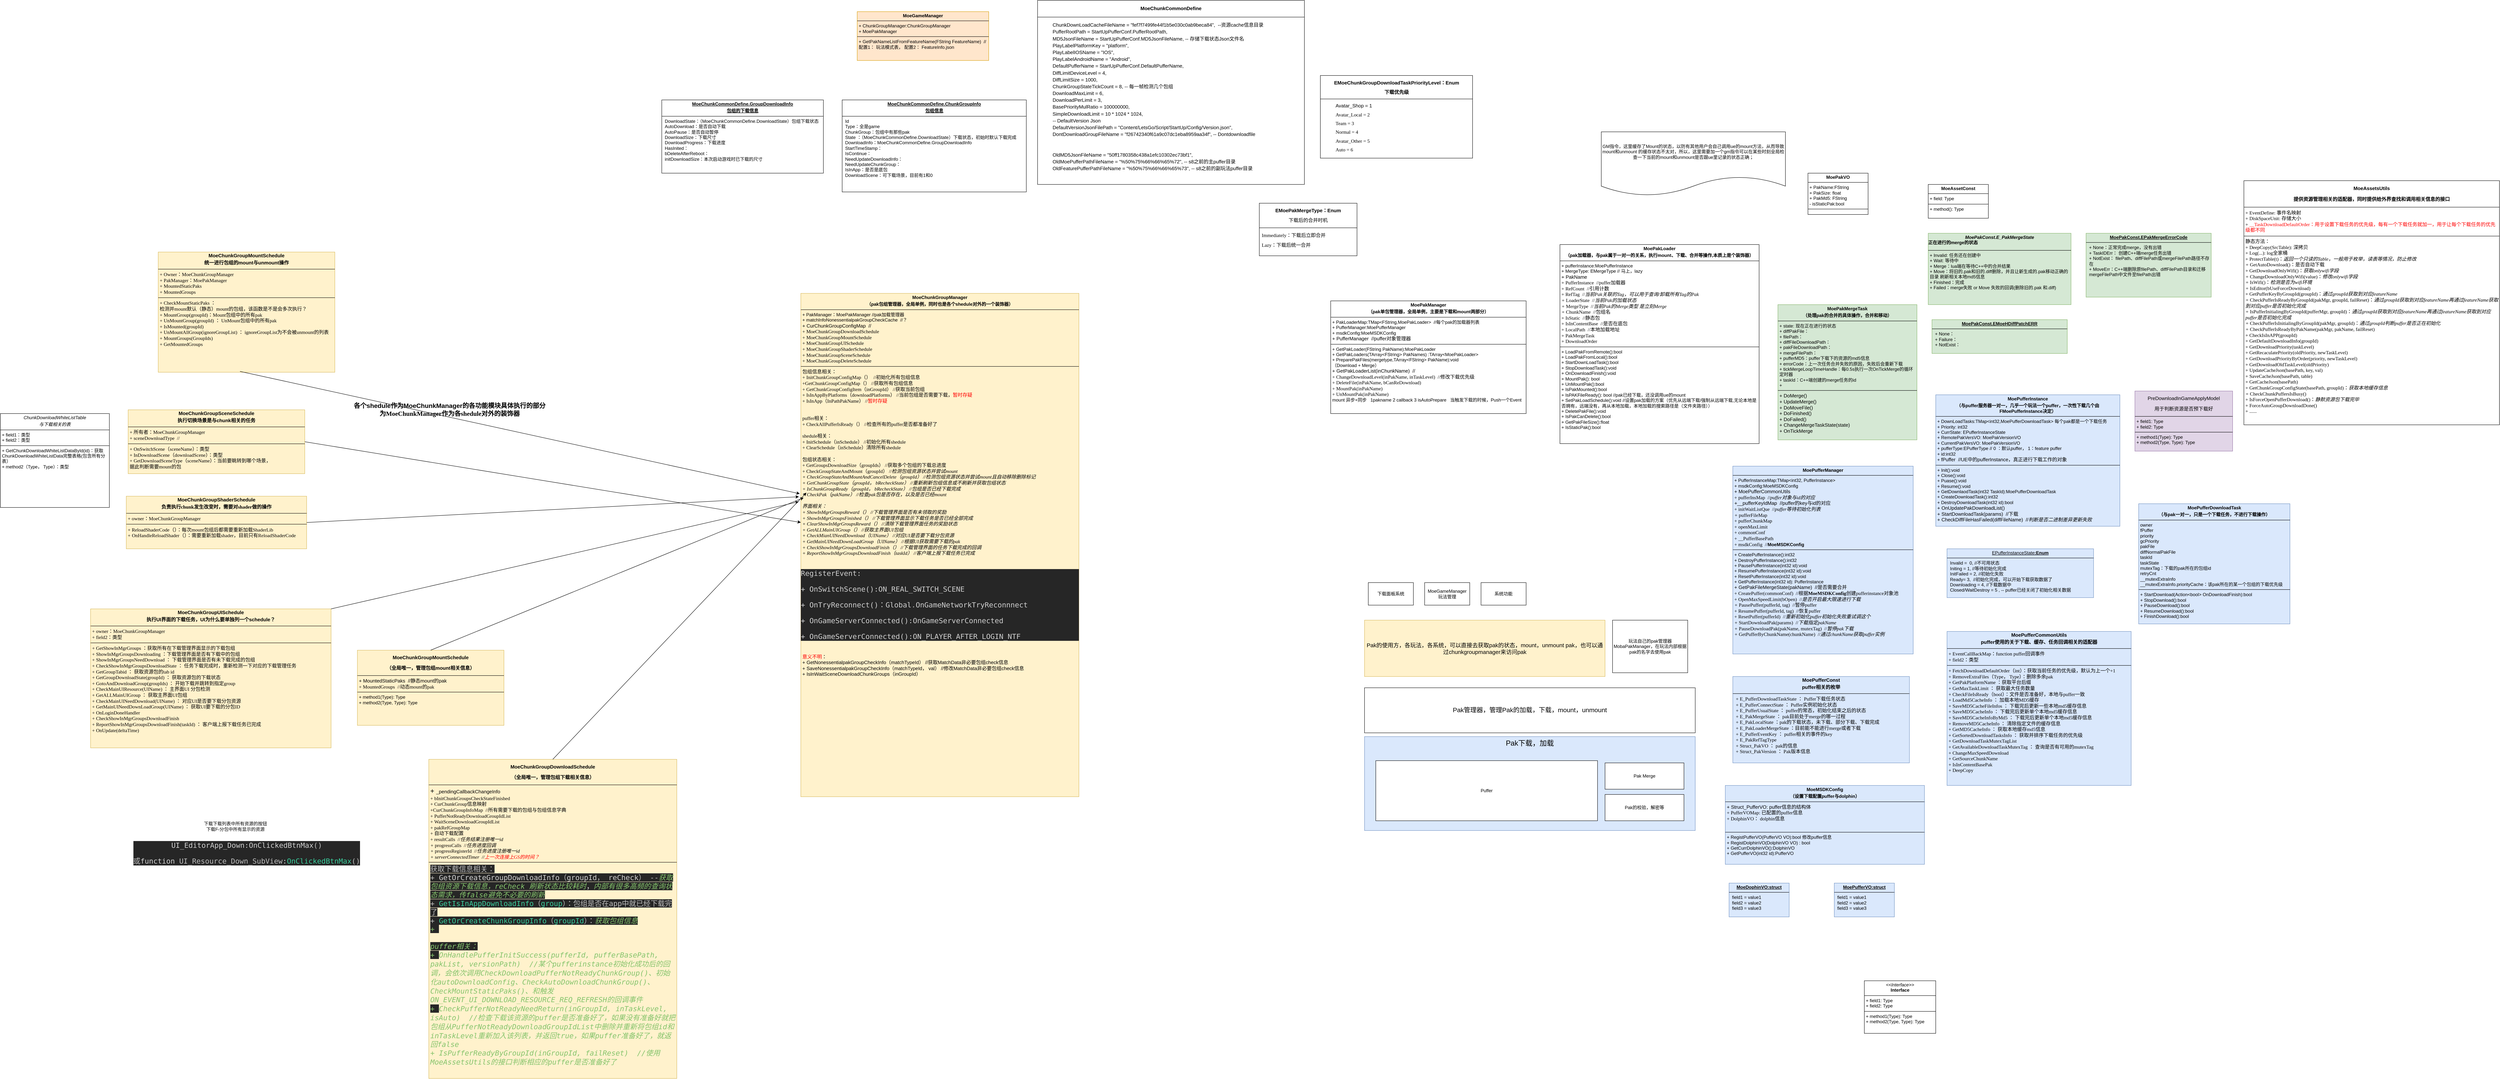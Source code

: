 <mxfile version="25.0.0" pages="6">
  <diagram name="类与数据结构UML" id="ZvRVtKMHqjIb7jlLaT23">
    <mxGraphModel dx="5981" dy="1727" grid="1" gridSize="10" guides="1" tooltips="1" connect="1" arrows="1" fold="1" page="1" pageScale="1" pageWidth="827" pageHeight="1169" math="0" shadow="0">
      <root>
        <mxCell id="0" />
        <mxCell id="1" parent="0" />
        <mxCell id="RTVj7qtDhxxn7ZNXmpM9-53" value="&lt;p style=&quot;margin:0px;margin-top:4px;text-align:center;&quot;&gt;&lt;b&gt;MoePufferManager&lt;/b&gt;&lt;/p&gt;&lt;hr size=&quot;1&quot; style=&quot;border-style:solid;&quot;&gt;&lt;p style=&quot;margin:0px;margin-left:4px;&quot;&gt;+ PufferInstanceMap:TMap&amp;lt;int32, PufferInstance&amp;gt;&lt;/p&gt;&lt;p style=&quot;margin:0px;margin-left:4px;&quot;&gt;+&amp;nbsp;&lt;span style=&quot;background-color: initial;&quot;&gt;msdkConfig:MoeMSDKConfig&lt;/span&gt;&lt;/p&gt;&lt;p style=&quot;margin: 0px 0px 0px 4px; font-size: 13px;&quot;&gt;&lt;font style=&quot;font-size: 13px;&quot; face=&quot;Helvetica&quot;&gt;+&amp;nbsp;MoePufferCommonUtils&lt;/font&gt;&lt;/p&gt;&lt;p style=&quot;margin: 0px 0px 0px 4px; font-size: 13px;&quot;&gt;&lt;font style=&quot;font-size: 13px;&quot; face=&quot;mioTM3kfGvBqRCMZXeb5&quot;&gt;+&amp;nbsp;pufferInsMap&amp;nbsp; //&lt;span style=&quot;font-style: italic;&quot;&gt;puffer&lt;/span&gt;&lt;span style=&quot;font-style: italic;&quot;&gt;对象与id的对应&lt;/span&gt;&lt;/font&gt;&lt;/p&gt;&lt;p style=&quot;margin: 0px 0px 0px 4px; font-size: 13px;&quot;&gt;&lt;font style=&quot;font-size: 13px;&quot; face=&quot;Helvetica&quot;&gt;&lt;font style=&quot;font-size: 13px;&quot;&gt;&lt;span style=&quot;font-style: italic;&quot;&gt;+&lt;/span&gt;&lt;/font&gt;__pufferKeyIdMap&amp;nbsp; //puffer的key与id的对应&lt;/font&gt;&lt;/p&gt;&lt;p style=&quot;margin: 0px 0px 0px 4px; font-size: 13px;&quot;&gt;&lt;font style=&quot;font-size: 13px;&quot; face=&quot;mioTM3kfGvBqRCMZXeb5&quot;&gt;+&amp;nbsp;initWaitListQue&amp;nbsp; //&lt;span style=&quot;font-style: italic;&quot;&gt;puffer&lt;/span&gt;&lt;span style=&quot;font-style: italic;&quot;&gt;等待初始化列表&lt;/span&gt;&lt;/font&gt;&lt;/p&gt;&lt;p style=&quot;margin: 0px 0px 0px 4px; font-size: 13px;&quot;&gt;&lt;font style=&quot;font-size: 13px;&quot; face=&quot;mioTM3kfGvBqRCMZXeb5&quot;&gt;&lt;span style=&quot;font-style: italic;&quot;&gt;+&amp;nbsp;&lt;/span&gt;pufferFileMap&lt;/font&gt;&lt;/p&gt;&lt;p style=&quot;margin: 0px 0px 0px 4px; font-size: 13px;&quot;&gt;&lt;font style=&quot;font-size: 13px;&quot; face=&quot;mioTM3kfGvBqRCMZXeb5&quot;&gt;+&amp;nbsp;pufferChunkMap&lt;/font&gt;&lt;/p&gt;&lt;p style=&quot;margin: 0px 0px 0px 4px; font-size: 13px;&quot;&gt;&lt;font style=&quot;font-size: 13px;&quot; face=&quot;mioTM3kfGvBqRCMZXeb5&quot;&gt;+&amp;nbsp;openMaxLimit&lt;/font&gt;&lt;/p&gt;&lt;p style=&quot;margin: 0px 0px 0px 4px; font-size: 13px;&quot;&gt;&lt;font style=&quot;font-size: 13px;&quot; face=&quot;mioTM3kfGvBqRCMZXeb5&quot;&gt;+&amp;nbsp;commonConf&lt;/font&gt;&lt;/p&gt;&lt;p style=&quot;margin: 0px 0px 0px 4px; font-size: 13px;&quot;&gt;&lt;font style=&quot;font-size: 13px;&quot; face=&quot;mioTM3kfGvBqRCMZXeb5&quot;&gt;+&amp;nbsp;__PufferBasePath&lt;/font&gt;&lt;/p&gt;&lt;p style=&quot;margin: 0px 0px 0px 4px; font-size: 13px;&quot;&gt;&lt;font style=&quot;font-size: 13px;&quot; face=&quot;mioTM3kfGvBqRCMZXeb5&quot;&gt;+&amp;nbsp;msdkConfig&amp;nbsp; //&lt;/font&gt;&lt;b style=&quot;background-color: initial; font-size: 12px; text-align: center;&quot;&gt;MoeMSDKConfig&lt;/b&gt;&lt;/p&gt;&lt;hr size=&quot;1&quot; style=&quot;border-style:solid;&quot;&gt;&lt;p style=&quot;margin:0px;margin-left:4px;&quot;&gt;+ CreatePufferInstance():int32&lt;/p&gt;&lt;p style=&quot;margin:0px;margin-left:4px;&quot;&gt;+ DestroyPufferInstance():int32&lt;/p&gt;&lt;p style=&quot;margin:0px;margin-left:4px;&quot;&gt;+ PausePufferInstance(int32 id):void&lt;/p&gt;&lt;p style=&quot;margin:0px;margin-left:4px;&quot;&gt;+ ResumePufferInstance(int32 id):void&lt;/p&gt;&lt;p style=&quot;margin:0px;margin-left:4px;&quot;&gt;+ ResetPufferInstance(int32 id):void&lt;/p&gt;&lt;p style=&quot;margin:0px;margin-left:4px;&quot;&gt;+ GetPufferInstance(int32 id): PufferInstance&lt;/p&gt;&lt;p style=&quot;margin: 0px 0px 0px 4px; font-size: 13px;&quot;&gt;&lt;font style=&quot;font-size: 13px;&quot; face=&quot;Helvetica&quot;&gt;+&amp;nbsp;GetPakFileMergeState(pakName)&amp;nbsp; //是否需要合并&lt;/font&gt;&lt;/p&gt;&lt;p style=&quot;margin: 0px 0px 0px 4px; font-size: 13px;&quot;&gt;&lt;font style=&quot;font-size: 13px;&quot; face=&quot;jgegVupZVu7GeprIliL_&quot;&gt;+&amp;nbsp;CreatePuffer(commonConf)&amp;nbsp; //根据&lt;b style=&quot;text-align: center;&quot;&gt;MoeMSDKConfig&lt;/b&gt;创建pufferinstance对象池&lt;/font&gt;&lt;/p&gt;&lt;p style=&quot;margin: 0px 0px 0px 4px; font-size: 13px;&quot;&gt;&lt;font style=&quot;font-size: 13px;&quot; face=&quot;jgegVupZVu7GeprIliL_&quot;&gt;+&amp;nbsp;OpenMaxSpeedLimit(bOpen)&amp;nbsp; //&lt;span style=&quot;font-style: italic;&quot;&gt;是否开启最大限速进行下载&lt;/span&gt;&lt;/font&gt;&lt;/p&gt;&lt;p style=&quot;margin: 0px 0px 0px 4px; font-size: 13px;&quot;&gt;&lt;font style=&quot;font-size: 13px;&quot; face=&quot;jgegVupZVu7GeprIliL_&quot;&gt;&lt;span style=&quot;font-style: italic;&quot;&gt;+&amp;nbsp;&lt;/span&gt;PausePuffer(pufferId, tag)&amp;nbsp; //暂停puffer&lt;/font&gt;&lt;/p&gt;&lt;p style=&quot;margin: 0px 0px 0px 4px; font-size: 13px;&quot;&gt;&lt;font style=&quot;font-size: 13px;&quot; face=&quot;jgegVupZVu7GeprIliL_&quot;&gt;+&amp;nbsp;ResumePuffer(pufferId, tag)&amp;nbsp; //恢复puffer&lt;/font&gt;&lt;/p&gt;&lt;p style=&quot;margin: 0px 0px 0px 4px; font-size: 13px;&quot;&gt;&lt;font style=&quot;font-size: 13px;&quot; face=&quot;jgegVupZVu7GeprIliL_&quot;&gt;+&amp;nbsp;ResetPuffer(pufferId)&amp;nbsp; //&lt;span style=&quot;font-style: italic;&quot;&gt;重新初始化&lt;/span&gt;&lt;span style=&quot;font-style: italic;&quot;&gt;puffer&lt;/span&gt;&lt;span style=&quot;font-style: italic;&quot;&gt;初始化失败重试调这个&lt;/span&gt;&lt;/font&gt;&lt;/p&gt;&lt;p style=&quot;margin: 0px 0px 0px 4px; font-size: 13px;&quot;&gt;&lt;font style=&quot;font-size: 13px;&quot; face=&quot;jgegVupZVu7GeprIliL_&quot;&gt;&lt;span style=&quot;font-style: italic;&quot;&gt;+&amp;nbsp;&lt;/span&gt;StartDownloadPak(params)&amp;nbsp; //&lt;span style=&quot;font-style: italic;&quot;&gt;下载指定&lt;/span&gt;&lt;span style=&quot;font-style: italic;&quot;&gt;pakName&lt;/span&gt;&lt;/font&gt;&lt;/p&gt;&lt;p style=&quot;margin: 0px 0px 0px 4px; font-size: 13px;&quot;&gt;&lt;font style=&quot;font-size: 13px;&quot; face=&quot;jgegVupZVu7GeprIliL_&quot;&gt;&lt;span style=&quot;font-style: italic;&quot;&gt;+&amp;nbsp;&lt;/span&gt;PauseDownloadPak(pakName, mutexTag)&amp;nbsp; //&lt;span style=&quot;font-style: italic;&quot;&gt;暂停&lt;/span&gt;&lt;span style=&quot;font-style: italic;&quot;&gt;pak&lt;/span&gt;&lt;span style=&quot;font-style: italic;&quot;&gt;下载&lt;/span&gt;&lt;/font&gt;&lt;/p&gt;&lt;p style=&quot;margin: 0px 0px 0px 4px; font-size: 13px;&quot;&gt;&lt;font style=&quot;font-size: 13px;&quot; face=&quot;jgegVupZVu7GeprIliL_&quot;&gt;&lt;span style=&quot;font-style: italic;&quot;&gt;+&amp;nbsp;&lt;/span&gt;GetPufferByChunkName(chunkName)&amp;nbsp; //&lt;span style=&quot;font-style: italic;&quot;&gt;通过&lt;/span&gt;&lt;span style=&quot;font-style: italic;&quot;&gt;chunkName&lt;/span&gt;&lt;span style=&quot;font-style: italic;&quot;&gt;获取&lt;/span&gt;&lt;span style=&quot;font-style: italic;&quot;&gt;puffer&lt;/span&gt;&lt;span style=&quot;font-style: italic;&quot;&gt;实例&lt;/span&gt;&lt;/font&gt;&lt;/p&gt;" style="verticalAlign=top;align=left;overflow=fill;html=1;whiteSpace=wrap;fillColor=#dae8fc;strokeColor=#6c8ebf;" parent="1" vertex="1">
          <mxGeometry x="-300" y="920" width="480" height="500" as="geometry" />
        </mxCell>
        <mxCell id="RTVj7qtDhxxn7ZNXmpM9-54" value="&lt;p style=&quot;margin:0px;margin-top:4px;text-align:center;&quot;&gt;&lt;b&gt;MoePakLoader&lt;/b&gt;&lt;/p&gt;&lt;p style=&quot;margin:0px;margin-top:4px;text-align:center;&quot;&gt;&lt;b&gt;（pak加载器，与pak属于一对一的关系，执行mount、下载、合并等操作,本质上是个装饰器）&lt;/b&gt;&lt;/p&gt;&lt;hr size=&quot;1&quot; style=&quot;border-style:solid;&quot;&gt;&lt;p style=&quot;margin:0px;margin-left:4px;&quot;&gt;+ pufferInstance:MoePufferInstance&lt;/p&gt;&lt;p style=&quot;margin:0px;margin-left:4px;&quot;&gt;+ MergeType: EMergeType // 马上，lazy&lt;/p&gt;&lt;p style=&quot;margin: 0px 0px 0px 4px; font-size: 13px;&quot;&gt;&lt;font style=&quot;font-size: 13px;&quot; face=&quot;Helvetica&quot;&gt;+&amp;nbsp;PakName&lt;/font&gt;&lt;/p&gt;&lt;p style=&quot;margin: 0px 0px 0px 4px; font-size: 13px;&quot;&gt;&lt;font style=&quot;font-size: 13px;&quot; face=&quot;HrNJluUpwnu2QOdzRBSb&quot;&gt;+&amp;nbsp;PufferInstance&amp;nbsp; //puffer加载器&lt;/font&gt;&lt;/p&gt;&lt;p style=&quot;margin: 0px 0px 0px 4px; font-size: 13px;&quot;&gt;&lt;font style=&quot;font-size: 13px;&quot; face=&quot;HrNJluUpwnu2QOdzRBSb&quot;&gt;+&amp;nbsp;RefCount&amp;nbsp; //引用计数&lt;/font&gt;&lt;/p&gt;&lt;p style=&quot;margin: 0px 0px 0px 4px; font-size: 13px;&quot;&gt;&lt;font style=&quot;font-size: 13px;&quot; face=&quot;HrNJluUpwnu2QOdzRBSb&quot;&gt;+&amp;nbsp;RefTag&amp;nbsp; //&lt;span style=&quot;font-style: italic;&quot;&gt;当前&lt;/span&gt;&lt;span style=&quot;font-style: italic;&quot;&gt;Pak&lt;/span&gt;&lt;span style=&quot;font-style: italic;&quot;&gt;关联的&lt;/span&gt;&lt;span style=&quot;font-style: italic;&quot;&gt;Tag&lt;/span&gt;&lt;span style=&quot;font-style: italic;&quot;&gt;，可以用于查询&lt;/span&gt;&lt;span style=&quot;font-style: italic;&quot;&gt;/&lt;/span&gt;&lt;span style=&quot;font-style: italic;&quot;&gt;卸载所有&lt;/span&gt;&lt;span style=&quot;font-style: italic;&quot;&gt;Tag&lt;/span&gt;&lt;span style=&quot;font-style: italic;&quot;&gt;的&lt;/span&gt;&lt;span style=&quot;font-style: italic;&quot;&gt;Pak&lt;/span&gt;&lt;/font&gt;&lt;/p&gt;&lt;p style=&quot;margin: 0px 0px 0px 4px; font-size: 13px;&quot;&gt;&lt;font style=&quot;font-size: 13px;&quot; face=&quot;HrNJluUpwnu2QOdzRBSb&quot;&gt;&lt;span style=&quot;font-style: italic;&quot;&gt;+&amp;nbsp;&lt;/span&gt;LoaderState&amp;nbsp; //&lt;span style=&quot;font-style: italic;&quot;&gt;当前&lt;/span&gt;&lt;span style=&quot;font-style: italic;&quot;&gt;Pak&lt;/span&gt;&lt;span style=&quot;font-style: italic;&quot;&gt;的加载状态&lt;/span&gt;&lt;/font&gt;&lt;/p&gt;&lt;p style=&quot;margin: 0px 0px 0px 4px; font-size: 13px;&quot;&gt;&lt;font style=&quot;font-size: 13px;&quot; face=&quot;HrNJluUpwnu2QOdzRBSb&quot;&gt;&lt;span style=&quot;font-style: italic;&quot;&gt;+&amp;nbsp;&lt;/span&gt;MergeType&amp;nbsp; //&lt;span style=&quot;font-style: italic;&quot;&gt;当前&lt;/span&gt;&lt;span style=&quot;font-style: italic;&quot;&gt;Pak&lt;/span&gt;&lt;span style=&quot;font-style: italic;&quot;&gt;的&lt;/span&gt;&lt;span style=&quot;font-style: italic;&quot;&gt;Merge&lt;/span&gt;&lt;span style=&quot;font-style: italic;&quot;&gt;类型 是立刻&lt;/span&gt;&lt;span style=&quot;font-style: italic;&quot;&gt;Merge&lt;/span&gt;&lt;/font&gt;&lt;/p&gt;&lt;p style=&quot;margin: 0px 0px 0px 4px; font-size: 13px;&quot;&gt;&lt;font style=&quot;font-size: 13px;&quot; face=&quot;HrNJluUpwnu2QOdzRBSb&quot;&gt;&lt;span style=&quot;font-style: italic;&quot;&gt;+&amp;nbsp;&lt;/span&gt;ChunkName&amp;nbsp; //包组名&lt;/font&gt;&lt;/p&gt;&lt;p style=&quot;margin: 0px 0px 0px 4px; font-size: 13px;&quot;&gt;&lt;font style=&quot;font-size: 13px;&quot; face=&quot;HrNJluUpwnu2QOdzRBSb&quot;&gt;+&amp;nbsp;IsStatic&amp;nbsp; //静态包&lt;/font&gt;&lt;/p&gt;&lt;p style=&quot;margin: 0px 0px 0px 4px; font-size: 13px;&quot;&gt;&lt;font style=&quot;font-size: 13px;&quot; face=&quot;HrNJluUpwnu2QOdzRBSb&quot;&gt;+&amp;nbsp;IsInContentBase&amp;nbsp; //是否在底包&lt;/font&gt;&lt;/p&gt;&lt;p style=&quot;margin: 0px 0px 0px 4px; font-size: 13px;&quot;&gt;&lt;font style=&quot;font-size: 13px;&quot; face=&quot;HrNJluUpwnu2QOdzRBSb&quot;&gt;+&amp;nbsp;LocalPath&amp;nbsp; //本地加载地址&lt;/font&gt;&lt;/p&gt;&lt;p style=&quot;margin: 0px 0px 0px 4px; font-size: 13px;&quot;&gt;&lt;font style=&quot;font-size: 13px;&quot; face=&quot;HrNJluUpwnu2QOdzRBSb&quot;&gt;+&amp;nbsp;PakMergeTask&lt;/font&gt;&lt;/p&gt;&lt;p style=&quot;margin: 0px 0px 0px 4px; font-size: 13px;&quot;&gt;&lt;font style=&quot;font-size: 13px;&quot; face=&quot;HrNJluUpwnu2QOdzRBSb&quot;&gt;+&amp;nbsp;DownloadOrder&lt;/font&gt;&lt;/p&gt;&lt;hr size=&quot;1&quot; style=&quot;border-style:solid;&quot;&gt;&lt;p style=&quot;margin:0px;margin-left:4px;&quot;&gt;+ LoadPakFromRemote():bool&lt;/p&gt;&lt;p style=&quot;margin:0px;margin-left:4px;&quot;&gt;+ LoadPakFromLocal():bool&lt;/p&gt;&lt;p style=&quot;margin:0px;margin-left:4px;&quot;&gt;+ StartDownLoadTask():bool&lt;/p&gt;&lt;p style=&quot;margin:0px;margin-left:4px;&quot;&gt;+ StopDownloadTask():void&lt;/p&gt;&lt;p style=&quot;margin:0px;margin-left:4px;&quot;&gt;+ OnDownloadFinish():void&lt;/p&gt;&lt;p style=&quot;margin:0px;margin-left:4px;&quot;&gt;+ MountPak(): bool&lt;/p&gt;&lt;p style=&quot;margin:0px;margin-left:4px;&quot;&gt;+ UnMountPak():bool&lt;/p&gt;&lt;p style=&quot;margin:0px;margin-left:4px;&quot;&gt;+ IsPakMounted():bool&lt;/p&gt;&lt;p style=&quot;margin:0px;margin-left:4px;&quot;&gt;+ IsPAKFileReady(): bool //pak已经下载，还没调用ue的mount&lt;/p&gt;&lt;p style=&quot;margin:0px;margin-left:4px;&quot;&gt;+ SetPakLoadSchedule():void //设置pak加载的方案（优先从远端下载/强制从远端下载,无论本地是否拥有，远端没有，再从本地加载，本地加载的搜索路径是（文件夹路径））&lt;/p&gt;&lt;p style=&quot;margin:0px;margin-left:4px;&quot;&gt;+ DeletePakFile():void&lt;/p&gt;&lt;p style=&quot;margin:0px;margin-left:4px;&quot;&gt;+ IsPakCanDelete():bool&lt;/p&gt;&lt;p style=&quot;margin:0px;margin-left:4px;&quot;&gt;+ GetPakFileSize():float&lt;/p&gt;&lt;p style=&quot;margin:0px;margin-left:4px;&quot;&gt;+ IsStaticPak():bool&lt;/p&gt;&lt;p style=&quot;margin:0px;margin-left:4px;&quot;&gt;&lt;br&gt;&lt;/p&gt;" style="verticalAlign=top;align=left;overflow=fill;html=1;whiteSpace=wrap;" parent="1" vertex="1">
          <mxGeometry x="-760" y="330" width="530" height="530" as="geometry" />
        </mxCell>
        <mxCell id="RTVj7qtDhxxn7ZNXmpM9-55" value="&lt;p style=&quot;margin:0px;margin-top:4px;text-align:center;&quot;&gt;&lt;b&gt;MoeMSDKConfig&lt;/b&gt;&lt;/p&gt;&lt;p style=&quot;margin:0px;margin-top:4px;text-align:center;&quot;&gt;&lt;b&gt;（设置下载配置puffer与dolphin）&lt;/b&gt;&lt;/p&gt;&lt;hr size=&quot;1&quot; style=&quot;border-style:solid;&quot;&gt;&lt;p style=&quot;margin: 0px 0px 0px 4px; font-size: 13px;&quot;&gt;&lt;font style=&quot;font-size: 13px;&quot; face=&quot;Helvetica&quot;&gt;+&amp;nbsp;Struct_PufferVO: puffer信息的结构体&lt;/font&gt;&lt;/p&gt;&lt;p style=&quot;margin: 0px 0px 0px 4px; font-size: 13px;&quot;&gt;&lt;font style=&quot;font-size: 13px;&quot; face=&quot;gywqxVKAuNaPn6M9sK-j&quot;&gt;+&amp;nbsp;PufferVOMap: 已配置的puffer信息&lt;/font&gt;&lt;/p&gt;&lt;p style=&quot;margin: 0px 0px 0px 4px; font-size: 13px;&quot;&gt;&lt;font style=&quot;font-size: 13px;&quot; face=&quot;gywqxVKAuNaPn6M9sK-j&quot;&gt;+&amp;nbsp;DolphinVO： dolphin信息&lt;/font&gt;&lt;/p&gt;&lt;div&gt;&lt;span style=&quot;font-family: &amp;quot;JetBrains Mono&amp;quot;, monospace; font-size: 13.5pt; background-color: rgb(38, 38, 38); color: rgb(208, 208, 208);&quot;&gt;&lt;br&gt;&lt;/span&gt;&lt;/div&gt;&lt;hr size=&quot;1&quot; style=&quot;border-style:solid;&quot;&gt;&lt;p style=&quot;margin:0px;margin-left:4px;&quot;&gt;+ RegistPufferVO(PufferVO VO):bool&amp;nbsp;&lt;span style=&quot;background-color: initial;&quot;&gt;修改puffer信息&lt;/span&gt;&lt;/p&gt;&lt;p style=&quot;margin:0px;margin-left:4px;&quot;&gt;+ RegistDolphinVO(DolphinVO VO) : bool&lt;/p&gt;&lt;p style=&quot;margin:0px;margin-left:4px;&quot;&gt;+ GetCurrDolphinVO():DolphinVO&lt;/p&gt;&lt;p style=&quot;margin:0px;margin-left:4px;&quot;&gt;+ GetPufferVO(int32 id):PufferVO&lt;/p&gt;" style="verticalAlign=top;align=left;overflow=fill;html=1;whiteSpace=wrap;fillColor=#dae8fc;strokeColor=#6c8ebf;" parent="1" vertex="1">
          <mxGeometry x="-320" y="1770" width="530" height="210" as="geometry" />
        </mxCell>
        <mxCell id="RTVj7qtDhxxn7ZNXmpM9-56" value="&lt;p style=&quot;margin:0px;margin-top:4px;text-align:center;text-decoration:underline;&quot;&gt;&lt;b&gt;MoeDophinVO:struct&lt;/b&gt;&lt;/p&gt;&lt;hr size=&quot;1&quot; style=&quot;border-style:solid;&quot;&gt;&lt;p style=&quot;margin:0px;margin-left:8px;&quot;&gt;field1 = value1&lt;br&gt;field2 = value2&lt;br&gt;field3 = value3&lt;/p&gt;" style="verticalAlign=top;align=left;overflow=fill;html=1;whiteSpace=wrap;fillColor=#dae8fc;strokeColor=#6c8ebf;" parent="1" vertex="1">
          <mxGeometry x="-310" y="2030" width="160" height="90" as="geometry" />
        </mxCell>
        <mxCell id="RTVj7qtDhxxn7ZNXmpM9-57" value="&lt;p style=&quot;margin:0px;margin-top:4px;text-align:center;text-decoration:underline;&quot;&gt;&lt;b&gt;MoePufferVO:struct&lt;/b&gt;&lt;/p&gt;&lt;hr size=&quot;1&quot; style=&quot;border-style:solid;&quot;&gt;&lt;p style=&quot;margin:0px;margin-left:8px;&quot;&gt;field1 = value1&lt;br&gt;field2 = value2&lt;br&gt;field3 = value3&lt;/p&gt;" style="verticalAlign=top;align=left;overflow=fill;html=1;whiteSpace=wrap;fillColor=#dae8fc;strokeColor=#6c8ebf;" parent="1" vertex="1">
          <mxGeometry x="-30" y="2030" width="160" height="90" as="geometry" />
        </mxCell>
        <mxCell id="RTVj7qtDhxxn7ZNXmpM9-58" value="&lt;p style=&quot;margin:0px;margin-top:4px;text-align:center;&quot;&gt;&lt;b&gt;MoePufferInstance&lt;/b&gt;&lt;/p&gt;&lt;p style=&quot;margin:0px;margin-top:4px;text-align:center;&quot;&gt;&lt;b&gt;（与puffer服务器一对一，几乎一个玩法一个puffer，一次性下载几个由FMoePufferInstance决定）&lt;/b&gt;&lt;/p&gt;&lt;hr size=&quot;1&quot; style=&quot;border-style:solid;&quot;&gt;&lt;p style=&quot;margin:0px;margin-left:4px;&quot;&gt;+ DownLoadTasks:TMap&amp;lt;int32,MoePufferDownloadTask&amp;gt; 每个pak都是一个下载任务&lt;/p&gt;&lt;p style=&quot;margin:0px;margin-left:4px;&quot;&gt;+ Priority: int32&lt;/p&gt;&lt;p style=&quot;margin:0px;margin-left:4px;&quot;&gt;+ CurrState: EPufferInstanceState&lt;/p&gt;&lt;p style=&quot;margin:0px;margin-left:4px;&quot;&gt;+ RemotePakVersVO: MoePakVersionVO&lt;/p&gt;&lt;p style=&quot;margin:0px;margin-left:4px;&quot;&gt;+ CurrentPakVersVO: MoePakVersionVO&lt;/p&gt;&lt;p style=&quot;margin:0px;margin-left:4px;&quot;&gt;+ pufferType:EPufferType // 0 ：默认puffer， 1：feature puffer&lt;/p&gt;&lt;p style=&quot;margin:0px;margin-left:4px;&quot;&gt;+ id:int32&lt;/p&gt;&lt;p style=&quot;margin:0px;margin-left:4px;&quot;&gt;+&amp;nbsp;&lt;font style=&quot;font-size: 13px;&quot;&gt;fPuffer&amp;nbsp; //UE中的pufferInstance，真正进行下载工作的对象&lt;/font&gt;&lt;/p&gt;&lt;hr size=&quot;1&quot; style=&quot;border-style:solid;&quot;&gt;&lt;p style=&quot;margin:0px;margin-left:4px;&quot;&gt;+ Init():void&lt;/p&gt;&lt;p style=&quot;margin:0px;margin-left:4px;&quot;&gt;+ Close():void&lt;/p&gt;&lt;p style=&quot;margin:0px;margin-left:4px;&quot;&gt;+ Puase():void&lt;/p&gt;&lt;p style=&quot;margin:0px;margin-left:4px;&quot;&gt;+ Resume():void&lt;/p&gt;&lt;p style=&quot;margin:0px;margin-left:4px;&quot;&gt;+ GetDownlaodTask(int32 TaskId):MoePufferDownloadTask&lt;/p&gt;&lt;p style=&quot;margin:0px;margin-left:4px;&quot;&gt;+ CreateDownloadTask():int32&lt;/p&gt;&lt;p style=&quot;margin:0px;margin-left:4px;&quot;&gt;+ DestroyDownloadTask(int32 id):bool&lt;/p&gt;&lt;p style=&quot;margin: 0px 0px 0px 4px; font-size: 13px;&quot;&gt;&lt;font style=&quot;font-size: 13px;&quot;&gt;+&amp;nbsp;OnUpdatePakDownloadList()&lt;/font&gt;&lt;/p&gt;&lt;p style=&quot;margin: 0px 0px 0px 4px; font-size: 13px;&quot;&gt;&lt;font style=&quot;font-size: 13px;&quot;&gt;+&amp;nbsp;StartDownloadTask(params)&amp;nbsp; //下载&lt;/font&gt;&lt;/p&gt;&lt;p style=&quot;margin: 0px 0px 0px 4px; font-size: 13px;&quot;&gt;&lt;font style=&quot;font-size: 13px;&quot;&gt;+&amp;nbsp;CheckDiffFileHasFailed(diffFileName)&amp;nbsp; //&lt;span style=&quot;font-style: italic;&quot;&gt;判断是否二进制差异更新失败&lt;/span&gt;&lt;/font&gt;&lt;/p&gt;" style="verticalAlign=top;align=left;overflow=fill;html=1;whiteSpace=wrap;fillColor=#dae8fc;strokeColor=#6c8ebf;" parent="1" vertex="1">
          <mxGeometry x="240" y="730" width="490" height="350" as="geometry" />
        </mxCell>
        <mxCell id="RTVj7qtDhxxn7ZNXmpM9-59" value="&lt;p style=&quot;margin:0px;margin-top:4px;text-align:center;&quot;&gt;&lt;b&gt;MoePufferDownloadTask&lt;/b&gt;&lt;/p&gt;&lt;p style=&quot;margin:0px;margin-top:4px;text-align:center;&quot;&gt;&lt;b&gt;（与pak一对一，只是一个下载任务，不进行下载操作）&lt;/b&gt;&lt;/p&gt;&lt;hr size=&quot;1&quot; style=&quot;border-style:solid;&quot;&gt;&lt;p style=&quot;margin:0px;margin-left:4px;&quot;&gt;owner&lt;/p&gt;&lt;p style=&quot;margin:0px;margin-left:4px;&quot;&gt;fPuffer&lt;/p&gt;&lt;p style=&quot;margin:0px;margin-left:4px;&quot;&gt;priority&lt;/p&gt;&lt;p style=&quot;margin:0px;margin-left:4px;&quot;&gt;gcPriority&lt;/p&gt;&lt;p style=&quot;margin:0px;margin-left:4px;&quot;&gt;pakFile&lt;/p&gt;&lt;p style=&quot;margin:0px;margin-left:4px;&quot;&gt;diffNormalPakFile&lt;/p&gt;&lt;p style=&quot;margin:0px;margin-left:4px;&quot;&gt;taskId&lt;/p&gt;&lt;p style=&quot;margin:0px;margin-left:4px;&quot;&gt;taskState&lt;/p&gt;&lt;p style=&quot;margin:0px;margin-left:4px;&quot;&gt;mutexTag：下载的pak所在的包组id&lt;/p&gt;&lt;p style=&quot;margin:0px;margin-left:4px;&quot;&gt;retryCnt&lt;/p&gt;&lt;p style=&quot;margin:0px;margin-left:4px;&quot;&gt;__mutexExtraInfo&lt;/p&gt;&lt;p style=&quot;margin:0px;margin-left:4px;&quot;&gt;__mutexExtraInfo.priorityCache：该pak所在的某一个包组的下载优先级&lt;/p&gt;&lt;hr size=&quot;1&quot; style=&quot;border-style:solid;&quot;&gt;&lt;p style=&quot;margin:0px;margin-left:4px;&quot;&gt;+ StartDownload(Action&amp;lt;bool&amp;gt; OnDownloadFinish):bool&lt;/p&gt;&lt;p style=&quot;margin:0px;margin-left:4px;&quot;&gt;+ StopDownload():bool&lt;/p&gt;&lt;p style=&quot;margin:0px;margin-left:4px;&quot;&gt;+ PauseDownload():bool&lt;/p&gt;&lt;p style=&quot;margin:0px;margin-left:4px;&quot;&gt;+ ResumeDownload():bool&lt;/p&gt;&lt;p style=&quot;margin:0px;margin-left:4px;&quot;&gt;+ FinishDownload():bool&lt;/p&gt;" style="verticalAlign=top;align=left;overflow=fill;html=1;whiteSpace=wrap;fillColor=#dae8fc;strokeColor=#6c8ebf;" parent="1" vertex="1">
          <mxGeometry x="780" y="1020" width="402.5" height="320" as="geometry" />
        </mxCell>
        <mxCell id="RTVj7qtDhxxn7ZNXmpM9-60" value="&lt;p style=&quot;margin:0px;margin-top:4px;text-align:center;&quot;&gt;&lt;b&gt;MoePakManager&lt;/b&gt;&lt;/p&gt;&lt;p style=&quot;margin:0px;margin-top:4px;text-align:center;&quot;&gt;&lt;b&gt;（pak单包管理器，全局单例，主要是下载和mount两部分）&lt;/b&gt;&lt;/p&gt;&lt;hr size=&quot;1&quot; style=&quot;border-style:solid;&quot;&gt;&lt;p style=&quot;margin:0px;margin-left:4px;&quot;&gt;+ PakLoaderMap:TMap&amp;lt;FString,MoePakLoader&amp;gt;&amp;nbsp; //每个pak的加载器列表&lt;/p&gt;&lt;p style=&quot;margin:0px;margin-left:4px;&quot;&gt;+ PufferManager:MoePufferManager&lt;/p&gt;&lt;p style=&quot;margin:0px;margin-left:4px;&quot;&gt;+ msdkConfig:MoeMSDKConfig&lt;/p&gt;&lt;p style=&quot;margin: 0px 0px 0px 4px; font-size: 13px;&quot;&gt;&lt;span style=&quot;background-color: rgb(255, 255, 255);&quot;&gt;+&amp;nbsp;PufferManager&amp;nbsp; //puffer对象管理器&lt;/span&gt;&lt;/p&gt;&lt;hr size=&quot;1&quot; style=&quot;border-style:solid;&quot;&gt;&lt;p style=&quot;margin:0px;margin-left:4px;&quot;&gt;+ GetPakLoader(FString PakName):MoePakLoader&lt;/p&gt;&lt;p style=&quot;margin:0px;margin-left:4px;&quot;&gt;+ GetPakLoaders(TArray&amp;lt;FString&amp;gt; PakNames) :TArray&amp;lt;MoePakLoader&amp;gt;&lt;/p&gt;&lt;p style=&quot;margin:0px;margin-left:4px;&quot;&gt;+ PreparePakFiles(mergetype,TArray&amp;lt;FString&amp;gt; PakName):void&lt;/p&gt;&lt;p style=&quot;margin:0px;margin-left:4px;&quot;&gt;（&lt;span style=&quot;background-color: initial;&quot;&gt;Download + Merge&lt;/span&gt;&lt;span style=&quot;background-color: initial;&quot;&gt;）&lt;/span&gt;&lt;/p&gt;&lt;p style=&quot;margin: 0px 0px 0px 4px; font-size: 13px;&quot;&gt;&lt;font style=&quot;font-size: 13px;&quot; face=&quot;Helvetica&quot;&gt;+&amp;nbsp;GetPakLoaderList(inChunkName)&amp;nbsp; //&lt;/font&gt;&lt;/p&gt;&lt;p style=&quot;margin: 0px 0px 0px 4px; font-size: 13px;&quot;&gt;&lt;font style=&quot;font-size: 13px;&quot; face=&quot;FFCzMMd8Jv6xjD_hLUZD&quot;&gt;+&amp;nbsp;ChangeDownloadLevel(inPakName, inTaskLevel)&amp;nbsp; //修改下载优先级&lt;/font&gt;&lt;/p&gt;&lt;p style=&quot;margin: 0px 0px 0px 4px; font-size: 13px;&quot;&gt;&lt;font style=&quot;font-size: 13px;&quot; face=&quot;FFCzMMd8Jv6xjD_hLUZD&quot;&gt;+&amp;nbsp;DeleteFile(inPakName, bCanReDownload)&lt;/font&gt;&lt;/p&gt;&lt;p style=&quot;margin: 0px 0px 0px 4px; font-size: 13px;&quot;&gt;&lt;font style=&quot;font-size: 13px;&quot; face=&quot;FFCzMMd8Jv6xjD_hLUZD&quot;&gt;+&amp;nbsp;MountPak(inPakName)&lt;/font&gt;&lt;/p&gt;&lt;p style=&quot;margin: 0px 0px 0px 4px; font-size: 13px;&quot;&gt;&lt;font style=&quot;font-size: 13px;&quot; face=&quot;FFCzMMd8Jv6xjD_hLUZD&quot;&gt;+&amp;nbsp;UnMountPak(inPakName)&lt;/font&gt;&lt;/p&gt;&lt;p style=&quot;margin:0px;margin-left:4px;&quot;&gt;mount 异步+同步&amp;nbsp; &amp;nbsp;1pakname 2 callback 3 isAutoPrepare&amp;nbsp; &amp;nbsp;当触发下载的时候，Push一个Event&lt;/p&gt;" style="verticalAlign=top;align=left;overflow=fill;html=1;whiteSpace=wrap;" parent="1" vertex="1">
          <mxGeometry x="-1370" y="480" width="520" height="300" as="geometry" />
        </mxCell>
        <mxCell id="RTVj7qtDhxxn7ZNXmpM9-61" value="GM指令，这里缓存了Mount的状态，以防有其他用户会自己调用ue的mount方法，从而导致mount和unmount 的缓存状态不太对，所以，这里需要加一个gm指令可以在某些时刻全局检查一下当前的mount和unmount是否跟ue里记录的状态正确；&lt;div&gt;&lt;br&gt;&lt;/div&gt;" style="shape=document;whiteSpace=wrap;html=1;boundedLbl=1;" parent="1" vertex="1">
          <mxGeometry x="-650" y="30" width="490" height="170" as="geometry" />
        </mxCell>
        <mxCell id="RTVj7qtDhxxn7ZNXmpM9-62" value="&lt;p style=&quot;margin:0px;margin-top:4px;text-align:center;&quot;&gt;&lt;b&gt;MoeChunkGroupManager&lt;/b&gt;&lt;/p&gt;&lt;p style=&quot;margin:0px;margin-top:4px;text-align:center;&quot;&gt;&lt;b&gt;（pak包组管理器，全局单例，同时也是各个shedule对外的一个装饰器）&lt;/b&gt;&lt;/p&gt;&lt;hr size=&quot;1&quot; style=&quot;border-style:solid;&quot;&gt;&lt;p style=&quot;margin:0px;margin-left:4px;&quot;&gt;+ PakManager：MoePakManager //pak加载管理器&lt;/p&gt;&lt;p style=&quot;margin:0px;margin-left:4px;&quot;&gt;+&amp;nbsp;matchInfoNonessentialpakGroupCheckCache&amp;nbsp; //？&lt;/p&gt;&lt;p style=&quot;margin: 0px 0px 0px 4px; font-size: 13px;&quot;&gt;&lt;font style=&quot;font-size: 13px;&quot; face=&quot;Helvetica&quot;&gt;+&amp;nbsp;CurChunkGroupConfigMap&amp;nbsp; //&lt;/font&gt;&lt;/p&gt;&lt;p style=&quot;margin: 0px 0px 0px 4px; font-size: 13px;&quot;&gt;&lt;font style=&quot;font-size: 13px;&quot; face=&quot;aDepDraCx0kL4tXVB6CO&quot;&gt;+&amp;nbsp;MoeChunkGroupDownloadSchedule&lt;/font&gt;&lt;/p&gt;&lt;p style=&quot;margin: 0px 0px 0px 4px; font-size: 13px;&quot;&gt;&lt;font style=&quot;font-size: 13px;&quot; face=&quot;aDepDraCx0kL4tXVB6CO&quot;&gt;+&amp;nbsp;MoeChunkGroupMountSchedule&lt;/font&gt;&lt;/p&gt;&lt;p style=&quot;margin: 0px 0px 0px 4px; font-size: 13px;&quot;&gt;&lt;font style=&quot;font-size: 13px;&quot; face=&quot;aDepDraCx0kL4tXVB6CO&quot;&gt;+&amp;nbsp;MoeChunkGroupUISchedule&lt;/font&gt;&lt;/p&gt;&lt;p style=&quot;margin: 0px 0px 0px 4px; font-size: 13px;&quot;&gt;&lt;font style=&quot;font-size: 13px;&quot; face=&quot;aDepDraCx0kL4tXVB6CO&quot;&gt;+&amp;nbsp;MoeChunkGroupShaderSchedule&lt;/font&gt;&lt;/p&gt;&lt;p style=&quot;margin: 0px 0px 0px 4px; font-size: 13px;&quot;&gt;&lt;font style=&quot;font-size: 13px;&quot; face=&quot;aDepDraCx0kL4tXVB6CO&quot;&gt;+&amp;nbsp;MoeChunkGroupSceneSchedule&lt;/font&gt;&lt;/p&gt;&lt;p style=&quot;margin: 0px 0px 0px 4px; font-size: 13px;&quot;&gt;&lt;font style=&quot;font-size: 13px;&quot; face=&quot;aDepDraCx0kL4tXVB6CO&quot;&gt;+&amp;nbsp;MoeChunkGroupDeleteSchedule&lt;/font&gt;&lt;/p&gt;&lt;hr size=&quot;1&quot; style=&quot;border-style:solid;&quot;&gt;&lt;p style=&quot;margin:0px;margin-left:4px;&quot;&gt;&lt;font face=&quot;Mebcg4QQO1nsYdmMe52B&quot;&gt;&lt;span style=&quot;font-size: 13px;&quot;&gt;包组信息相关：&lt;/span&gt;&lt;/font&gt;&lt;/p&gt;&lt;p style=&quot;margin:0px;margin-left:4px;&quot;&gt;&lt;span style=&quot;font-size: 13px; font-family: Mebcg4QQO1nsYdmMe52B; background-color: initial;&quot;&gt;+ InitChunkGroupConfigMap（）&amp;nbsp; //初始化所有包组信息&lt;/span&gt;&lt;/p&gt;&lt;p style=&quot;margin:0px;margin-left:4px;&quot;&gt;&lt;span style=&quot;font-size: 13px; font-family: Mebcg4QQO1nsYdmMe52B; background-color: initial;&quot;&gt;+GetChunkGroupConfigMap（） //获取所有包组信息&lt;/span&gt;&lt;/p&gt;&lt;p style=&quot;margin: 0px 0px 0px 4px; font-size: 13px;&quot;&gt;&lt;font style=&quot;font-size: 13px;&quot; face=&quot;Mebcg4QQO1nsYdmMe52B&quot;&gt;+ GetChunkGroupConfigItem（inGroupId） //获取当前包组&lt;/font&gt;&lt;/p&gt;&lt;p style=&quot;margin: 0px 0px 0px 4px; font-size: 13px;&quot;&gt;&lt;font style=&quot;font-size: 13px;&quot; face=&quot;Mebcg4QQO1nsYdmMe52B&quot;&gt;+ IsInAppByPlatforms（downloadPlatforms） //当前包组是否需要下载，&lt;font color=&quot;#ff0000&quot;&gt;暂时存疑&lt;/font&gt;&lt;/font&gt;&lt;/p&gt;&lt;p style=&quot;margin: 0px 0px 0px 4px; font-size: 13px;&quot;&gt;&lt;font style=&quot;font-size: 13px;&quot; face=&quot;Mebcg4QQO1nsYdmMe52B&quot;&gt;+ IsInApp（InPathPakName） //&lt;/font&gt;&lt;span style=&quot;color: rgb(255, 0, 0); font-family: Mebcg4QQO1nsYdmMe52B; background-color: initial;&quot;&gt;暂时存疑&lt;/span&gt;&lt;/p&gt;&lt;p style=&quot;margin: 0px 0px 0px 4px; font-size: 13px;&quot;&gt;&lt;font style=&quot;font-size: 13px;&quot; face=&quot;Mebcg4QQO1nsYdmMe52B&quot;&gt;&lt;br&gt;&lt;/font&gt;&lt;/p&gt;&lt;p style=&quot;margin: 0px 0px 0px 4px; font-size: 13px;&quot;&gt;&lt;font style=&quot;font-size: 13px;&quot; face=&quot;Mebcg4QQO1nsYdmMe52B&quot;&gt;&lt;br&gt;&lt;/font&gt;&lt;/p&gt;&lt;p style=&quot;margin: 0px 0px 0px 4px; font-size: 13px;&quot;&gt;&lt;font style=&quot;font-size: 13px;&quot; face=&quot;Mebcg4QQO1nsYdmMe52B&quot;&gt;puffer相关：&lt;/font&gt;&lt;/p&gt;&lt;p style=&quot;margin: 0px 0px 0px 4px;&quot;&gt;&lt;font style=&quot;&quot; face=&quot;Mebcg4QQO1nsYdmMe52B&quot;&gt;&lt;span style=&quot;font-size: 13px;&quot;&gt;+ CheckAllPufferIsReady（） //检查所有的puffer是否都准备好了&lt;/span&gt;&lt;/font&gt;&lt;/p&gt;&lt;p style=&quot;margin: 0px 0px 0px 4px;&quot;&gt;&lt;font style=&quot;&quot; face=&quot;Mebcg4QQO1nsYdmMe52B&quot;&gt;&lt;span style=&quot;font-size: 13px;&quot;&gt;&lt;br&gt;&lt;/span&gt;&lt;/font&gt;&lt;/p&gt;&lt;p style=&quot;margin: 0px 0px 0px 4px;&quot;&gt;&lt;font style=&quot;&quot; face=&quot;Mebcg4QQO1nsYdmMe52B&quot;&gt;&lt;span style=&quot;font-size: 13px;&quot;&gt;shedule相关：&lt;/span&gt;&lt;/font&gt;&lt;/p&gt;&lt;p style=&quot;margin: 0px 0px 0px 4px;&quot;&gt;&lt;font style=&quot;&quot; face=&quot;Mebcg4QQO1nsYdmMe52B&quot;&gt;&lt;span style=&quot;font-size: 13px;&quot;&gt;+ InitSchedule（inSchedule） //初始化所有shedule&lt;/span&gt;&lt;/font&gt;&lt;/p&gt;&lt;p style=&quot;margin: 0px 0px 0px 4px; font-size: 13px;&quot;&gt;&lt;font style=&quot;font-size: 13px;&quot; face=&quot;Mebcg4QQO1nsYdmMe52B&quot;&gt;+ ClearSchedule（inSchedule）清除所有shedule&lt;/font&gt;&lt;/p&gt;&lt;p style=&quot;margin: 0px 0px 0px 4px; font-size: 13px;&quot;&gt;&lt;font style=&quot;font-size: 13px;&quot; face=&quot;Mebcg4QQO1nsYdmMe52B&quot;&gt;&lt;br&gt;&lt;/font&gt;&lt;/p&gt;&lt;p style=&quot;margin: 0px 0px 0px 4px; font-size: 13px;&quot;&gt;&lt;font style=&quot;font-size: 13px;&quot; face=&quot;Mebcg4QQO1nsYdmMe52B&quot;&gt;包组状态相关：&lt;/font&gt;&lt;/p&gt;&lt;p style=&quot;margin: 0px 0px 0px 4px; font-size: 13px;&quot;&gt;&lt;font style=&quot;font-size: 13px;&quot; face=&quot;Mebcg4QQO1nsYdmMe52B&quot;&gt;+ GetGroupsDownloadSize（groupIds） //获取多个包组的下载总进度&lt;/font&gt;&lt;/p&gt;&lt;p style=&quot;margin: 0px 0px 0px 4px; font-size: 13px;&quot;&gt;&lt;font style=&quot;font-size: 13px;&quot; face=&quot;Mebcg4QQO1nsYdmMe52B&quot;&gt;+ CheckGroupStateAndMount（groupId） //&lt;span style=&quot;font-style: italic;&quot;&gt;检测包组资源状态并尝试&lt;/span&gt;&lt;span style=&quot;font-style: italic;&quot;&gt;mount&lt;/span&gt;&lt;/font&gt;&lt;/p&gt;&lt;p style=&quot;margin: 0px 0px 0px 4px;&quot;&gt;&lt;font style=&quot;font-size: 13px;&quot; face=&quot;Mebcg4QQO1nsYdmMe52B&quot;&gt;&lt;span style=&quot;font-style: italic;&quot;&gt;+&amp;nbsp;&lt;/span&gt;&lt;/font&gt;&lt;font&gt;&lt;span style=&quot;background-color: initial; font-size: 13px;&quot;&gt;&lt;font face=&quot;Mebcg4QQO1nsYdmMe52B&quot;&gt;&lt;i&gt;CheckGroupStateAndMountAndCancelDelete（groupId） //&lt;/i&gt;&lt;/font&gt;&lt;/span&gt;&lt;span style=&quot;background-color: initial; font-size: 13px;&quot;&gt;&lt;font face=&quot;Mebcg4QQO1nsYdmMe52B&quot;&gt;&lt;i&gt;检测包组资源状态并尝试mount且自动移除删除标记&lt;/i&gt;&lt;/font&gt;&lt;/span&gt;&lt;/font&gt;&lt;/p&gt;&lt;p style=&quot;margin: 0px 0px 0px 4px;&quot;&gt;&lt;font style=&quot;font-size: 13px;&quot; face=&quot;Mebcg4QQO1nsYdmMe52B&quot;&gt;&lt;span style=&quot;font-style: italic;&quot;&gt;+&amp;nbsp;&lt;/span&gt;&lt;/font&gt;&lt;span style=&quot;background-color: initial; font-size: 13px;&quot;&gt;&lt;font face=&quot;Mebcg4QQO1nsYdmMe52B&quot;&gt;&lt;i&gt;GetChunkGroupState（groupId， bRecheckState） //重新刷新包组信息或不刷新并获取包组状态&lt;/i&gt;&lt;/font&gt;&lt;/span&gt;&lt;/p&gt;&lt;p style=&quot;margin: 0px 0px 0px 4px;&quot;&gt;&lt;font style=&quot;font-size: 13px;&quot; face=&quot;Mebcg4QQO1nsYdmMe52B&quot;&gt;&lt;span style=&quot;font-style: italic;&quot;&gt;+&amp;nbsp;&lt;/span&gt;&lt;/font&gt;&lt;span style=&quot;background-color: initial; font-size: 13px;&quot;&gt;&lt;font face=&quot;Mebcg4QQO1nsYdmMe52B&quot;&gt;&lt;i&gt;IsChunkGroupReady（groupId， bRecheckState） //包组是否已经下载完成&lt;/i&gt;&lt;/font&gt;&lt;/span&gt;&lt;/p&gt;&lt;p style=&quot;margin: 0px 0px 0px 4px;&quot;&gt;&lt;span style=&quot;background-color: initial; font-size: 13px;&quot;&gt;&lt;font face=&quot;Mebcg4QQO1nsYdmMe52B&quot;&gt;&lt;i&gt;+&amp;nbsp;&lt;/i&gt;&lt;/font&gt;&lt;/span&gt;&lt;font&gt;&lt;span style=&quot;background-color: initial; font-size: 13px;&quot;&gt;&lt;font face=&quot;Mebcg4QQO1nsYdmMe52B&quot;&gt;&lt;i&gt;CheckPak（pakName） //&lt;/i&gt;&lt;/font&gt;&lt;/span&gt;&lt;span style=&quot;background-color: initial; font-size: 13px;&quot;&gt;&lt;font face=&quot;Mebcg4QQO1nsYdmMe52B&quot;&gt;&lt;i&gt;检查pak包是否存在，以及是否已经mount&lt;/i&gt;&lt;/font&gt;&lt;/span&gt;&lt;/font&gt;&lt;/p&gt;&lt;p style=&quot;margin: 0px 0px 0px 4px;&quot;&gt;&lt;span style=&quot;background-color: initial; font-size: 13px;&quot;&gt;&lt;font face=&quot;Mebcg4QQO1nsYdmMe52B&quot;&gt;&lt;i&gt;&lt;br&gt;&lt;/i&gt;&lt;/font&gt;&lt;/span&gt;&lt;/p&gt;&lt;p style=&quot;margin: 0px 0px 0px 4px; font-size: 13px;&quot;&gt;&lt;font style=&quot;font-size: 13px;&quot; face=&quot;Mebcg4QQO1nsYdmMe52B&quot;&gt;&lt;span style=&quot;font-style: italic;&quot;&gt;界面相关：&lt;/span&gt;&lt;/font&gt;&lt;/p&gt;&lt;p style=&quot;margin: 0px 0px 0px 4px;&quot;&gt;&lt;font style=&quot;font-size: 13px;&quot; face=&quot;Mebcg4QQO1nsYdmMe52B&quot;&gt;&lt;span style=&quot;font-style: italic;&quot;&gt;+&amp;nbsp;&lt;/span&gt;&lt;/font&gt;&lt;span style=&quot;background-color: initial; font-size: 13px;&quot;&gt;&lt;font face=&quot;Mebcg4QQO1nsYdmMe52B&quot;&gt;&lt;i&gt;ShowInMgrGroupsReward（） //下载管理界面是否有未领取的奖励&lt;/i&gt;&lt;/font&gt;&lt;/span&gt;&lt;/p&gt;&lt;p style=&quot;margin: 0px 0px 0px 4px;&quot;&gt;&lt;span style=&quot;background-color: initial; font-size: 13px;&quot;&gt;&lt;font face=&quot;Mebcg4QQO1nsYdmMe52B&quot;&gt;&lt;i&gt;+&amp;nbsp;&lt;/i&gt;&lt;/font&gt;&lt;/span&gt;&lt;span style=&quot;background-color: initial; font-size: 13px;&quot;&gt;&lt;font face=&quot;Mebcg4QQO1nsYdmMe52B&quot;&gt;&lt;i&gt;ShowInMgrGroupsFinished（） //下载管理界面显示下载任务是否已经全部完成&lt;/i&gt;&lt;/font&gt;&lt;/span&gt;&lt;/p&gt;&lt;p style=&quot;margin: 0px 0px 0px 4px;&quot;&gt;&lt;span style=&quot;background-color: initial; font-size: 13px;&quot;&gt;&lt;font face=&quot;Mebcg4QQO1nsYdmMe52B&quot;&gt;&lt;i&gt;+&amp;nbsp;&lt;/i&gt;&lt;/font&gt;&lt;/span&gt;&lt;font&gt;&lt;span style=&quot;background-color: initial; font-size: 13px;&quot;&gt;&lt;font face=&quot;Mebcg4QQO1nsYdmMe52B&quot;&gt;&lt;i&gt;ClearShowInMgrGroupsReward（） //&lt;/i&gt;&lt;/font&gt;&lt;/span&gt;&lt;span style=&quot;background-color: initial; font-size: 13px;&quot;&gt;&lt;font face=&quot;Mebcg4QQO1nsYdmMe52B&quot;&gt;&lt;i&gt;清除下载管理界面任务的奖励状态&lt;/i&gt;&lt;/font&gt;&lt;/span&gt;&lt;/font&gt;&lt;/p&gt;&lt;p style=&quot;margin: 0px 0px 0px 4px;&quot;&gt;&lt;font&gt;&lt;span style=&quot;background-color: initial; font-size: 13px;&quot;&gt;&lt;font face=&quot;Mebcg4QQO1nsYdmMe52B&quot;&gt;&lt;i&gt;+&amp;nbsp;&lt;/i&gt;&lt;/font&gt;&lt;/span&gt;&lt;/font&gt;&lt;span style=&quot;background-color: initial; font-size: 13px;&quot;&gt;&lt;font face=&quot;Mebcg4QQO1nsYdmMe52B&quot;&gt;&lt;i&gt;GetALLMainUIGroup（） //获取主界面UI包组&lt;/i&gt;&lt;/font&gt;&lt;/span&gt;&lt;/p&gt;&lt;p style=&quot;margin: 0px 0px 0px 4px;&quot;&gt;&lt;span style=&quot;background-color: initial; font-size: 13px;&quot;&gt;&lt;font face=&quot;Mebcg4QQO1nsYdmMe52B&quot;&gt;&lt;i&gt;+&amp;nbsp;&lt;/i&gt;&lt;/font&gt;&lt;/span&gt;&lt;font&gt;&lt;span style=&quot;background-color: initial; font-size: 13px;&quot;&gt;&lt;font face=&quot;Mebcg4QQO1nsYdmMe52B&quot;&gt;&lt;i&gt;CheckMianUINeedDownload（UIName） //&lt;/i&gt;&lt;/font&gt;&lt;/span&gt;&lt;span style=&quot;background-color: initial; font-size: 13px;&quot;&gt;&lt;font face=&quot;Mebcg4QQO1nsYdmMe52B&quot;&gt;&lt;i&gt;对应UI是否要下载分包资源&lt;/i&gt;&lt;/font&gt;&lt;/span&gt;&lt;/font&gt;&lt;/p&gt;&lt;p style=&quot;margin: 0px 0px 0px 4px;&quot;&gt;&lt;font&gt;&lt;span style=&quot;background-color: initial; font-size: 13px;&quot;&gt;&lt;font face=&quot;Mebcg4QQO1nsYdmMe52B&quot;&gt;&lt;i&gt;+&amp;nbsp;&lt;/i&gt;&lt;/font&gt;&lt;/span&gt;&lt;/font&gt;&lt;span style=&quot;background-color: initial; font-size: 13px;&quot;&gt;&lt;font face=&quot;Mebcg4QQO1nsYdmMe52B&quot;&gt;&lt;i&gt;GetMainUINeedDownLoadGroup（UIName） //根据UI获取需要下载的pak&lt;/i&gt;&lt;/font&gt;&lt;/span&gt;&lt;/p&gt;&lt;p style=&quot;margin: 0px 0px 0px 4px;&quot;&gt;&lt;font style=&quot;font-size: 13px;&quot; face=&quot;Mebcg4QQO1nsYdmMe52B&quot;&gt;&lt;span style=&quot;font-style: italic;&quot;&gt;+&amp;nbsp;&lt;/span&gt;&lt;/font&gt;&lt;font&gt;&lt;span style=&quot;background-color: initial; font-size: 13px;&quot;&gt;&lt;font face=&quot;Mebcg4QQO1nsYdmMe52B&quot;&gt;&lt;i&gt;CheckShowInMgrGroupsDownloadFinish（） //&lt;/i&gt;&lt;/font&gt;&lt;/span&gt;&lt;span style=&quot;background-color: initial; font-size: 13px;&quot;&gt;&lt;font face=&quot;Mebcg4QQO1nsYdmMe52B&quot;&gt;&lt;i&gt;下载管理界面的任务下载完成的回调&lt;/i&gt;&lt;/font&gt;&lt;/span&gt;&lt;/font&gt;&lt;/p&gt;&lt;p style=&quot;margin: 0px 0px 0px 4px;&quot;&gt;&lt;font&gt;&lt;span style=&quot;background-color: initial; font-size: 13px;&quot;&gt;&lt;font face=&quot;Mebcg4QQO1nsYdmMe52B&quot;&gt;&lt;i&gt;+&amp;nbsp;&lt;/i&gt;&lt;/font&gt;&lt;/span&gt;&lt;/font&gt;&lt;font&gt;&lt;span style=&quot;background-color: initial; font-size: 13px;&quot;&gt;&lt;font face=&quot;Mebcg4QQO1nsYdmMe52B&quot;&gt;&lt;i&gt;ReportShowInMgrGroupsDownloadFinish（taskId） //&lt;/i&gt;&lt;/font&gt;&lt;/span&gt;&lt;span style=&quot;background-color: initial; font-size: 13px;&quot;&gt;&lt;font face=&quot;Mebcg4QQO1nsYdmMe52B&quot;&gt;&lt;i&gt;客户端上报下载任务已完成&lt;/i&gt;&lt;/font&gt;&lt;/span&gt;&lt;/font&gt;&lt;/p&gt;&lt;p style=&quot;margin: 0px 0px 0px 4px;&quot;&gt;&lt;font&gt;&lt;span style=&quot;background-color: initial; font-size: 13px;&quot;&gt;&lt;font face=&quot;Mebcg4QQO1nsYdmMe52B&quot;&gt;&lt;i&gt;&lt;br&gt;&lt;/i&gt;&lt;/font&gt;&lt;/span&gt;&lt;/font&gt;&lt;/p&gt;&lt;p style=&quot;margin: 0px 0px 0px 4px;&quot;&gt;&lt;font&gt;&lt;/font&gt;&lt;/p&gt;&lt;div style=&quot;background-color:#262626;color:#d0d0d0&quot;&gt;&lt;pre style=&quot;font-family:&#39;JetBrains Mono&#39;,monospace;font-size:14.3pt;&quot;&gt;RegisterEvent:&lt;/pre&gt;&lt;pre style=&quot;font-family:&#39;JetBrains Mono&#39;,monospace;font-size:14.3pt;&quot;&gt;+ OnSwitchScene():ON_REAL_SWITCH_SCENE&lt;/pre&gt;&lt;pre style=&quot;font-family:&#39;JetBrains Mono&#39;,monospace;font-size:14.3pt;&quot;&gt;+ OnTryReconnect()：Global&lt;span style=&quot;font-size: 14.3pt; white-space: normal; color: rgb(189, 189, 189);&quot;&gt;.&lt;/span&gt;&lt;span style=&quot;font-size: 14.3pt; white-space: normal;&quot;&gt;OnGameNetworkTryReconnnect&lt;/span&gt;&lt;/pre&gt;&lt;pre style=&quot;font-family:&#39;JetBrains Mono&#39;,monospace;font-size:14.3pt;&quot;&gt;&lt;span style=&quot;font-size: 14.3pt; white-space: normal;&quot;&gt;+&amp;nbsp;&lt;/span&gt;OnGameServerConnected():OnGameServerConnected&lt;/pre&gt;&lt;pre style=&quot;font-family:&#39;JetBrains Mono&#39;,monospace;font-size:14.3pt;&quot;&gt;+ OnGameServerConnected():ON_PLAYER_AFTER_LOGIN_NTF&lt;/pre&gt;&lt;/div&gt;&lt;p style=&quot;margin: 0px 0px 0px 4px; font-size: 13px;&quot;&gt;&lt;br&gt;&lt;/p&gt;&lt;p style=&quot;margin: 0px 0px 0px 4px; font-size: 13px;&quot;&gt;&lt;font color=&quot;#ff0000&quot;&gt;意义不明&lt;/font&gt;：&lt;/p&gt;&lt;p style=&quot;margin: 0px 0px 0px 4px; font-size: 13px;&quot;&gt;+ GetNonessentialpakGroupCheckInfo（matchTypeId） //获取MatchData非必要包组check信息&lt;/p&gt;&lt;p style=&quot;margin: 0px 0px 0px 4px; font-size: 13px;&quot;&gt;+ SaveNonessentialpakGroupCheckInfo（matchTypeId， val） //修改MatchData非必要包组check信息&lt;/p&gt;&lt;p style=&quot;margin: 0px 0px 0px 4px; font-size: 13px;&quot;&gt;+ IsInWaitSceneDownloadChunkGroups（inGroupId）&lt;/p&gt;" style="verticalAlign=top;align=left;overflow=fill;html=1;whiteSpace=wrap;fillColor=#fff2cc;strokeColor=#d6b656;" parent="1" vertex="1">
          <mxGeometry x="-2780" y="460" width="740" height="1340" as="geometry" />
        </mxCell>
        <mxCell id="RTVj7qtDhxxn7ZNXmpM9-63" value="&lt;p style=&quot;margin:0px;margin-top:4px;text-align:center;text-decoration:underline;&quot;&gt;&lt;span style=&quot;background-color: initial; text-align: left;&quot;&gt;EPufferInstanceState&lt;/span&gt;&lt;b&gt;:Enum&lt;/b&gt;&lt;/p&gt;&lt;hr size=&quot;1&quot; style=&quot;border-style:solid;&quot;&gt;&lt;p style=&quot;margin:0px;margin-left:8px;&quot;&gt;Invalid =&amp;nbsp; 0, //不可用状态&lt;/p&gt;&lt;p style=&quot;margin:0px;margin-left:8px;&quot;&gt;Initing = 1, //等待初始化完成&lt;/p&gt;&lt;p style=&quot;margin:0px;margin-left:8px;&quot;&gt;InitFailed = 2, //初始化失败&lt;/p&gt;&lt;p style=&quot;margin:0px;margin-left:8px;&quot;&gt;&lt;span style=&quot;background-color: initial;&quot;&gt;Ready&lt;/span&gt;= 3,&amp;nbsp; //初始化完成，可以开始下载获取数据了&lt;/p&gt;&lt;p style=&quot;margin:0px;margin-left:8px;&quot;&gt;Downloading = 4, //下载数据中&lt;/p&gt;&lt;p style=&quot;margin:0px;margin-left:8px;&quot;&gt;Closed/WaitDestroy = 5 , -- puffer已经关闭了初始化相关数据&lt;/p&gt;" style="verticalAlign=top;align=left;overflow=fill;html=1;whiteSpace=wrap;fillColor=#dae8fc;strokeColor=#6c8ebf;" parent="1" vertex="1">
          <mxGeometry x="270" y="1140" width="390" height="130" as="geometry" />
        </mxCell>
        <mxCell id="RTVj7qtDhxxn7ZNXmpM9-64" value="&lt;p style=&quot;margin:0px;margin-top:4px;text-align:center;&quot;&gt;&lt;b&gt;MoePakVO&lt;/b&gt;&lt;/p&gt;&lt;hr size=&quot;1&quot; style=&quot;border-style:solid;&quot;&gt;&lt;p style=&quot;margin:0px;margin-left:4px;&quot;&gt;+ PakName:FString&lt;/p&gt;&lt;p style=&quot;margin:0px;margin-left:4px;&quot;&gt;+ PakSize: float&lt;/p&gt;&lt;p style=&quot;margin:0px;margin-left:4px;&quot;&gt;+ PakMd5: FString&lt;/p&gt;&lt;p style=&quot;margin:0px;margin-left:4px;&quot;&gt;- isStaticPak:bool&lt;br&gt;&lt;/p&gt;&lt;hr size=&quot;1&quot; style=&quot;border-style:solid;&quot;&gt;&lt;p style=&quot;margin:0px;margin-left:4px;&quot;&gt;&lt;br&gt;&lt;/p&gt;" style="verticalAlign=top;align=left;overflow=fill;html=1;whiteSpace=wrap;" parent="1" vertex="1">
          <mxGeometry x="-100" y="140" width="160" height="110" as="geometry" />
        </mxCell>
        <mxCell id="RTVj7qtDhxxn7ZNXmpM9-65" value="&lt;p style=&quot;margin:0px;margin-top:4px;text-align:center;&quot;&gt;&lt;b&gt;MoeGameManager&lt;/b&gt;&lt;/p&gt;&lt;hr size=&quot;1&quot; style=&quot;border-style:solid;&quot;&gt;&lt;p style=&quot;margin:0px;margin-left:4px;&quot;&gt;+ ChunkGroupManager:ChunkGroupManager&lt;/p&gt;&lt;p style=&quot;margin:0px;margin-left:4px;&quot;&gt;+ MoePakManager&lt;/p&gt;&lt;hr size=&quot;1&quot; style=&quot;border-style:solid;&quot;&gt;&lt;p style=&quot;margin:0px;margin-left:4px;&quot;&gt;+ GetPakNameListFromFeatureName(FString FeatureName)&amp;nbsp; //配置1： 玩法模式表， 配置2： FeatureInfo.json&lt;br&gt;&lt;/p&gt;" style="verticalAlign=top;align=left;overflow=fill;html=1;whiteSpace=wrap;fillColor=#ffe6cc;strokeColor=#d79b00;" parent="1" vertex="1">
          <mxGeometry x="-2630" y="-290" width="350" height="130" as="geometry" />
        </mxCell>
        <mxCell id="RTVj7qtDhxxn7ZNXmpM9-66" value="&lt;p style=&quot;margin:0px;margin-top:4px;text-align:center;&quot;&gt;&lt;b&gt;MoePakMergeTask&lt;/b&gt;&lt;/p&gt;&lt;p style=&quot;margin:0px;margin-top:4px;text-align:center;&quot;&gt;&lt;b&gt;（处理pak的合并的具体操作，合并和移动）&lt;/b&gt;&lt;/p&gt;&lt;hr size=&quot;1&quot; style=&quot;border-style:solid;&quot;&gt;&lt;p style=&quot;margin:0px;margin-left:4px;&quot;&gt;+ state: 现在正在进行的状态&lt;/p&gt;&lt;p style=&quot;margin:0px;margin-left:4px;&quot;&gt;+&amp;nbsp;diffPakFile：&lt;/p&gt;&lt;p style=&quot;margin:0px;margin-left:4px;&quot;&gt;+&amp;nbsp;filePath：&lt;/p&gt;&lt;p style=&quot;margin:0px;margin-left:4px;&quot;&gt;+&amp;nbsp;diffFileDownloadPath：&lt;/p&gt;&lt;p style=&quot;margin:0px;margin-left:4px;&quot;&gt;+&amp;nbsp;pakFileDownloadPath：&lt;/p&gt;&lt;p style=&quot;margin:0px;margin-left:4px;&quot;&gt;+&amp;nbsp;mergeFilePath：&lt;/p&gt;&lt;p style=&quot;margin:0px;margin-left:4px;&quot;&gt;+&amp;nbsp;pufferMD5：puffer下载下的资源的md5信息&lt;/p&gt;&lt;p style=&quot;margin:0px;margin-left:4px;&quot;&gt;+&amp;nbsp;errorCode：上一次任务合并失败的原因，失败后会重新下载&lt;/p&gt;&lt;p style=&quot;margin:0px;margin-left:4px;&quot;&gt;+&amp;nbsp;tickMergeLoopTimeHandle：每0.5s执行一次OnTickMerge的循环定时器&lt;/p&gt;&lt;p style=&quot;margin:0px;margin-left:4px;&quot;&gt;+&amp;nbsp;taskId：C++端创建的merge任务的id&lt;/p&gt;&lt;p style=&quot;margin:0px;margin-left:4px;&quot;&gt;+&amp;nbsp;&lt;/p&gt;&lt;hr size=&quot;1&quot; style=&quot;border-style:solid;&quot;&gt;&lt;p style=&quot;margin: 0px 0px 0px 4px; font-size: 13px;&quot;&gt;&lt;font style=&quot;font-size: 13px;&quot;&gt;+&amp;nbsp;DoMerge()&lt;/font&gt;&lt;/p&gt;&lt;p style=&quot;margin: 0px 0px 0px 4px; font-size: 13px;&quot;&gt;&lt;font style=&quot;font-size: 13px;&quot;&gt;+&amp;nbsp;UpdateMerge()&lt;/font&gt;&lt;/p&gt;&lt;p style=&quot;margin: 0px 0px 0px 4px; font-size: 13px;&quot;&gt;&lt;font style=&quot;font-size: 13px;&quot;&gt;+&amp;nbsp;DoMoveFile()&lt;/font&gt;&lt;/p&gt;&lt;p style=&quot;margin: 0px 0px 0px 4px; font-size: 13px;&quot;&gt;&lt;font style=&quot;font-size: 13px;&quot;&gt;+&amp;nbsp;DoFinished()&lt;/font&gt;&lt;/p&gt;&lt;p style=&quot;margin: 0px 0px 0px 4px; font-size: 13px;&quot;&gt;&lt;font style=&quot;font-size: 13px;&quot;&gt;+&amp;nbsp;DoFailed()&lt;/font&gt;&lt;/p&gt;&lt;p style=&quot;margin: 0px 0px 0px 4px; font-size: 13px;&quot;&gt;&lt;font style=&quot;font-size: 13px;&quot;&gt;+&amp;nbsp;ChangeMergeTaskState(state)&lt;/font&gt;&lt;/p&gt;&lt;p style=&quot;margin: 0px 0px 0px 4px; font-size: 13px;&quot;&gt;&lt;font style=&quot;font-size: 13px;&quot;&gt;+&amp;nbsp;OnTickMerge&lt;/font&gt;&lt;/p&gt;" style="verticalAlign=top;align=left;overflow=fill;html=1;whiteSpace=wrap;fillColor=#d5e8d4;strokeColor=#82b366;" parent="1" vertex="1">
          <mxGeometry x="-180" y="490" width="370" height="360" as="geometry" />
        </mxCell>
        <mxCell id="RTVj7qtDhxxn7ZNXmpM9-67" value="&lt;p style=&quot;margin:0px;margin-top:4px;text-align:center;&quot;&gt;&lt;b&gt;MoeAssetConst&lt;/b&gt;&lt;/p&gt;&lt;hr size=&quot;1&quot; style=&quot;border-style:solid;&quot;&gt;&lt;p style=&quot;margin:0px;margin-left:4px;&quot;&gt;+ field: Type&lt;/p&gt;&lt;hr size=&quot;1&quot; style=&quot;border-style:solid;&quot;&gt;&lt;p style=&quot;margin:0px;margin-left:4px;&quot;&gt;+ method(): Type&lt;/p&gt;" style="verticalAlign=top;align=left;overflow=fill;html=1;whiteSpace=wrap;" parent="1" vertex="1">
          <mxGeometry x="220" y="170" width="160" height="90" as="geometry" />
        </mxCell>
        <mxCell id="RTVj7qtDhxxn7ZNXmpM9-68" value="Pak下载，加载" style="rounded=0;whiteSpace=wrap;html=1;verticalAlign=top;fontSize=19;fillColor=#dae8fc;strokeColor=#6c8ebf;" parent="1" vertex="1">
          <mxGeometry x="-1280" y="1640" width="880" height="250" as="geometry" />
        </mxCell>
        <mxCell id="RTVj7qtDhxxn7ZNXmpM9-69" value="Puffer" style="rounded=0;whiteSpace=wrap;html=1;" parent="1" vertex="1">
          <mxGeometry x="-1250" y="1704" width="590" height="160" as="geometry" />
        </mxCell>
        <mxCell id="RTVj7qtDhxxn7ZNXmpM9-70" value="Pak Merge" style="rounded=0;whiteSpace=wrap;html=1;" parent="1" vertex="1">
          <mxGeometry x="-640" y="1710" width="210" height="70" as="geometry" />
        </mxCell>
        <mxCell id="RTVj7qtDhxxn7ZNXmpM9-71" value="Pak的校验，解密等" style="rounded=0;whiteSpace=wrap;html=1;" parent="1" vertex="1">
          <mxGeometry x="-640" y="1794" width="210" height="70" as="geometry" />
        </mxCell>
        <mxCell id="RTVj7qtDhxxn7ZNXmpM9-72" value="Pak管理器，管理Pak的加载，下载，mount，unmount" style="rounded=0;whiteSpace=wrap;html=1;fontSize=17;" parent="1" vertex="1">
          <mxGeometry x="-1280" y="1510" width="880" height="120" as="geometry" />
        </mxCell>
        <mxCell id="RTVj7qtDhxxn7ZNXmpM9-73" value="Pak的使用方，各玩法，各系统，可以直接去获取pak的状态，mount，unmount pak，也可以通过chunkgroupmanager来访问pak" style="rounded=0;whiteSpace=wrap;html=1;fillColor=#fff2cc;strokeColor=#d6b656;fontSize=15;" parent="1" vertex="1">
          <mxGeometry x="-1280" y="1330" width="640" height="150" as="geometry" />
        </mxCell>
        <mxCell id="RTVj7qtDhxxn7ZNXmpM9-74" value="下载面板系统" style="rounded=0;whiteSpace=wrap;html=1;" parent="1" vertex="1">
          <mxGeometry x="-1270" y="1230" width="120" height="60" as="geometry" />
        </mxCell>
        <mxCell id="RTVj7qtDhxxn7ZNXmpM9-75" value="MoeGameManager 玩法管理" style="rounded=0;whiteSpace=wrap;html=1;" parent="1" vertex="1">
          <mxGeometry x="-1120" y="1230" width="120" height="60" as="geometry" />
        </mxCell>
        <mxCell id="RTVj7qtDhxxn7ZNXmpM9-76" value="玩法自己的pak管理器&lt;div&gt;MobaPakManager，在玩法内部根据pak的名字去使用pak&lt;/div&gt;" style="rounded=0;whiteSpace=wrap;html=1;" parent="1" vertex="1">
          <mxGeometry x="-620" y="1330" width="200" height="140" as="geometry" />
        </mxCell>
        <mxCell id="RTVj7qtDhxxn7ZNXmpM9-77" value="系统功能" style="rounded=0;whiteSpace=wrap;html=1;" parent="1" vertex="1">
          <mxGeometry x="-970" y="1230" width="120" height="60" as="geometry" />
        </mxCell>
        <mxCell id="RTVj7qtDhxxn7ZNXmpM9-78" value="&lt;div style=&quot;&quot;&gt;&lt;pre style=&quot;text-align: center;&quot;&gt;&lt;font style=&quot;font-size: 13px;&quot; face=&quot;Helvetica&quot;&gt;&lt;b&gt;MoeChunkGroupDownloadSchedule&lt;/b&gt;&lt;/font&gt;&lt;/pre&gt;&lt;pre style=&quot;text-align: center;&quot;&gt;&lt;font style=&quot;font-size: 13px;&quot; face=&quot;Helvetica&quot;&gt;&lt;b&gt;（全局唯一，管理包组下载相关信息）&lt;/b&gt;&lt;/font&gt;&lt;/pre&gt;&lt;/div&gt;&lt;hr size=&quot;1&quot; style=&quot;border-style:solid;&quot;&gt;&lt;p style=&quot;margin: 0px 0px 0px 4px; font-size: 13px;&quot;&gt;&lt;span style=&quot;font-size: 18px;&quot;&gt;+&amp;nbsp;&lt;/span&gt;&lt;font style=&quot;font-size: 13px;&quot; face=&quot;Helvetica&quot;&gt;_pendingCallbackChangeInfo&lt;/font&gt;&lt;/p&gt;&lt;p style=&quot;margin: 0px 0px 0px 4px; font-size: 13px;&quot;&gt;&lt;font style=&quot;font-size: 13px;&quot; face=&quot;YnaZwo0yNkk2F0q75lxV&quot;&gt;+&amp;nbsp;bInitChunkGroupsCheckStateFinished&lt;/font&gt;&lt;/p&gt;&lt;p style=&quot;margin: 0px 0px 0px 4px; font-size: 13px;&quot;&gt;&lt;font style=&quot;font-size: 13px;&quot; face=&quot;YnaZwo0yNkk2F0q75lxV&quot;&gt;+ CurChunkGroup信息映射&lt;/font&gt;&lt;/p&gt;&lt;p style=&quot;margin: 0px 0px 0px 4px; font-size: 13px;&quot;&gt;&lt;font style=&quot;font-size: 13px;&quot; face=&quot;YnaZwo0yNkk2F0q75lxV&quot;&gt;+CurChunkGroupInfoMap&amp;nbsp; //所有需要下载的包组与包组信息字典&lt;/font&gt;&lt;/p&gt;&lt;p style=&quot;margin: 0px 0px 0px 4px; font-size: 13px;&quot;&gt;&lt;font style=&quot;font-size: 13px;&quot; face=&quot;YnaZwo0yNkk2F0q75lxV&quot;&gt;+&amp;nbsp;PufferNotReadyDownloadGroupIdList&lt;/font&gt;&lt;/p&gt;&lt;p style=&quot;margin: 0px 0px 0px 4px; font-size: 13px;&quot;&gt;&lt;font style=&quot;font-size: 13px;&quot; face=&quot;YnaZwo0yNkk2F0q75lxV&quot;&gt;+&amp;nbsp;WaitSceneDownloadGroupIdList&lt;/font&gt;&lt;/p&gt;&lt;p style=&quot;margin: 0px 0px 0px 4px; font-size: 13px;&quot;&gt;&lt;font style=&quot;font-size: 13px;&quot; face=&quot;YnaZwo0yNkk2F0q75lxV&quot;&gt;+&amp;nbsp;pakRefGroupMap&lt;/font&gt;&lt;/p&gt;&lt;p style=&quot;margin: 0px 0px 0px 4px; font-size: 13px;&quot;&gt;&lt;font style=&quot;font-size: 13px;&quot; face=&quot;YnaZwo0yNkk2F0q75lxV&quot;&gt;+ 自动下载配置&lt;/font&gt;&lt;/p&gt;&lt;p style=&quot;margin: 0px 0px 0px 4px; font-size: 13px;&quot;&gt;&lt;font style=&quot;font-size: 13px;&quot; face=&quot;YnaZwo0yNkk2F0q75lxV&quot;&gt;+&amp;nbsp;resultCalls&amp;nbsp; //&lt;span style=&quot;font-style: italic;&quot;&gt;任务结果注册唯一&lt;/span&gt;&lt;span style=&quot;font-style: italic;&quot;&gt;id&lt;/span&gt;&lt;/font&gt;&lt;/p&gt;&lt;p style=&quot;margin: 0px 0px 0px 4px; font-size: 13px;&quot;&gt;&lt;font style=&quot;font-size: 13px;&quot; face=&quot;YnaZwo0yNkk2F0q75lxV&quot;&gt;&lt;span style=&quot;font-style: italic;&quot;&gt;+&amp;nbsp;&lt;/span&gt;progressCalls&amp;nbsp; //&lt;span style=&quot;font-style: italic;&quot;&gt;任务进度回调&lt;/span&gt;&lt;/font&gt;&lt;/p&gt;&lt;p style=&quot;margin: 0px 0px 0px 4px; font-size: 13px;&quot;&gt;&lt;font style=&quot;font-size: 13px;&quot; face=&quot;YnaZwo0yNkk2F0q75lxV&quot;&gt;&lt;span style=&quot;font-style: italic;&quot;&gt;+&amp;nbsp;&lt;/span&gt;progressRegisterId&amp;nbsp; //&lt;span style=&quot;font-style: italic;&quot;&gt;任务进度注册唯一&lt;/span&gt;&lt;span style=&quot;font-style: italic;&quot;&gt;id&lt;/span&gt;&lt;/font&gt;&lt;/p&gt;&lt;p style=&quot;margin: 0px 0px 0px 4px;&quot;&gt;&lt;font style=&quot;font-size: 13px;&quot; face=&quot;YnaZwo0yNkk2F0q75lxV&quot;&gt;&lt;span style=&quot;font-style: italic;&quot;&gt;+&amp;nbsp;&lt;/span&gt;&lt;/font&gt;&lt;span style=&quot;background-color: initial; font-size: 13px;&quot;&gt;&lt;font face=&quot;YnaZwo0yNkk2F0q75lxV&quot;&gt;&lt;i&gt;serverConnectedTimer&amp;nbsp; //&lt;font color=&quot;#ff0000&quot;&gt;上一次连接上GS的时间？&lt;/font&gt;&lt;/i&gt;&lt;/font&gt;&lt;/span&gt;&lt;/p&gt;&lt;hr size=&quot;1&quot; style=&quot;border-style:solid;&quot;&gt;&lt;p style=&quot;margin: 0px 0px 0px 4px; font-size: 13px;&quot;&gt;&lt;span style=&quot;background-color: rgb(38, 38, 38); color: rgb(189, 189, 189); font-family: &amp;quot;JetBrains Mono&amp;quot;, monospace; font-size: 14.3pt;&quot;&gt;获取下载信息相关：&lt;/span&gt;&lt;/p&gt;&lt;p style=&quot;margin: 0px 0px 0px 4px; font-size: 13px;&quot;&gt;&lt;span style=&quot;font-family: &amp;quot;JetBrains Mono&amp;quot;, monospace; font-size: 14.3pt; background-color: rgb(38, 38, 38); color: rgb(189, 189, 189);&quot;&gt;+&amp;nbsp;&lt;/span&gt;&lt;font&gt;&lt;span style=&quot;font-family: &amp;quot;JetBrains Mono&amp;quot;, monospace; font-size: 14.3pt; background-color: rgb(38, 38, 38); color: rgb(208, 208, 208);&quot;&gt;GetOrCreateGroupDownloadInfo&lt;/span&gt;&lt;span style=&quot;font-family: &amp;quot;JetBrains Mono&amp;quot;, monospace; font-size: 14.3pt; background-color: rgb(38, 38, 38); color: rgb(189, 189, 189);&quot;&gt;（&lt;/span&gt;&lt;span style=&quot;font-family: &amp;quot;JetBrains Mono&amp;quot;, monospace; font-size: 14.3pt; background-color: rgb(38, 38, 38); color: rgb(208, 208, 208);&quot;&gt;groupId&lt;/span&gt;&lt;span style=&quot;font-family: &amp;quot;JetBrains Mono&amp;quot;, monospace; font-size: 14.3pt; background-color: rgb(38, 38, 38); color: rgb(189, 189, 189);&quot;&gt;， &lt;/span&gt;&lt;span style=&quot;font-family: &amp;quot;JetBrains Mono&amp;quot;, monospace; font-size: 14.3pt; background-color: rgb(38, 38, 38); color: rgb(208, 208, 208);&quot;&gt;reCheck&lt;/span&gt;&lt;span style=&quot;font-family: &amp;quot;JetBrains Mono&amp;quot;, monospace; font-size: 14.3pt; background-color: rgb(38, 38, 38); color: rgb(189, 189, 189);&quot;&gt;） --&lt;/span&gt;&lt;span style=&quot;color: rgb(133, 196, 108); font-style: italic; font-family: 宋体, monospace; font-size: 14.3pt; background-color: rgb(38, 38, 38);&quot;&gt;获取包组资源下载信息，&lt;/span&gt;&lt;span style=&quot;font-family: &amp;quot;JetBrains Mono&amp;quot;, monospace; font-size: 14.3pt; background-color: rgb(38, 38, 38); color: rgb(133, 196, 108); font-style: italic;&quot;&gt;reCheck &lt;/span&gt;&lt;span style=&quot;font-size: 14.3pt; background-color: rgb(38, 38, 38); color: rgb(133, 196, 108); font-style: italic; font-family: 宋体, monospace;&quot;&gt;刷新状态比较耗时&lt;/span&gt;&lt;span style=&quot;font-size: 14.3pt; background-color: rgb(38, 38, 38); color: rgb(208, 208, 208); font-family: 宋体, monospace;&quot;&gt;，&lt;/span&gt;&lt;span style=&quot;font-size: 14.3pt; background-color: rgb(38, 38, 38); color: rgb(133, 196, 108); font-style: italic; font-family: 宋体, monospace;&quot;&gt;内部有很多高频的查询状态需求，传&lt;/span&gt;&lt;span style=&quot;font-family: &amp;quot;JetBrains Mono&amp;quot;, monospace; font-size: 14.3pt; background-color: rgb(38, 38, 38); color: rgb(133, 196, 108); font-style: italic;&quot;&gt;false&lt;/span&gt;&lt;span style=&quot;font-size: 14.3pt; background-color: rgb(38, 38, 38); color: rgb(133, 196, 108); font-style: italic; font-family: 宋体, monospace;&quot;&gt;避免不必要的刷新&lt;/span&gt;&lt;/font&gt;&lt;/p&gt;&lt;p style=&quot;margin: 0px 0px 0px 4px; font-size: 13px;&quot;&gt;&lt;span style=&quot;font-family: &amp;quot;JetBrains Mono&amp;quot;, monospace; font-size: 14.3pt; background-color: rgb(38, 38, 38); color: rgb(189, 189, 189);&quot;&gt;+&amp;nbsp;&lt;/span&gt;&lt;font&gt;&lt;span style=&quot;font-family: &amp;quot;JetBrains Mono&amp;quot;, monospace; font-size: 14.3pt; background-color: rgb(38, 38, 38); color: rgb(57, 204, 155);&quot;&gt;GetIsInAppDownloadInfo&lt;/span&gt;&lt;span style=&quot;font-family: &amp;quot;JetBrains Mono&amp;quot;, monospace; font-size: 14.3pt; background-color: rgb(38, 38, 38); color: rgb(189, 189, 189);&quot;&gt;（&lt;/span&gt;&lt;span style=&quot;font-family: &amp;quot;JetBrains Mono&amp;quot;, monospace; font-size: 14.3pt; background-color: rgb(38, 38, 38); color: rgb(57, 204, 155);&quot;&gt;group&lt;/span&gt;&lt;span style=&quot;font-family: &amp;quot;JetBrains Mono&amp;quot;, monospace; font-size: 14.3pt; background-color: rgb(38, 38, 38); color: rgb(189, 189, 189);&quot;&gt;）：包组是否在app中就已经下载完了&lt;/span&gt;&lt;/font&gt;&lt;/p&gt;&lt;p style=&quot;margin: 0px 0px 0px 4px; font-size: 13px;&quot;&gt;&lt;span style=&quot;font-family: &amp;quot;JetBrains Mono&amp;quot;, monospace; font-size: 14.3pt; background-color: rgb(38, 38, 38); color: rgb(189, 189, 189);&quot;&gt;+&amp;nbsp;&lt;/span&gt;&lt;font&gt;&lt;span style=&quot;font-family: &amp;quot;JetBrains Mono&amp;quot;, monospace; font-size: 14.3pt; background-color: rgb(38, 38, 38); color: rgb(57, 204, 155);&quot;&gt;GetOrCreateChunkGroupInfo&lt;/span&gt;&lt;span style=&quot;font-family: &amp;quot;JetBrains Mono&amp;quot;, monospace; font-size: 14.3pt; background-color: rgb(38, 38, 38); color: rgb(189, 189, 189);&quot;&gt;（&lt;/span&gt;&lt;span style=&quot;font-family: &amp;quot;JetBrains Mono&amp;quot;, monospace; font-size: 14.3pt; background-color: rgb(38, 38, 38); color: rgb(57, 204, 155);&quot;&gt;groupId&lt;/span&gt;&lt;span style=&quot;font-family: &amp;quot;JetBrains Mono&amp;quot;, monospace; font-size: 14.3pt; background-color: rgb(38, 38, 38); color: rgb(189, 189, 189);&quot;&gt;）：&lt;/span&gt;&lt;span style=&quot;background-color: rgb(38, 38, 38); color: rgb(133, 196, 108); font-family: 宋体, monospace; font-size: 19.067px; font-style: italic;&quot;&gt;获取包组信息&lt;/span&gt;&lt;/font&gt;&lt;/p&gt;&lt;p style=&quot;margin: 0px 0px 0px 4px; font-size: 13px;&quot;&gt;&lt;span style=&quot;background-color: rgb(38, 38, 38); color: rgb(133, 196, 108); font-family: 宋体, monospace; font-size: 19.067px; font-style: italic;&quot;&gt;+&amp;nbsp;&lt;/span&gt;&lt;/p&gt;&lt;p style=&quot;margin: 0px 0px 0px 4px; font-size: 13px;&quot;&gt;&lt;span style=&quot;background-color: rgb(38, 38, 38); color: rgb(133, 196, 108); font-family: 宋体, monospace; font-size: 19.067px; font-style: italic;&quot;&gt;&lt;br&gt;&lt;/span&gt;&lt;/p&gt;&lt;p style=&quot;margin: 0px 0px 0px 4px; font-size: 13px;&quot;&gt;&lt;span style=&quot;background-color: rgb(38, 38, 38); color: rgb(133, 196, 108); font-family: 宋体, monospace; font-size: 19.067px; font-style: italic;&quot;&gt;puffer相关：&lt;/span&gt;&lt;/p&gt;&lt;p style=&quot;margin: 0px 0px 0px 4px;&quot;&gt;&lt;span style=&quot;font-size: 19.067px; background-color: rgb(38, 38, 38); color: rgb(133, 196, 108); font-family: 宋体, monospace; font-style: italic;&quot;&gt;+&amp;nbsp;&lt;/span&gt;&lt;font&gt;&lt;font&gt;&lt;font&gt;&lt;font&gt;&lt;font&gt;&lt;font&gt;&lt;span style=&quot;background-color: initial; font-size: 19.067px;&quot;&gt;&lt;font face=&quot;宋体, monospace&quot; color=&quot;#85c46c&quot;&gt;&lt;i&gt;OnHandlePufferInitSuccess(pufferId, pufferBasePath, pakList, versionPath)&amp;nbsp; //某个pufferinstance初始化成功后的回调，会依次调用&lt;/i&gt;&lt;/font&gt;&lt;/span&gt;&lt;span style=&quot;background-color: initial; font-size: 19.067px;&quot;&gt;&lt;font face=&quot;宋体, monospace&quot; color=&quot;#85c46c&quot;&gt;&lt;i&gt;CheckDownloadPufferNotReadyChunkGroup()、&lt;/i&gt;&lt;/font&gt;&lt;/span&gt;&lt;/font&gt;&lt;/font&gt;&lt;/font&gt;&lt;/font&gt;&lt;font style=&quot;background-color: initial;&quot;&gt;&lt;span style=&quot;background-color: initial; font-size: 19.067px;&quot;&gt;&lt;font face=&quot;宋体, monospace&quot; color=&quot;#85c46c&quot;&gt;&lt;i&gt;初始化&lt;/i&gt;&lt;/font&gt;&lt;/span&gt;&lt;/font&gt;&lt;span style=&quot;background-color: initial; font-size: 19.067px;&quot;&gt;&lt;font face=&quot;宋体, monospace&quot; color=&quot;#85c46c&quot;&gt;&lt;i&gt;autoDownloadConfig、&lt;/i&gt;&lt;/font&gt;&lt;/span&gt;&lt;font style=&quot;background-color: initial;&quot;&gt;&lt;span style=&quot;background-color: initial; font-size: 19.067px;&quot;&gt;&lt;font face=&quot;宋体, monospace&quot; color=&quot;#85c46c&quot;&gt;&lt;i&gt;CheckAutoDownloadChunkGroup()、&lt;/i&gt;&lt;/font&gt;&lt;/span&gt;&lt;/font&gt;&lt;span style=&quot;background-color: initial; font-size: 19.067px;&quot;&gt;&lt;font face=&quot;宋体, monospace&quot; color=&quot;#85c46c&quot;&gt;&lt;i&gt;CheckMountStaticPaks()&lt;/i&gt;&lt;/font&gt;&lt;/span&gt;&lt;font style=&quot;background-color: initial;&quot;&gt;&lt;span style=&quot;background-color: initial; font-size: 19.067px;&quot;&gt;&lt;font face=&quot;宋体, monospace&quot; color=&quot;#85c46c&quot;&gt;&lt;i&gt;、和触发&lt;/i&gt;&lt;/font&gt;&lt;/span&gt;&lt;/font&gt;&lt;/font&gt;&lt;span style=&quot;background-color: initial; font-size: 19.067px;&quot;&gt;&lt;font face=&quot;宋体, monospace&quot; color=&quot;#85c46c&quot;&gt;&lt;i&gt;ON_EVENT_UI_DOWNLOAD_RESOURCE_REQ_REFRESH的回调事件&lt;/i&gt;&lt;/font&gt;&lt;/span&gt;&lt;/font&gt;&lt;/p&gt;&lt;p style=&quot;margin: 0px 0px 0px 4px;&quot;&gt;&lt;span style=&quot;font-size: 19.067px; background-color: rgb(38, 38, 38); color: rgb(133, 196, 108); font-family: 宋体, monospace; font-style: italic;&quot;&gt;+&amp;nbsp;&lt;/span&gt;&lt;font&gt;&lt;font&gt;&lt;span style=&quot;background-color: initial; font-size: 19.067px;&quot;&gt;&lt;font face=&quot;宋体, monospace&quot; color=&quot;#85c46c&quot;&gt;&lt;i&gt;CheckPufferNotReadyNeedReturn(inGroupId, inTaskLevel, isAuto)&amp;nbsp; //检查下载该资源的puffer是否准备好了，如果没有准备好就把包组从&lt;/i&gt;&lt;/font&gt;&lt;/span&gt;&lt;span style=&quot;background-color: initial; font-size: 19.067px;&quot;&gt;&lt;font face=&quot;宋体, monospace&quot; color=&quot;#85c46c&quot;&gt;&lt;i&gt;PufferNotReadyDownloadGroupIdList中删除并重新将包组id和&lt;/i&gt;&lt;/font&gt;&lt;/span&gt;&lt;/font&gt;&lt;i style=&quot;background-color: initial; color: rgb(133, 196, 108); font-family: 宋体, monospace; font-size: 19.067px;&quot;&gt;inTaskLevel重新加入该列表，并返回true，如果puffer准备好了，就返回false&lt;/i&gt;&lt;/font&gt;&lt;/p&gt;&lt;p style=&quot;margin: 0px 0px 0px 4px;&quot;&gt;&lt;i style=&quot;background-color: initial; color: rgb(133, 196, 108); font-family: 宋体, monospace; font-size: 19.067px;&quot;&gt;+&amp;nbsp;&lt;/i&gt;&lt;font&gt;&lt;span style=&quot;background-color: initial; font-size: 19.067px;&quot;&gt;&lt;font face=&quot;宋体, monospace&quot; color=&quot;#85c46c&quot;&gt;&lt;i&gt;IsPufferReadyByGroupId(inGroupId, failReset)&amp;nbsp; //使用&lt;/i&gt;&lt;/font&gt;&lt;/span&gt;&lt;span style=&quot;background-color: initial; font-size: 19.067px;&quot;&gt;&lt;font face=&quot;宋体, monospace&quot; color=&quot;#85c46c&quot;&gt;&lt;i&gt;MoeAssetsUtils的接口判断相应的puffer是否准备好了&lt;/i&gt;&lt;/font&gt;&lt;/span&gt;&lt;/font&gt;&lt;/p&gt;&lt;p style=&quot;margin: 0px 0px 0px 4px; font-size: 13px;&quot;&gt;&lt;span style=&quot;background-color: rgb(38, 38, 38); color: rgb(133, 196, 108); font-family: 宋体, monospace; font-size: 19.067px; font-style: italic;&quot;&gt;&lt;br&gt;&lt;/span&gt;&lt;/p&gt;&lt;p style=&quot;margin: 0px 0px 0px 4px; font-size: 13px;&quot;&gt;&lt;span style=&quot;background-color: rgb(38, 38, 38); color: rgb(133, 196, 108); font-family: 宋体, monospace; font-size: 19.067px; font-style: italic;&quot;&gt;&lt;br&gt;&lt;/span&gt;&lt;/p&gt;&lt;p style=&quot;margin: 0px 0px 0px 4px; font-size: 13px;&quot;&gt;&lt;span style=&quot;background-color: rgb(38, 38, 38); color: rgb(133, 196, 108); font-family: 宋体, monospace; font-size: 19.067px; font-style: italic;&quot;&gt;连接服务器相关：&lt;/span&gt;&lt;/p&gt;&lt;p style=&quot;margin: 0px 0px 0px 4px;&quot;&gt;&lt;span style=&quot;font-size: 19.067px; background-color: rgb(38, 38, 38); color: rgb(133, 196, 108); font-family: 宋体, monospace; font-style: italic;&quot;&gt;+&amp;nbsp;&lt;/span&gt;&lt;span style=&quot;background-color: initial; font-size: 19.067px;&quot;&gt;&lt;font face=&quot;宋体, monospace&quot;&gt;&lt;i style=&quot;&quot;&gt;&lt;font color=&quot;#85c46c&quot;&gt;OnTryReconnect（）：重新连接后的回调，&lt;/font&gt;&lt;font color=&quot;#ff0000&quot;&gt;关注连接上了什么？&lt;/font&gt;&lt;/i&gt;&lt;/font&gt;&lt;/span&gt;&lt;/p&gt;&lt;p style=&quot;margin: 0px 0px 0px 4px;&quot;&gt;&lt;span style=&quot;background-color: initial; font-size: 19.067px;&quot;&gt;&lt;font face=&quot;宋体, monospace&quot; color=&quot;#85c46c&quot;&gt;&lt;i&gt;+&amp;nbsp;&lt;/i&gt;&lt;/font&gt;&lt;/span&gt;&lt;span style=&quot;background-color: initial; font-size: 19.067px;&quot;&gt;&lt;font face=&quot;宋体, monospace&quot; color=&quot;#85c46c&quot;&gt;&lt;i&gt;OnGameServerConnected（）：连接上服务器的回调&lt;/i&gt;&lt;/font&gt;&lt;/span&gt;&lt;/p&gt;&lt;p style=&quot;margin: 0px 0px 0px 4px;&quot;&gt;&lt;span style=&quot;background-color: initial; font-size: 19.067px;&quot;&gt;&lt;font face=&quot;宋体, monospace&quot; color=&quot;#85c46c&quot;&gt;&lt;i&gt;&lt;br&gt;&lt;/i&gt;&lt;/font&gt;&lt;/span&gt;&lt;/p&gt;&lt;p style=&quot;margin: 0px 0px 0px 4px;&quot;&gt;&lt;font face=&quot;宋体, monospace&quot; color=&quot;#85c46c&quot;&gt;&lt;span style=&quot;font-size: 19.067px;&quot;&gt;&lt;i&gt;包组状态相关：&lt;/i&gt;&lt;/span&gt;&lt;/font&gt;&lt;/p&gt;&lt;p style=&quot;margin: 0px 0px 0px 4px;&quot;&gt;&lt;font face=&quot;宋体, monospace&quot; color=&quot;#85c46c&quot;&gt;&lt;span style=&quot;font-size: 19.067px;&quot;&gt;&lt;i&gt;+&amp;nbsp;&lt;/i&gt;&lt;/span&gt;&lt;/font&gt;&lt;span style=&quot;background-color: initial; font-size: 19.067px;&quot;&gt;&lt;font face=&quot;宋体, monospace&quot; color=&quot;#85c46c&quot;&gt;&lt;i&gt;IsInitChunkGroupsCheckStateFinished（） //是否还有包组是否需要检测是否需要下载&lt;/i&gt;&lt;/font&gt;&lt;/span&gt;&lt;/p&gt;&lt;p style=&quot;margin: 0px 0px 0px 4px;&quot;&gt;&lt;span style=&quot;background-color: initial; font-size: 19.067px;&quot;&gt;&lt;font face=&quot;宋体, monospace&quot; color=&quot;#85c46c&quot;&gt;&lt;i&gt;+&amp;nbsp;&lt;/i&gt;&lt;/font&gt;&lt;/span&gt;&lt;/p&gt;&lt;p style=&quot;margin: 0px 0px 0px 4px;&quot;&gt;&lt;span style=&quot;background-color: initial; font-size: 19.067px;&quot;&gt;&lt;font face=&quot;宋体, monospace&quot; color=&quot;#85c46c&quot;&gt;&lt;i&gt;&lt;br&gt;&lt;/i&gt;&lt;/font&gt;&lt;/span&gt;&lt;/p&gt;&lt;p style=&quot;margin: 0px 0px 0px 4px;&quot;&gt;&lt;span style=&quot;background-color: initial; font-size: 19.067px;&quot;&gt;&lt;font face=&quot;宋体, monospace&quot; color=&quot;#85c46c&quot;&gt;&lt;i&gt;包组下载状态相关：&lt;/i&gt;&lt;/font&gt;&lt;/span&gt;&lt;/p&gt;&lt;p style=&quot;margin: 0px 0px 0px 4px;&quot;&gt;&lt;span style=&quot;background-color: initial; font-size: 19.067px;&quot;&gt;&lt;font face=&quot;宋体, monospace&quot; color=&quot;#85c46c&quot;&gt;&lt;i&gt;+&amp;nbsp;&lt;/i&gt;&lt;/font&gt;&lt;/span&gt;&lt;span style=&quot;background-color: initial; font-size: 19.067px;&quot;&gt;&lt;font face=&quot;宋体, monospace&quot; color=&quot;#85c46c&quot;&gt;&lt;i&gt;ChangeAutoPauseState（autoPause）：是否把？？？&lt;/i&gt;&lt;/font&gt;&lt;/span&gt;&lt;/p&gt;&lt;p style=&quot;margin: 0px 0px 0px 4px;&quot;&gt;&lt;span style=&quot;background-color: initial; font-size: 19.067px;&quot;&gt;&lt;font face=&quot;宋体, monospace&quot; color=&quot;#85c46c&quot;&gt;&lt;i&gt;&lt;br&gt;&lt;/i&gt;&lt;/font&gt;&lt;/span&gt;&lt;/p&gt;" style="verticalAlign=top;align=left;overflow=fill;html=1;whiteSpace=wrap;fillColor=#fff2cc;strokeColor=#d6b656;" parent="1" vertex="1">
          <mxGeometry x="-3770" y="1700.5" width="660" height="849.5" as="geometry" />
        </mxCell>
        <mxCell id="RTVj7qtDhxxn7ZNXmpM9-79" value="&lt;div style=&quot;&quot;&gt;&lt;pre style=&quot;text-align: center;&quot;&gt;&lt;font style=&quot;font-size: 13px;&quot; face=&quot;Helvetica&quot;&gt;&lt;b&gt;MoeChunkGroupMountSchedule&lt;/b&gt;&lt;/font&gt;&lt;/pre&gt;&lt;pre style=&quot;text-align: center;&quot;&gt;&lt;font style=&quot;font-size: 13px;&quot; face=&quot;Helvetica&quot;&gt;&lt;b&gt;（全局唯一，管理包组mount相关信息）&lt;/b&gt;&lt;/font&gt;&lt;/pre&gt;&lt;/div&gt;&lt;hr size=&quot;1&quot; style=&quot;border-style:solid;&quot;&gt;&lt;p style=&quot;margin: 0px 0px 0px 4px;&quot;&gt;&lt;font style=&quot;font-size: 13px;&quot;&gt;+&amp;nbsp;&lt;/font&gt;&lt;font style=&quot;font-size: 13px;&quot; face=&quot;Helvetica&quot;&gt;MountedStaticPaks&amp;nbsp; //静态mount的pak&lt;/font&gt;&lt;/p&gt;&lt;p style=&quot;margin: 0px 0px 0px 4px; font-size: 13px;&quot;&gt;&lt;font style=&quot;font-size: 13px;&quot; face=&quot;-vUy2ofsnWeSPUeNyJSD&quot;&gt;+&amp;nbsp;MountedGroups&amp;nbsp; //动态mount的pak&lt;/font&gt;&lt;/p&gt;&lt;hr size=&quot;1&quot; style=&quot;border-style:solid;&quot;&gt;&lt;p style=&quot;margin:0px;margin-left:4px;&quot;&gt;+ method1(Type): Type&lt;br&gt;+ method2(Type, Type): Type&lt;/p&gt;" style="verticalAlign=top;align=left;overflow=fill;html=1;whiteSpace=wrap;fillColor=#fff2cc;strokeColor=#d6b656;" parent="1" vertex="1">
          <mxGeometry x="-3960" y="1410" width="390" height="200" as="geometry" />
        </mxCell>
        <mxCell id="RTVj7qtDhxxn7ZNXmpM9-80" value="&lt;div style=&quot;&quot;&gt;&lt;pre style=&quot;text-align: center;&quot;&gt;&lt;font style=&quot;font-size: 13px;&quot; face=&quot;Helvetica&quot;&gt;PreDownloadInGameApplyModel&lt;/font&gt;&lt;/pre&gt;&lt;pre style=&quot;text-align: center;&quot;&gt;&lt;font style=&quot;font-size: 13px;&quot; face=&quot;Helvetica&quot;&gt;用于判断资源是否预下载好&lt;/font&gt;&lt;/pre&gt;&lt;/div&gt;&lt;hr size=&quot;1&quot; style=&quot;border-style:solid;&quot;&gt;&lt;p style=&quot;margin:0px;margin-left:4px;&quot;&gt;+ field1: Type&lt;br&gt;+ field2: Type&lt;/p&gt;&lt;hr size=&quot;1&quot; style=&quot;border-style:solid;&quot;&gt;&lt;p style=&quot;margin:0px;margin-left:4px;&quot;&gt;+ method1(Type): Type&lt;br&gt;+ method2(Type, Type): Type&lt;/p&gt;" style="verticalAlign=top;align=left;overflow=fill;html=1;whiteSpace=wrap;fillColor=#e1d5e7;strokeColor=#9673a6;" parent="1" vertex="1">
          <mxGeometry x="770" y="720" width="260" height="160" as="geometry" />
        </mxCell>
        <mxCell id="RTVj7qtDhxxn7ZNXmpM9-81" value="&lt;div style=&quot;font-size: 13px; line-height: 100%;&quot;&gt;&lt;pre style=&quot;text-align: center; line-height: 100%;&quot;&gt;&lt;font style=&quot;font-size: 13px;&quot; face=&quot;Helvetica&quot;&gt;&lt;b&gt;EMoePakMergeType：Enum&lt;/b&gt;&lt;/font&gt;&lt;/pre&gt;&lt;pre style=&quot;text-align: center; line-height: 100%;&quot;&gt;&lt;font style=&quot;font-size: 13px;&quot; face=&quot;Helvetica&quot;&gt;下载后的合并时机&lt;/font&gt;&lt;/pre&gt;&lt;/div&gt;&lt;hr size=&quot;1&quot; style=&quot;border-style: solid; font-size: 13px; line-height: 100%;&quot;&gt;&lt;div style=&quot;font-size: 13px; line-height: 100%;&quot;&gt;&lt;pre style=&quot;line-height: 100%;&quot;&gt;&lt;font style=&quot;font-size: 13px;&quot; face=&quot;UFUUev-My0rZtlc6DxNT&quot;&gt;  Immediately：下载后立即合并&lt;/font&gt;&lt;/pre&gt;&lt;/div&gt;&lt;div style=&quot;font-size: 13px; line-height: 100%;&quot;&gt;&lt;pre style=&quot;line-height: 100%;&quot;&gt;&lt;font style=&quot;font-size: 13px;&quot; face=&quot;UFUUev-My0rZtlc6DxNT&quot;&gt;  Lazy：下载后统一合并&lt;/font&gt;&lt;/pre&gt;&lt;/div&gt;" style="verticalAlign=top;align=left;overflow=fill;html=1;whiteSpace=wrap;" parent="1" vertex="1">
          <mxGeometry x="-1560" y="220" width="260" height="140" as="geometry" />
        </mxCell>
        <mxCell id="RTVj7qtDhxxn7ZNXmpM9-82" value="&lt;div style=&quot;font-size: 13px;&quot;&gt;&lt;pre style=&quot;text-align: center;&quot;&gt;&lt;font face=&quot;Helvetica&quot; style=&quot;font-size: 13px;&quot;&gt;&lt;b&gt;MoeAssetsUtils&lt;/b&gt;&lt;/font&gt;&lt;/pre&gt;&lt;pre style=&quot;text-align: center;&quot;&gt;&lt;font face=&quot;Helvetica&quot; style=&quot;font-size: 13px;&quot;&gt;&lt;b&gt;提供资源管理相关的适配器，同时提供给外界查找和调用相关信息的接口&lt;/b&gt;&lt;/font&gt;&lt;/pre&gt;&lt;/div&gt;&lt;hr size=&quot;1&quot; style=&quot;border-style: solid; font-size: 13px;&quot;&gt;&lt;p style=&quot;margin: 0px 0px 0px 4px; font-size: 13px;&quot;&gt;&lt;font style=&quot;font-size: 13px;&quot; face=&quot;ImCB2FSHXsTO1dE28jeQ&quot;&gt;+&amp;nbsp;EventDefine: 事件名映射&lt;/font&gt;&lt;/p&gt;&lt;p style=&quot;margin: 0px 0px 0px 4px; font-size: 13px;&quot;&gt;&lt;font style=&quot;font-size: 13px;&quot; face=&quot;ImCB2FSHXsTO1dE28jeQ&quot;&gt;+&amp;nbsp;DiskSpaceUnit: 存储大小&lt;/font&gt;&lt;/p&gt;&lt;p style=&quot;margin: 0px 0px 0px 4px;&quot;&gt;&lt;font style=&quot;font-size: 13px;&quot; face=&quot;ImCB2FSHXsTO1dE28jeQ&quot;&gt;+&amp;nbsp;&lt;/font&gt;&lt;span style=&quot;background-color: initial; font-size: 13px;&quot;&gt;&lt;font face=&quot;ImCB2FSHXsTO1dE28jeQ&quot;&gt;&lt;font color=&quot;#ff0000&quot;&gt;__TaskDownloadDefaultOrder：用于设置下载任务的优先级，每有一个下载任务就加一，用于让每个下载任务的优先级都不同&lt;/font&gt;&lt;/font&gt;&lt;/span&gt;&lt;/p&gt;&lt;hr size=&quot;1&quot; style=&quot;border-style: solid; font-size: 13px;&quot;&gt;&lt;p style=&quot;margin: 0px 0px 0px 4px; font-size: 13px;&quot;&gt;&lt;font style=&quot;font-size: 13px;&quot; face=&quot;ImCB2FSHXsTO1dE28jeQ&quot;&gt;静态方法：&lt;/font&gt;&lt;/p&gt;&lt;p style=&quot;margin: 0px 0px 0px 4px; font-size: 13px;&quot;&gt;&lt;font style=&quot;font-size: 13px;&quot; face=&quot;ImCB2FSHXsTO1dE28jeQ&quot;&gt;+&amp;nbsp;DeepCopy(SrcTable): 深拷贝&lt;/font&gt;&lt;/p&gt;&lt;p style=&quot;margin: 0px 0px 0px 4px; font-size: 13px;&quot;&gt;&lt;font style=&quot;font-size: 13px;&quot; face=&quot;ImCB2FSHXsTO1dE28jeQ&quot;&gt;+&amp;nbsp;Log(...): log全家桶&lt;/font&gt;&lt;/p&gt;&lt;p style=&quot;margin: 0px 0px 0px 4px; font-size: 13px;&quot;&gt;&lt;font style=&quot;font-size: 13px;&quot; face=&quot;ImCB2FSHXsTO1dE28jeQ&quot;&gt;+&amp;nbsp;ProtectTable(t)：&lt;span style=&quot;font-style: italic;&quot;&gt;返回一个只读的&lt;/span&gt;&lt;span style=&quot;font-style: italic;&quot;&gt;Table&lt;/span&gt;&lt;span style=&quot;font-style: italic;&quot;&gt;，一般用于枚举，读表等情况，防止修改&lt;/span&gt;&lt;/font&gt;&lt;/p&gt;&lt;p style=&quot;margin: 0px 0px 0px 4px; font-size: 13px;&quot;&gt;&lt;font style=&quot;font-size: 13px;&quot; face=&quot;ImCB2FSHXsTO1dE28jeQ&quot;&gt;&lt;span style=&quot;font-style: italic;&quot;&gt;+&amp;nbsp;&lt;/span&gt;GetAutoDownload()：是否自动下载&lt;/font&gt;&lt;/p&gt;&lt;p style=&quot;margin: 0px 0px 0px 4px; font-size: 13px;&quot;&gt;&lt;font style=&quot;font-size: 13px;&quot; face=&quot;ImCB2FSHXsTO1dE28jeQ&quot;&gt;+&amp;nbsp;GetDownloadOnlyWifi()：&lt;span style=&quot;font-style: italic;&quot;&gt;获取&lt;/span&gt;&lt;span style=&quot;font-style: italic;&quot;&gt;onlywifi&lt;/span&gt;&lt;span style=&quot;font-style: italic;&quot;&gt;字段&lt;/span&gt;&lt;/font&gt;&lt;/p&gt;&lt;p style=&quot;margin: 0px 0px 0px 4px; font-size: 13px;&quot;&gt;&lt;font style=&quot;font-size: 13px;&quot; face=&quot;ImCB2FSHXsTO1dE28jeQ&quot;&gt;&lt;span style=&quot;font-style: italic;&quot;&gt;+&amp;nbsp;&lt;/span&gt;ChangeDownloadOnlyWifi(value)：&lt;span style=&quot;font-style: italic;&quot;&gt;修改&lt;/span&gt;&lt;span style=&quot;font-style: italic;&quot;&gt;onlywifi&lt;/span&gt;&lt;span style=&quot;font-style: italic;&quot;&gt;字段&lt;/span&gt;&lt;/font&gt;&lt;/p&gt;&lt;p style=&quot;margin: 0px 0px 0px 4px; font-size: 13px;&quot;&gt;&lt;font style=&quot;font-size: 13px;&quot; face=&quot;ImCB2FSHXsTO1dE28jeQ&quot;&gt;&lt;span style=&quot;font-style: italic;&quot;&gt;+&amp;nbsp;&lt;/span&gt;IsWifi()：&lt;span style=&quot;font-style: italic;&quot;&gt;检测是否为&lt;/span&gt;&lt;span style=&quot;font-style: italic;&quot;&gt;wifi&lt;/span&gt;&lt;span style=&quot;font-style: italic;&quot;&gt;环境&lt;/span&gt;&lt;/font&gt;&lt;/p&gt;&lt;p style=&quot;margin: 0px 0px 0px 4px; font-size: 13px;&quot;&gt;&lt;font style=&quot;font-size: 13px;&quot; face=&quot;ImCB2FSHXsTO1dE28jeQ&quot;&gt;&lt;span style=&quot;font-style: italic;&quot;&gt;+&amp;nbsp;&lt;/span&gt;IsEditor(bUseForceDownload)&lt;/font&gt;&lt;/p&gt;&lt;p style=&quot;margin: 0px 0px 0px 4px; font-size: 13px;&quot;&gt;&lt;font style=&quot;font-size: 13px;&quot; face=&quot;ImCB2FSHXsTO1dE28jeQ&quot;&gt;+&amp;nbsp;GetPufferKeyByGroupId(groupId)：&lt;span style=&quot;font-style: italic;&quot;&gt;通过&lt;/span&gt;&lt;span style=&quot;font-style: italic;&quot;&gt;groupId&lt;/span&gt;&lt;span style=&quot;font-style: italic;&quot;&gt;获取到对应&lt;/span&gt;&lt;span style=&quot;font-style: italic;&quot;&gt;featureName&lt;/span&gt;&lt;/font&gt;&lt;/p&gt;&lt;p style=&quot;margin: 0px 0px 0px 4px; font-size: 13px;&quot;&gt;&lt;font style=&quot;font-size: 13px;&quot; face=&quot;ImCB2FSHXsTO1dE28jeQ&quot;&gt;&lt;span style=&quot;font-style: italic;&quot;&gt;+&amp;nbsp;&lt;/span&gt;CheckPufferIsReadyByGroupId(pakMgr, groupId, failReset)：&lt;span style=&quot;font-style: italic;&quot;&gt;通过&lt;/span&gt;&lt;span style=&quot;font-style: italic;&quot;&gt;groupId&lt;/span&gt;&lt;span style=&quot;font-style: italic;&quot;&gt;获取到对应&lt;/span&gt;&lt;span style=&quot;font-style: italic;&quot;&gt;featureName&lt;/span&gt;&lt;span style=&quot;font-style: italic;&quot;&gt;再通过&lt;/span&gt;&lt;span style=&quot;font-style: italic;&quot;&gt;featureName&lt;/span&gt;&lt;span style=&quot;font-style: italic;&quot;&gt;获取到对应&lt;/span&gt;&lt;span style=&quot;font-style: italic;&quot;&gt;puffer&lt;/span&gt;&lt;span style=&quot;font-style: italic;&quot;&gt;是否初始化完成&lt;/span&gt;&lt;/font&gt;&lt;/p&gt;&lt;p style=&quot;margin: 0px 0px 0px 4px; font-size: 13px;&quot;&gt;&lt;font style=&quot;font-size: 13px;&quot; face=&quot;ImCB2FSHXsTO1dE28jeQ&quot;&gt;&lt;span style=&quot;font-style: italic;&quot;&gt;+&amp;nbsp;&lt;/span&gt;IsPufferInitialingByGroupId(pufferMgr, groupId)：&lt;span style=&quot;font-style: italic;&quot;&gt;通过&lt;/span&gt;&lt;span style=&quot;font-style: italic;&quot;&gt;groupId&lt;/span&gt;&lt;span style=&quot;font-style: italic;&quot;&gt;获取到对应&lt;/span&gt;&lt;span style=&quot;font-style: italic;&quot;&gt;featureName&lt;/span&gt;&lt;span style=&quot;font-style: italic;&quot;&gt;再通过&lt;/span&gt;&lt;span style=&quot;font-style: italic;&quot;&gt;featureName&lt;/span&gt;&lt;span style=&quot;font-style: italic;&quot;&gt;获取到对应&lt;/span&gt;&lt;span style=&quot;font-style: italic;&quot;&gt;puffer&lt;/span&gt;&lt;span style=&quot;font-style: italic;&quot;&gt;是否初始化完成&lt;/span&gt;&lt;/font&gt;&lt;/p&gt;&lt;p style=&quot;margin: 0px 0px 0px 4px; font-size: 13px;&quot;&gt;&lt;font style=&quot;font-size: 13px;&quot; face=&quot;ImCB2FSHXsTO1dE28jeQ&quot;&gt;&lt;span style=&quot;font-style: italic;&quot;&gt;+&amp;nbsp;&lt;/span&gt;CheckPufferIsInitialingByGroupId(pakMgr, groupId)：&lt;span style=&quot;font-style: italic;&quot;&gt;通过&lt;/span&gt;&lt;span style=&quot;font-style: italic;&quot;&gt;groupId&lt;/span&gt;&lt;span style=&quot;font-style: italic;&quot;&gt;判断&lt;/span&gt;&lt;span style=&quot;font-style: italic;&quot;&gt;puffer&lt;/span&gt;&lt;span style=&quot;font-style: italic;&quot;&gt;是否正在初始化&lt;/span&gt;&lt;/font&gt;&lt;/p&gt;&lt;p style=&quot;margin: 0px 0px 0px 4px; font-size: 13px;&quot;&gt;&lt;font style=&quot;font-size: 13px;&quot; face=&quot;ImCB2FSHXsTO1dE28jeQ&quot;&gt;&lt;span style=&quot;font-style: italic;&quot;&gt;+&amp;nbsp;&lt;/span&gt;CheckPufferIsReadyByPakName(pakMgr, pakName, failReset)&lt;/font&gt;&lt;/p&gt;&lt;p style=&quot;margin: 0px 0px 0px 4px; font-size: 13px;&quot;&gt;&lt;font style=&quot;font-size: 13px;&quot; face=&quot;ImCB2FSHXsTO1dE28jeQ&quot;&gt;+&amp;nbsp;CheckIsInAPP(groupId)&lt;/font&gt;&lt;/p&gt;&lt;p style=&quot;margin: 0px 0px 0px 4px; font-size: 13px;&quot;&gt;&lt;font style=&quot;font-size: 13px;&quot; face=&quot;ImCB2FSHXsTO1dE28jeQ&quot;&gt;+&amp;nbsp;GetDefaultDownloadInfo(groupId)&lt;/font&gt;&lt;/p&gt;&lt;p style=&quot;margin: 0px 0px 0px 4px; font-size: 13px;&quot;&gt;&lt;font style=&quot;font-size: 13px;&quot; face=&quot;ImCB2FSHXsTO1dE28jeQ&quot;&gt;+&amp;nbsp;GetDownloadPriority(taskLevel)&lt;/font&gt;&lt;/p&gt;&lt;p style=&quot;margin: 0px 0px 0px 4px; font-size: 13px;&quot;&gt;&lt;font style=&quot;font-size: 13px;&quot; face=&quot;ImCB2FSHXsTO1dE28jeQ&quot;&gt;+&amp;nbsp;GetRecaculatePriority(oldPriority, newTaskLevel)&lt;/font&gt;&lt;/p&gt;&lt;p style=&quot;margin: 0px 0px 0px 4px; font-size: 13px;&quot;&gt;&lt;font style=&quot;font-size: 13px;&quot; face=&quot;ImCB2FSHXsTO1dE28jeQ&quot;&gt;+&amp;nbsp;GetDownloadPriorityByOrder(priority, newTaskLevel)&lt;/font&gt;&lt;/p&gt;&lt;p style=&quot;margin: 0px 0px 0px 4px; font-size: 13px;&quot;&gt;&lt;font style=&quot;font-size: 13px;&quot; face=&quot;ImCB2FSHXsTO1dE28jeQ&quot;&gt;+&amp;nbsp;GetDownloadOldTaskLevel(oldPriority)&lt;/font&gt;&lt;/p&gt;&lt;p style=&quot;margin: 0px 0px 0px 4px; font-size: 13px;&quot;&gt;&lt;font style=&quot;font-size: 13px;&quot; face=&quot;ImCB2FSHXsTO1dE28jeQ&quot;&gt;+&amp;nbsp;UpdateCacheJson(basePath, key, val)&lt;/font&gt;&lt;/p&gt;&lt;p style=&quot;margin: 0px 0px 0px 4px; font-size: 13px;&quot;&gt;&lt;font style=&quot;font-size: 13px;&quot; face=&quot;ImCB2FSHXsTO1dE28jeQ&quot;&gt;+&amp;nbsp;SaveCacheJson(basePath, table)&lt;/font&gt;&lt;/p&gt;&lt;p style=&quot;margin: 0px 0px 0px 4px; font-size: 13px;&quot;&gt;&lt;font style=&quot;font-size: 13px;&quot; face=&quot;ImCB2FSHXsTO1dE28jeQ&quot;&gt;+&amp;nbsp;GetCacheJson(basePath)&lt;/font&gt;&lt;/p&gt;&lt;p style=&quot;margin: 0px 0px 0px 4px; font-size: 13px;&quot;&gt;&lt;font style=&quot;font-size: 13px;&quot; face=&quot;ImCB2FSHXsTO1dE28jeQ&quot;&gt;+&amp;nbsp;GetChunkGroupConfigState(basePath, groupId)：&lt;span style=&quot;font-style: italic;&quot;&gt;获取本地缓存信息&lt;/span&gt;&lt;/font&gt;&lt;/p&gt;&lt;p style=&quot;margin: 0px 0px 0px 4px; font-size: 13px;&quot;&gt;&lt;font style=&quot;font-size: 13px;&quot; face=&quot;ImCB2FSHXsTO1dE28jeQ&quot;&gt;&lt;span style=&quot;font-style: italic;&quot;&gt;+&amp;nbsp;&lt;/span&gt;CheckChunkPuffersIsBusy()&lt;/font&gt;&lt;/p&gt;&lt;p style=&quot;margin: 0px 0px 0px 4px; font-size: 13px;&quot;&gt;&lt;font style=&quot;font-size: 13px;&quot; face=&quot;ImCB2FSHXsTO1dE28jeQ&quot;&gt;+&amp;nbsp;IsForceOpenPufferDownload()：&lt;span style=&quot;font-style: italic;&quot;&gt;静默资源包下载完毕&lt;/span&gt;&lt;/font&gt;&lt;/p&gt;&lt;p style=&quot;margin: 0px 0px 0px 4px; font-size: 13px;&quot;&gt;&lt;font style=&quot;font-size: 13px;&quot; face=&quot;ImCB2FSHXsTO1dE28jeQ&quot;&gt;+&amp;nbsp;ForceAutoGroupDownloadDone()&lt;/font&gt;&lt;/p&gt;&lt;p style=&quot;margin: 0px 0px 0px 4px; font-size: 13px;&quot;&gt;&lt;font style=&quot;font-size: 13px;&quot; face=&quot;ImCB2FSHXsTO1dE28jeQ&quot;&gt;+ ......&lt;/font&gt;&lt;/p&gt;" style="verticalAlign=top;align=left;overflow=fill;html=1;whiteSpace=wrap;" parent="1" vertex="1">
          <mxGeometry x="1060" y="160" width="680" height="650" as="geometry" />
        </mxCell>
        <mxCell id="RTVj7qtDhxxn7ZNXmpM9-83" value="&lt;pre style=&quot;text-align: center;&quot;&gt;&lt;font style=&quot;font-size: 13px;&quot; face=&quot;Helvetica&quot;&gt;&lt;b&gt;EMoeChunkGroupDownloadTaskPriorityLevel：Enum&lt;/b&gt;&lt;/font&gt;&lt;/pre&gt;&lt;pre style=&quot;text-align: center; line-height: 9.6px;&quot;&gt;&lt;font style=&quot;font-size: 13px;&quot; face=&quot;Helvetica&quot;&gt;&lt;b&gt;下载优先级&lt;/b&gt;&lt;/font&gt;&lt;/pre&gt;&lt;hr size=&quot;1&quot; style=&quot;border-style:solid;&quot;&gt;&lt;blockquote style=&quot;margin: 0 0 0 40px; border: none; padding: 0px;&quot;&gt;&lt;div style=&quot;font-size: 13px; line-height: 80%;&quot;&gt;&lt;pre style=&quot;line-height: 80%;&quot;&gt;&lt;font style=&quot;font-size: 13px; background-color: rgb(255, 255, 255);&quot; face=&quot;Helvetica&quot;&gt;Avatar_Shop = 1&lt;/font&gt;&lt;/pre&gt;&lt;/div&gt;&lt;div style=&quot;font-size: 13px; line-height: 80%;&quot;&gt;&lt;pre style=&quot;line-height: 80%;&quot;&gt;&lt;pre style=&quot;line-height: 80%;&quot;&gt;&lt;font style=&quot;font-size: 13px; background-color: rgb(255, 255, 255);&quot; face=&quot;cmhQicWZsKfiRdKMIkgb&quot;&gt;Avatar_Local = 2&lt;/font&gt;&lt;/pre&gt;&lt;/pre&gt;&lt;/div&gt;&lt;div style=&quot;font-size: 13px; line-height: 80%;&quot;&gt;&lt;pre style=&quot;line-height: 80%;&quot;&gt;&lt;pre style=&quot;line-height: 80%;&quot;&gt;&lt;pre style=&quot;line-height: 80%;&quot;&gt;&lt;font style=&quot;font-size: 13px; background-color: rgb(255, 255, 255);&quot; face=&quot;cmhQicWZsKfiRdKMIkgb&quot;&gt;Team = 3&lt;/font&gt;&lt;/pre&gt;&lt;/pre&gt;&lt;/pre&gt;&lt;/div&gt;&lt;div style=&quot;font-size: 13px; line-height: 80%;&quot;&gt;&lt;pre style=&quot;line-height: 80%;&quot;&gt;&lt;pre style=&quot;line-height: 80%;&quot;&gt;&lt;div style=&quot;line-height: 80%;&quot;&gt;&lt;pre style=&quot;line-height: 80%;&quot;&gt;&lt;font style=&quot;font-size: 13px; background-color: rgb(255, 255, 255);&quot; face=&quot;cmhQicWZsKfiRdKMIkgb&quot;&gt;Normal = 4&lt;/font&gt;&lt;/pre&gt;&lt;/div&gt;&lt;/pre&gt;&lt;/pre&gt;&lt;/div&gt;&lt;div style=&quot;font-size: 13px; line-height: 80%;&quot;&gt;&lt;pre style=&quot;line-height: 80%;&quot;&gt;&lt;pre style=&quot;line-height: 80%;&quot;&gt;&lt;pre style=&quot;line-height: 80%;&quot;&gt;&lt;div style=&quot;line-height: 80%;&quot;&gt;&lt;pre style=&quot;line-height: 80%;&quot;&gt;&lt;font style=&quot;font-size: 13px; background-color: rgb(255, 255, 255);&quot; face=&quot;cmhQicWZsKfiRdKMIkgb&quot;&gt;Avatar_Other = 5&lt;/font&gt;&lt;/pre&gt;&lt;/div&gt;&lt;/pre&gt;&lt;/pre&gt;&lt;/pre&gt;&lt;/div&gt;&lt;div style=&quot;font-size: 13px; line-height: 80%;&quot;&gt;&lt;pre style=&quot;line-height: 80%;&quot;&gt;&lt;pre style=&quot;line-height: 80%;&quot;&gt;&lt;pre style=&quot;line-height: 80%;&quot;&gt;&lt;div style=&quot;line-height: 80%;&quot;&gt;&lt;pre style=&quot;line-height: 80%;&quot;&gt;&lt;div style=&quot;line-height: 80%;&quot;&gt;&lt;pre style=&quot;line-height: 80%;&quot;&gt;&lt;font style=&quot;font-size: 13px; background-color: rgb(255, 255, 255);&quot; face=&quot;cmhQicWZsKfiRdKMIkgb&quot;&gt;Auto = 6&lt;/font&gt;&lt;/pre&gt;&lt;/div&gt;&lt;/pre&gt;&lt;/div&gt;&lt;/pre&gt;&lt;/pre&gt;&lt;/pre&gt;&lt;/div&gt;&lt;/blockquote&gt;" style="verticalAlign=top;align=left;overflow=fill;html=1;whiteSpace=wrap;" parent="1" vertex="1">
          <mxGeometry x="-1397.5" y="-120" width="405" height="220" as="geometry" />
        </mxCell>
        <mxCell id="RTVj7qtDhxxn7ZNXmpM9-84" value="&lt;pre style=&quot;font-size: 13px; text-align: center; line-height: 140%;&quot;&gt;&lt;font style=&quot;background-color: rgb(255, 255, 255);&quot; face=&quot;Helvetica&quot;&gt;&lt;b&gt;MoeChunkCommonDefine&lt;/b&gt;&lt;/font&gt;&lt;/pre&gt;&lt;hr size=&quot;1&quot; style=&quot;border-style:solid;&quot;&gt;&lt;blockquote style=&quot;margin: 0px 0px 0px 40px; border: none; padding: 0px; line-height: 140%;&quot;&gt;&lt;pre&gt;&lt;span style=&quot;font-size: 13px; line-height: 140%;&quot;&gt;&lt;font face=&quot;Helvetica&quot;&gt;ChunkDownLoadCacheFileName = &quot;fef7f7499fe44f1b5e030c0ab9beca84&quot;,  --资源cache信息目录&lt;br&gt;PufferRootPath = StartUpPufferConf.PufferRootPath,&lt;br&gt;MD5JsonFileName = StartUpPufferConf.MD5JsonFileName, -- 存储下载状态Json文件名&lt;br&gt;PlayLabelPlatformKey = &quot;platform&quot;,&lt;br&gt;PlayLabelIOSName = &quot;IOS&quot;,&lt;br&gt;PlayLabelAndroidName = &quot;Android&quot;,&lt;br&gt;DefaultPufferName = StartUpPufferConf.DefaultPufferName,&lt;br&gt;DiffLimitDeviceLevel = 4,&lt;br&gt;DiffLimitSize = 1000,&lt;br&gt;ChunkGroupStateTickCount = 8, -- 每一帧检测几个包组&lt;br&gt;DownloadMaxLimit = 6,&lt;br&gt;DownloadPerLimit = 3,&lt;br&gt;BasePriorityMulRatio = 100000000,&lt;br&gt;SimpleDownloadLimit = 10 * 1024 * 1024,&lt;br&gt;-- DefaultVersion Json&lt;br&gt;DefaultVersionJsonFilePath = &quot;Content/LetsGo/Script/StartUp/Config/Version.json&quot;,&lt;br&gt;DontDownloadGroupFileName = &quot;f26742340f61a9c07dc1eba8959aa34f&quot;, -- Dontdownloadfile&lt;br&gt;&lt;br&gt;&lt;br&gt;OldMD5JsonFileName = &quot;50ff1780358c438a1efc10302ec73bf1&quot;,&lt;br&gt;OldMoePufferPathFileName = &quot;%50%75%66%66%65%72&quot;, -- s8之前的主puffer目录&lt;br&gt;OldFeaturePufferPathFileName = &quot;%50%75%66%66%65%73&quot;, -- s8之前的副玩法puffer目录&lt;/font&gt;&lt;/span&gt;&lt;span style=&quot;font-size: 13px;&quot;&gt;&lt;/span&gt;&lt;/pre&gt;&lt;/blockquote&gt;" style="verticalAlign=top;align=left;overflow=fill;html=1;whiteSpace=wrap;" parent="1" vertex="1">
          <mxGeometry x="-2150" y="-320" width="710" height="490" as="geometry" />
        </mxCell>
        <mxCell id="RTVj7qtDhxxn7ZNXmpM9-85" value="&lt;div style=&quot;text-align: center; line-height: 19px; white-space: pre; font-size: 13px;&quot;&gt;&lt;font style=&quot;font-size: 13px;&quot; face=&quot;Helvetica&quot;&gt;&lt;b&gt;MoePufferCommonUtils&lt;/b&gt;&lt;/font&gt;&lt;/div&gt;&lt;div style=&quot;text-align: center; line-height: 19px; white-space: pre; font-size: 13px;&quot;&gt;&lt;font style=&quot;font-size: 13px;&quot; face=&quot;Helvetica&quot;&gt;&lt;b&gt;puffer使用的关于下载、缓存、任务回调相关的适配器&lt;/b&gt;&lt;/font&gt;&lt;/div&gt;&lt;hr size=&quot;1&quot; style=&quot;border-style: solid; font-size: 13px;&quot;&gt;&lt;p style=&quot;margin: 0px 0px 0px 4px; font-size: 13px;&quot;&gt;&lt;font style=&quot;font-size: 13px;&quot; face=&quot;slPh7RONRCmrdLSgt80P&quot;&gt;+&amp;nbsp;&lt;font style=&quot;font-size: 13px;&quot;&gt;&lt;span style=&quot;white-space: pre;&quot;&gt;EventCallBackMap&lt;/span&gt;：function puffer回调事件&lt;/font&gt;&lt;/font&gt;&lt;/p&gt;&lt;p style=&quot;margin: 0px 0px 0px 4px; font-size: 13px;&quot;&gt;&lt;font style=&quot;font-size: 13px;&quot; face=&quot;slPh7RONRCmrdLSgt80P&quot;&gt;+ field2：类型&lt;/font&gt;&lt;/p&gt;&lt;hr size=&quot;1&quot; style=&quot;border-style: solid; font-size: 13px;&quot;&gt;&lt;p style=&quot;margin: 0px 0px 0px 4px; font-size: 13px;&quot;&gt;&lt;font style=&quot;font-size: 13px;&quot; face=&quot;slPh7RONRCmrdLSgt80P&quot;&gt;+&amp;nbsp;&lt;font style=&quot;font-size: 13px;&quot;&gt;&lt;span style=&quot;white-space: pre;&quot;&gt;FetchDownloadDefaultOrder&lt;/span&gt;（int）：获取当前任务的优先级，默认为上一个+1&lt;/font&gt;&lt;/font&gt;&lt;/p&gt;&lt;p style=&quot;margin: 0px 0px 0px 4px; font-size: 13px;&quot;&gt;&lt;font style=&quot;font-size: 13px;&quot; face=&quot;slPh7RONRCmrdLSgt80P&quot;&gt;+&amp;nbsp;&lt;font style=&quot;font-size: 13px;&quot;&gt;&lt;span style=&quot;white-space: pre;&quot;&gt;RemoveExtraFiles&lt;/span&gt;（Type， Type）：删除多余pak&lt;/font&gt;&lt;/font&gt;&lt;/p&gt;&lt;p style=&quot;margin: 0px 0px 0px 4px; font-size: 13px;&quot;&gt;&lt;font style=&quot;font-size: 13px;&quot; face=&quot;slPh7RONRCmrdLSgt80P&quot;&gt;&lt;font style=&quot;font-size: 13px;&quot;&gt;+&amp;nbsp;&lt;/font&gt;&lt;span style=&quot;white-space: pre;&quot;&gt;GetPakPlatformName ：获取平台后缀&lt;/span&gt;&lt;/font&gt;&lt;/p&gt;&lt;p style=&quot;margin: 0px 0px 0px 4px; font-size: 13px;&quot;&gt;&lt;font style=&quot;font-size: 13px;&quot; face=&quot;slPh7RONRCmrdLSgt80P&quot;&gt;&lt;span style=&quot;white-space: pre;&quot;&gt;+ &lt;/span&gt;&lt;span style=&quot;white-space: pre;&quot;&gt;GetMaxTaskLimit ： 获取最大任务数量&lt;/span&gt;&lt;/font&gt;&lt;/p&gt;&lt;p style=&quot;margin: 0px 0px 0px 4px; font-size: 13px;&quot;&gt;&lt;font style=&quot;font-size: 13px;&quot; face=&quot;slPh7RONRCmrdLSgt80P&quot;&gt;&lt;span style=&quot;white-space: pre;&quot;&gt;+ &lt;/span&gt;&lt;font style=&quot;font-size: 13px;&quot;&gt;&lt;span style=&quot;white-space: pre;&quot;&gt;CheckFileIsReady（bool）&lt;/span&gt;&lt;span style=&quot;white-space: pre;&quot;&gt;：文件是否准备好，本地与puffer一致&lt;/span&gt;&lt;/font&gt;&lt;/font&gt;&lt;/p&gt;&lt;p style=&quot;margin: 0px 0px 0px 4px; font-size: 13px;&quot;&gt;&lt;font style=&quot;font-size: 13px;&quot; face=&quot;slPh7RONRCmrdLSgt80P&quot;&gt;&lt;font style=&quot;font-size: 13px;&quot;&gt;&lt;span style=&quot;white-space: pre;&quot;&gt;+ &lt;/span&gt;&lt;/font&gt;&lt;span style=&quot;white-space: pre;&quot;&gt;LoadMd5CacheInfo ： 加载本地MD5缓存&lt;/span&gt;&lt;/font&gt;&lt;/p&gt;&lt;p style=&quot;margin: 0px 0px 0px 4px; font-size: 13px;&quot;&gt;&lt;font style=&quot;font-size: 13px;&quot; face=&quot;slPh7RONRCmrdLSgt80P&quot;&gt;&lt;span style=&quot;white-space: pre;&quot;&gt;+ &lt;/span&gt;&lt;span style=&quot;white-space: pre;&quot;&gt;SaveMD5CacheFileInfos ： 下载完后更新一些本地md5缓存信息&lt;/span&gt;&lt;/font&gt;&lt;/p&gt;&lt;p style=&quot;margin: 0px 0px 0px 4px; font-size: 13px;&quot;&gt;&lt;font style=&quot;font-size: 13px;&quot; face=&quot;slPh7RONRCmrdLSgt80P&quot;&gt;&lt;span style=&quot;white-space: pre;&quot;&gt;+ &lt;/span&gt;&lt;font style=&quot;font-size: 13px;&quot;&gt;&lt;span style=&quot;white-space: pre;&quot;&gt;SaveMD5CacheInfo ： &lt;/span&gt;&lt;span style=&quot;white-space: pre;&quot;&gt;下载完后更新单个本地md5缓存信息&lt;/span&gt;&lt;/font&gt;&lt;/font&gt;&lt;/p&gt;&lt;p style=&quot;margin: 0px 0px 0px 4px; font-size: 13px;&quot;&gt;&lt;font style=&quot;font-size: 13px;&quot; face=&quot;slPh7RONRCmrdLSgt80P&quot;&gt;&lt;span style=&quot;white-space: pre;&quot;&gt;+ &lt;/span&gt;&lt;font style=&quot;font-size: 13px;&quot;&gt;&lt;span style=&quot;white-space: pre;&quot;&gt;SaveMD5CacheInfoByMd5 ： &lt;/span&gt;&lt;span style=&quot;white-space: pre;&quot;&gt;下载完后更新单个本地md5缓存信息&lt;/span&gt;&lt;/font&gt;&lt;/font&gt;&lt;/p&gt;&lt;p style=&quot;margin: 0px 0px 0px 4px; font-size: 13px;&quot;&gt;&lt;font style=&quot;font-size: 13px;&quot; face=&quot;slPh7RONRCmrdLSgt80P&quot;&gt;&lt;span style=&quot;white-space: pre;&quot;&gt;+ &lt;/span&gt;&lt;font style=&quot;font-size: 13px;&quot;&gt;&lt;span style=&quot;white-space: pre;&quot;&gt;RemoveMD5CacheInfo ： &lt;/span&gt;&lt;span style=&quot;white-space: pre;&quot;&gt;清除指定文件的缓存信息&lt;/span&gt;&lt;/font&gt;&lt;/font&gt;&lt;/p&gt;&lt;p style=&quot;margin: 0px 0px 0px 4px; font-size: 13px;&quot;&gt;&lt;font style=&quot;font-size: 13px;&quot; face=&quot;slPh7RONRCmrdLSgt80P&quot;&gt;&lt;span style=&quot;white-space: pre;&quot;&gt;+ &lt;/span&gt;&lt;font style=&quot;font-size: 13px;&quot;&gt;&lt;span style=&quot;white-space: pre;&quot;&gt;GetMD5CacheInfo ： &lt;/span&gt;&lt;span style=&quot;white-space: pre;&quot;&gt;获取本地缓存md5信息&lt;/span&gt;&lt;/font&gt;&lt;/font&gt;&lt;/p&gt;&lt;p style=&quot;margin: 0px 0px 0px 4px; font-size: 13px;&quot;&gt;&lt;font style=&quot;font-size: 13px;&quot; face=&quot;slPh7RONRCmrdLSgt80P&quot;&gt;&lt;span style=&quot;white-space: pre;&quot;&gt;+ &lt;/span&gt;&lt;font style=&quot;font-size: 13px;&quot;&gt;&lt;span style=&quot;white-space: pre;&quot;&gt;GetSortedDownloadTasksInfo ： &lt;/span&gt;&lt;span style=&quot;white-space: pre;&quot;&gt;获取并排序下载任务的优先级&lt;/span&gt;&lt;/font&gt;&lt;/font&gt;&lt;/p&gt;&lt;p style=&quot;margin: 0px 0px 0px 4px; font-size: 13px;&quot;&gt;&lt;font style=&quot;font-size: 13px;&quot; face=&quot;slPh7RONRCmrdLSgt80P&quot;&gt;&lt;span style=&quot;white-space: pre;&quot;&gt;+ &lt;/span&gt;&lt;span style=&quot;white-space: pre;&quot;&gt;GetDownloadTaskMutexTagList&lt;/span&gt;&lt;/font&gt;&lt;/p&gt;&lt;p style=&quot;margin: 0px 0px 0px 4px; font-size: 13px;&quot;&gt;&lt;font style=&quot;font-size: 13px;&quot; face=&quot;slPh7RONRCmrdLSgt80P&quot;&gt;&lt;span style=&quot;white-space: pre;&quot;&gt;+ &lt;/span&gt;&lt;font style=&quot;font-size: 13px;&quot;&gt;&lt;span style=&quot;white-space: pre;&quot;&gt;GetAvailableDownloadTaskMutexTag ： &lt;/span&gt;&lt;span style=&quot;white-space: pre;&quot;&gt;查询是否有可用的mutexTag&lt;/span&gt;&lt;/font&gt;&lt;/font&gt;&lt;/p&gt;&lt;p style=&quot;margin: 0px 0px 0px 4px; font-size: 13px;&quot;&gt;&lt;font style=&quot;font-size: 13px;&quot; face=&quot;slPh7RONRCmrdLSgt80P&quot;&gt;&lt;span style=&quot;white-space: pre;&quot;&gt;+ &lt;/span&gt;&lt;span style=&quot;white-space: pre;&quot;&gt;ChangeMaxSpeedDownload&lt;/span&gt;&lt;/font&gt;&lt;/p&gt;&lt;p style=&quot;margin: 0px 0px 0px 4px; font-size: 13px;&quot;&gt;&lt;font style=&quot;font-size: 13px;&quot; face=&quot;slPh7RONRCmrdLSgt80P&quot;&gt;&lt;span style=&quot;white-space: pre;&quot;&gt;+ &lt;/span&gt;&lt;span style=&quot;white-space: pre;&quot;&gt;GetSourceChunkName&lt;/span&gt;&lt;/font&gt;&lt;/p&gt;&lt;p style=&quot;margin: 0px 0px 0px 4px; font-size: 13px;&quot;&gt;&lt;font style=&quot;font-size: 13px;&quot; face=&quot;slPh7RONRCmrdLSgt80P&quot;&gt;&lt;span style=&quot;white-space: pre;&quot;&gt;+ &lt;/span&gt;&lt;span style=&quot;white-space: pre;&quot;&gt;IsInContentBasePak&lt;/span&gt;&lt;/font&gt;&lt;/p&gt;&lt;p style=&quot;margin: 0px 0px 0px 4px; font-size: 13px;&quot;&gt;&lt;font style=&quot;font-size: 13px;&quot; face=&quot;slPh7RONRCmrdLSgt80P&quot;&gt;&lt;span style=&quot;white-space: pre;&quot;&gt;+ &lt;/span&gt;&lt;span style=&quot;white-space: pre;&quot;&gt;DeepCopy&lt;/span&gt;&lt;/font&gt;&lt;/p&gt;&lt;p style=&quot;margin: 0px 0px 0px 4px; font-size: 13px;&quot;&gt;&lt;span style=&quot;color: rgb(106, 153, 85); background-color: rgb(30, 30, 30); font-family: Consolas, &amp;quot;Courier New&amp;quot;, monospace; white-space: pre;&quot;&gt;&lt;br&gt;&lt;/span&gt;&lt;/p&gt;&lt;p style=&quot;margin:0px;margin-left:4px;&quot;&gt;&lt;span style=&quot;color: rgb(220, 220, 170); background-color: rgb(30, 30, 30); font-family: Consolas, &amp;quot;Courier New&amp;quot;, monospace; font-size: 14px; white-space: pre;&quot;&gt;&lt;br&gt;&lt;/span&gt;&lt;/p&gt;" style="verticalAlign=top;align=left;overflow=fill;html=1;whiteSpace=wrap;fillColor=#dae8fc;strokeColor=#6c8ebf;" parent="1" vertex="1">
          <mxGeometry x="270" y="1360" width="490" height="410" as="geometry" />
        </mxCell>
        <mxCell id="RTVj7qtDhxxn7ZNXmpM9-86" value="&lt;div style=&quot;text-align: center; line-height: 19px; white-space: pre; font-size: 13px;&quot;&gt;&lt;font style=&quot;font-size: 13px;&quot; face=&quot;Helvetica&quot;&gt;&lt;b&gt;MoePufferConst&lt;/b&gt;&lt;/font&gt;&lt;/div&gt;&lt;div style=&quot;text-align: center; line-height: 19px; white-space: pre; font-size: 13px;&quot;&gt;&lt;font style=&quot;font-size: 13px;&quot; face=&quot;Helvetica&quot;&gt;&lt;b&gt;puffer相关的枚举&lt;/b&gt;&lt;/font&gt;&lt;/div&gt;&lt;hr size=&quot;1&quot; style=&quot;border-style: solid; font-size: 13px;&quot;&gt;&lt;p style=&quot;margin: 0px 0px 0px 8px; font-size: 13px;&quot;&gt;&lt;font style=&quot;font-size: 13px;&quot; face=&quot;wG-ThMr0IQ7woWTU0qre&quot;&gt;&lt;span style=&quot;white-space: pre;&quot;&gt;+ E_PufferDownloadTaskState ： &lt;/span&gt;&lt;span style=&quot;white-space: pre;&quot;&gt;Puffer下载任务状态&lt;/span&gt;&lt;/font&gt;&lt;/p&gt;&lt;p style=&quot;margin: 0px 0px 0px 8px; font-size: 13px;&quot;&gt;&lt;font style=&quot;font-size: 13px;&quot; face=&quot;wG-ThMr0IQ7woWTU0qre&quot;&gt;&lt;font style=&quot;font-size: 13px;&quot;&gt;+&amp;nbsp;&lt;/font&gt;&lt;font style=&quot;font-size: 13px;&quot;&gt;&lt;span style=&quot;white-space: pre;&quot;&gt;E_PufferConnectState ： &lt;/span&gt;&lt;span style=&quot;white-space: pre;&quot;&gt;Puffer实例初始化状态&lt;/span&gt;&lt;/font&gt;&lt;/font&gt;&lt;/p&gt;&lt;p style=&quot;margin: 0px 0px 0px 8px; font-size: 13px;&quot;&gt;&lt;font style=&quot;font-size: 13px;&quot; face=&quot;wG-ThMr0IQ7woWTU0qre&quot;&gt;+&amp;nbsp;&lt;font style=&quot;font-size: 13px;&quot;&gt;&lt;span style=&quot;white-space: pre;&quot;&gt;E_PufferUsualState ： &lt;/span&gt;&lt;span style=&quot;white-space: pre;&quot;&gt;puffer的常态，初始化结束之后的状态&lt;/span&gt;&lt;/font&gt;&lt;/font&gt;&lt;/p&gt;&lt;p style=&quot;margin: 0px 0px 0px 8px; font-size: 13px;&quot;&gt;&lt;font style=&quot;font-size: 13px;&quot; face=&quot;wG-ThMr0IQ7woWTU0qre&quot;&gt;&lt;span style=&quot;white-space: pre;&quot;&gt;+ &lt;/span&gt;&lt;font style=&quot;font-size: 13px;&quot;&gt;&lt;span style=&quot;white-space: pre;&quot;&gt;E_PakMergeState ： &lt;/span&gt;&lt;span style=&quot;white-space: pre;&quot;&gt;&lt;font style=&quot;font-size: 13px;&quot;&gt;pak目前处于merge的哪一过程&lt;/font&gt;&lt;/span&gt;&lt;/font&gt;&lt;/font&gt;&lt;/p&gt;&lt;p style=&quot;margin: 0px 0px 0px 8px; font-size: 13px;&quot;&gt;&lt;font style=&quot;font-size: 13px;&quot; face=&quot;wG-ThMr0IQ7woWTU0qre&quot;&gt;&lt;span style=&quot;white-space: pre;&quot;&gt;+ &lt;/span&gt;&lt;span style=&quot;white-space: pre;&quot;&gt;E_PakLocalState ：pak的下载状态，未下载、部分下载、下载完成 &lt;/span&gt;&lt;/font&gt;&lt;/p&gt;&lt;p style=&quot;margin: 0px 0px 0px 8px; font-size: 13px;&quot;&gt;&lt;font style=&quot;font-size: 13px;&quot; face=&quot;wG-ThMr0IQ7woWTU0qre&quot;&gt;&lt;span style=&quot;white-space: pre;&quot;&gt;+ &lt;/span&gt;&lt;span style=&quot;white-space: pre;&quot;&gt;E_PakLoaderMergeState ：目前能不能进行merge或者下载&lt;/span&gt;&lt;/font&gt;&lt;/p&gt;&lt;p style=&quot;margin: 0px 0px 0px 8px; font-size: 13px;&quot;&gt;&lt;font style=&quot;font-size: 13px;&quot; face=&quot;wG-ThMr0IQ7woWTU0qre&quot;&gt;&lt;span style=&quot;white-space: pre;&quot;&gt;+ &lt;/span&gt;&lt;span style=&quot;white-space: pre;&quot;&gt;E_PufferEventKey ： puffer相关的事件的key&lt;/span&gt;&lt;/font&gt;&lt;/p&gt;&lt;p style=&quot;margin: 0px 0px 0px 8px; font-size: 13px;&quot;&gt;&lt;font style=&quot;font-size: 13px;&quot; face=&quot;wG-ThMr0IQ7woWTU0qre&quot;&gt;&lt;span style=&quot;white-space: pre;&quot;&gt;+ &lt;/span&gt;&lt;span style=&quot;white-space: pre;&quot;&gt;E_PakRefTagType&lt;/span&gt;&lt;/font&gt;&lt;/p&gt;&lt;p style=&quot;margin: 0px 0px 0px 8px; font-size: 13px;&quot;&gt;&lt;font style=&quot;font-size: 13px;&quot; face=&quot;wG-ThMr0IQ7woWTU0qre&quot;&gt;&lt;span style=&quot;white-space: pre;&quot;&gt;+ &lt;/span&gt;&lt;span style=&quot;white-space: pre;&quot;&gt;Struct_PakVO ： pak的信息&lt;/span&gt;&lt;/font&gt;&lt;/p&gt;&lt;p style=&quot;margin: 0px 0px 0px 8px; font-size: 13px;&quot;&gt;&lt;font style=&quot;font-size: 13px;&quot; face=&quot;wG-ThMr0IQ7woWTU0qre&quot;&gt;&lt;span style=&quot;white-space: pre;&quot;&gt;+ &lt;/span&gt;&lt;font style=&quot;font-size: 13px;&quot;&gt;&lt;span style=&quot;white-space: pre;&quot;&gt;Struct_PakVersion ： &lt;/span&gt;&lt;span style=&quot;white-space: pre;&quot;&gt;Pak版本信息&lt;/span&gt;&lt;/font&gt;&lt;/font&gt;&lt;/p&gt;" style="verticalAlign=top;align=left;overflow=fill;html=1;whiteSpace=wrap;fillColor=#dae8fc;strokeColor=#6c8ebf;" parent="1" vertex="1">
          <mxGeometry x="-300" y="1480" width="470" height="230" as="geometry" />
        </mxCell>
        <mxCell id="RTVj7qtDhxxn7ZNXmpM9-87" value="&lt;div style=&quot;text-align: center; line-height: 19px; white-space: pre; font-size: 13px;&quot;&gt;&lt;font style=&quot;font-size: 13px;&quot; face=&quot;Helvetica&quot;&gt;&lt;b&gt;MoeChunkGroupMountSchedule&lt;/b&gt;&lt;/font&gt;&lt;/div&gt;&lt;div style=&quot;text-align: center; line-height: 19px; white-space: pre; font-size: 13px;&quot;&gt;&lt;font style=&quot;font-size: 13px;&quot; face=&quot;Helvetica&quot;&gt;&lt;b&gt;统一进行包组的mount与unmount操作&lt;/b&gt;&lt;/font&gt;&lt;/div&gt;&lt;hr size=&quot;1&quot; style=&quot;border-style: solid; font-size: 13px;&quot;&gt;&lt;p style=&quot;margin: 0px 0px 0px 4px; font-size: 13px;&quot;&gt;&lt;font style=&quot;font-size: 13px;&quot; face=&quot;JODBLIUlCVhD2kTtNdMu&quot;&gt;+&amp;nbsp;&lt;font style=&quot;font-size: 13px;&quot;&gt;&lt;span style=&quot;white-space: pre;&quot;&gt;Owner&lt;/span&gt;：&lt;/font&gt;&lt;span style=&quot;white-space: pre;&quot;&gt;MoeChunkGroupManager&lt;/span&gt;&lt;/font&gt;&lt;/p&gt;&lt;p style=&quot;margin: 0px 0px 0px 4px; font-size: 13px;&quot;&gt;&lt;font style=&quot;font-size: 13px;&quot; face=&quot;JODBLIUlCVhD2kTtNdMu&quot;&gt;+&amp;nbsp;&lt;font style=&quot;font-size: 13px;&quot;&gt;&lt;span style=&quot;white-space: pre;&quot;&gt;PakManager&lt;/span&gt;：&lt;/font&gt;&lt;span style=&quot;white-space: pre;&quot;&gt;MoePakManager&lt;/span&gt;&lt;/font&gt;&lt;/p&gt;&lt;p style=&quot;margin: 0px 0px 0px 4px; font-size: 13px;&quot;&gt;&lt;font style=&quot;font-size: 13px;&quot; face=&quot;JODBLIUlCVhD2kTtNdMu&quot;&gt;&lt;font style=&quot;font-size: 13px;&quot;&gt;+&amp;nbsp;&lt;/font&gt;&lt;span style=&quot;white-space: pre;&quot;&gt;MountedStaticPaks&lt;/span&gt;&lt;/font&gt;&lt;/p&gt;&lt;p style=&quot;margin: 0px 0px 0px 4px; font-size: 13px;&quot;&gt;&lt;font style=&quot;font-size: 13px;&quot; face=&quot;JODBLIUlCVhD2kTtNdMu&quot;&gt;&lt;span style=&quot;white-space: pre;&quot;&gt;+ &lt;/span&gt;&lt;span style=&quot;white-space: pre;&quot;&gt;MountedGroups&lt;/span&gt;&lt;/font&gt;&lt;/p&gt;&lt;hr size=&quot;1&quot; style=&quot;border-style: solid; font-size: 13px;&quot;&gt;&lt;p style=&quot;margin: 0px 0px 0px 4px; font-size: 13px;&quot;&gt;&lt;font style=&quot;font-size: 13px;&quot; face=&quot;JODBLIUlCVhD2kTtNdMu&quot;&gt;+&amp;nbsp;&lt;font style=&quot;font-size: 13px;&quot;&gt;&lt;span style=&quot;white-space: pre;&quot;&gt;CheckMountStaticPaks &lt;/span&gt;：&lt;/font&gt;&lt;span style=&quot;white-space: pre;&quot;&gt;检测并mount默认（静态）mount的包组，该函数是不是会多次执行？&lt;/span&gt;&lt;/font&gt;&lt;/p&gt;&lt;p style=&quot;margin: 0px 0px 0px 4px; font-size: 13px;&quot;&gt;&lt;font style=&quot;font-size: 13px;&quot; face=&quot;JODBLIUlCVhD2kTtNdMu&quot;&gt;+&amp;nbsp;&lt;font style=&quot;font-size: 13px;&quot;&gt;&lt;font style=&quot;font-size: 13px;&quot;&gt;&lt;span style=&quot;white-space: pre;&quot;&gt;MountGroup&lt;/span&gt;&lt;/font&gt;&lt;span style=&quot;white-space: pre;&quot;&gt;(&lt;/span&gt;&lt;span style=&quot;white-space: pre;&quot;&gt;groupId&lt;/span&gt;&lt;span style=&quot;white-space: pre;&quot;&gt;)&lt;/span&gt;：&lt;/font&gt;&lt;span style=&quot;white-space: pre;&quot;&gt;Mount包组中的所有pak&lt;/span&gt;&lt;/font&gt;&lt;/p&gt;&lt;p style=&quot;margin: 0px 0px 0px 4px; font-size: 13px;&quot;&gt;&lt;font style=&quot;font-size: 13px;&quot; face=&quot;JODBLIUlCVhD2kTtNdMu&quot;&gt;&lt;span style=&quot;white-space: pre;&quot;&gt;+ &lt;/span&gt;&lt;span style=&quot;white-space: pre;&quot;&gt;UnMountGroup&lt;/span&gt;&lt;span style=&quot;white-space: pre;&quot;&gt;(&lt;/span&gt;&lt;span style=&quot;white-space: pre;&quot;&gt;groupId&lt;/span&gt;&lt;span style=&quot;white-space: pre;&quot;&gt;) ： &lt;/span&gt;&lt;span style=&quot;white-space: pre;&quot;&gt;UnMount包组中的所有pak&lt;/span&gt;&lt;/font&gt;&lt;/p&gt;&lt;p style=&quot;margin: 0px 0px 0px 4px; font-size: 13px;&quot;&gt;&lt;font style=&quot;font-size: 13px;&quot; face=&quot;JODBLIUlCVhD2kTtNdMu&quot;&gt;&lt;span style=&quot;white-space: pre;&quot;&gt;+ &lt;/span&gt;&lt;span style=&quot;white-space: pre;&quot;&gt;IsMounted&lt;/span&gt;&lt;span style=&quot;white-space: pre;&quot;&gt;(&lt;/span&gt;&lt;span style=&quot;white-space: pre;&quot;&gt;groupId&lt;/span&gt;&lt;span style=&quot;white-space: pre;&quot;&gt;)&lt;/span&gt;&lt;/font&gt;&lt;/p&gt;&lt;p style=&quot;margin: 0px 0px 0px 4px; font-size: 13px;&quot;&gt;&lt;font style=&quot;font-size: 13px;&quot; face=&quot;JODBLIUlCVhD2kTtNdMu&quot;&gt;&lt;span style=&quot;white-space: pre;&quot;&gt;+ &lt;/span&gt;&lt;span style=&quot;white-space: pre;&quot;&gt;UnMountAllGroup&lt;/span&gt;&lt;span style=&quot;white-space: pre;&quot;&gt;(&lt;/span&gt;&lt;span style=&quot;white-space: pre;&quot;&gt;ignoreGroupList&lt;/span&gt;&lt;span style=&quot;white-space: pre;&quot;&gt;) ： &lt;/span&gt;&lt;span style=&quot;white-space: pre;&quot;&gt;ignoreGroupList为&lt;/span&gt;&lt;span style=&quot;white-space: pre;&quot;&gt;不会被unmount的列表&lt;/span&gt;&lt;/font&gt;&lt;/p&gt;&lt;p style=&quot;margin: 0px 0px 0px 4px; font-size: 13px;&quot;&gt;&lt;font style=&quot;font-size: 13px;&quot; face=&quot;JODBLIUlCVhD2kTtNdMu&quot;&gt;&lt;span style=&quot;white-space: pre;&quot;&gt;+ &lt;/span&gt;&lt;span style=&quot;white-space: pre;&quot;&gt;MountGroups&lt;/span&gt;&lt;span style=&quot;white-space: pre;&quot;&gt;(&lt;/span&gt;&lt;span style=&quot;white-space: pre;&quot;&gt;GroupIds&lt;/span&gt;&lt;span style=&quot;white-space: pre;&quot;&gt;)&lt;/span&gt;&lt;/font&gt;&lt;/p&gt;&lt;p style=&quot;margin: 0px 0px 0px 4px; font-size: 13px;&quot;&gt;&lt;font style=&quot;font-size: 13px;&quot; face=&quot;JODBLIUlCVhD2kTtNdMu&quot;&gt;&lt;span style=&quot;white-space: pre;&quot;&gt;+ &lt;/span&gt;&lt;span style=&quot;white-space: pre;&quot;&gt;GetMountedGroups&lt;/span&gt;&lt;/font&gt;&lt;/p&gt;" style="verticalAlign=top;align=left;overflow=fill;html=1;whiteSpace=wrap;fillColor=#fff2cc;strokeColor=#d6b656;" parent="1" vertex="1">
          <mxGeometry x="-4490" y="350" width="470" height="320" as="geometry" />
        </mxCell>
        <mxCell id="RTVj7qtDhxxn7ZNXmpM9-88" value="&lt;div style=&quot;text-align: center; line-height: 19px; white-space: pre; font-size: 13px;&quot;&gt;&lt;font style=&quot;font-size: 13px;&quot; face=&quot;Helvetica&quot;&gt;&lt;b&gt;MoeChunkGroupSceneSchedule&lt;/b&gt;&lt;/font&gt;&lt;/div&gt;&lt;div style=&quot;text-align: center; line-height: 19px; white-space: pre; font-size: 13px;&quot;&gt;&lt;b&gt;执行切换场景是与chunk相关的任务&lt;/b&gt;&lt;/div&gt;&lt;hr size=&quot;1&quot; style=&quot;border-style: solid; font-size: 13px;&quot;&gt;&lt;p style=&quot;margin: 0px 0px 0px 4px; font-size: 13px;&quot;&gt;&lt;font style=&quot;font-size: 13px;&quot; face=&quot;GRlW3fF3YkgWDjY2PeiB&quot;&gt;+&amp;nbsp;&lt;font style=&quot;font-size: 13px;&quot;&gt;&lt;font style=&quot;font-size: 13px;&quot;&gt;&lt;span style=&quot;white-space: pre;&quot;&gt;所有者&lt;/span&gt;：&lt;/font&gt;&lt;span style=&quot;white-space: pre;&quot;&gt;MoeChunkGroupManager&lt;/span&gt;&lt;/font&gt;&lt;/font&gt;&lt;/p&gt;&lt;p style=&quot;margin: 0px 0px 0px 4px;&quot;&gt;&lt;font style=&quot;font-size: 13px;&quot; face=&quot;GRlW3fF3YkgWDjY2PeiB&quot;&gt;&lt;font style=&quot;font-size: 13px;&quot;&gt;&lt;span style=&quot;white-space: pre;&quot;&gt;+ &lt;/span&gt;&lt;/font&gt;&lt;/font&gt;&lt;span style=&quot;background-color: initial; font-size: 13px; white-space: pre;&quot;&gt;&lt;font face=&quot;GRlW3fF3YkgWDjY2PeiB&quot;&gt;sceneDownloadType  //&lt;/font&gt;&lt;/span&gt;&lt;/p&gt;&lt;hr size=&quot;1&quot; style=&quot;border-style: solid; font-size: 13px;&quot;&gt;&lt;p style=&quot;margin: 0px 0px 0px 4px; font-size: 13px;&quot;&gt;&lt;font style=&quot;font-size: 13px;&quot; face=&quot;GRlW3fF3YkgWDjY2PeiB&quot;&gt;+&amp;nbsp;&lt;font style=&quot;font-size: 13px;&quot;&gt;&lt;span style=&quot;white-space: pre;&quot;&gt;OnSwitchScene&lt;/span&gt;&lt;span style=&quot;white-space: pre;&quot;&gt;（&lt;/span&gt;&lt;span style=&quot;white-space: pre;&quot;&gt;sceneName&lt;/span&gt;&lt;span style=&quot;white-space: pre;&quot;&gt;）：&lt;/span&gt;类型&lt;/font&gt;&lt;/font&gt;&lt;/p&gt;&lt;p style=&quot;margin: 0px 0px 0px 4px; font-size: 13px;&quot;&gt;&lt;font style=&quot;font-size: 13px;&quot; face=&quot;GRlW3fF3YkgWDjY2PeiB&quot;&gt;+&amp;nbsp;&lt;font style=&quot;font-size: 13px;&quot;&gt;&lt;span style=&quot;white-space: pre;&quot;&gt;InDownloadScene&lt;/span&gt;&lt;span style=&quot;white-space: pre;&quot;&gt;（&lt;/span&gt;&lt;span style=&quot;white-space: pre;&quot;&gt;downloadScene&lt;/span&gt;&lt;span style=&quot;white-space: pre;&quot;&gt;）：&lt;/span&gt;类型&lt;/font&gt;&lt;/font&gt;&lt;/p&gt;&lt;p style=&quot;margin: 0px 0px 0px 4px; font-size: 13px;&quot;&gt;&lt;font style=&quot;font-size: 13px;&quot; face=&quot;GRlW3fF3YkgWDjY2PeiB&quot;&gt;&lt;font style=&quot;font-size: 13px;&quot;&gt;+&amp;nbsp;&lt;/font&gt;&lt;font style=&quot;font-size: 13px;&quot;&gt;&lt;span style=&quot;white-space: pre;&quot;&gt;GetDownloadSceneType&lt;/span&gt;&lt;span style=&quot;white-space: pre;&quot;&gt;（&lt;/span&gt;&lt;span style=&quot;white-space: pre;&quot;&gt;sceneName&lt;/span&gt;&lt;span style=&quot;white-space: pre;&quot;&gt;）：当前要眺转到哪个场景，&lt;/span&gt;&lt;/font&gt;&lt;/font&gt;&lt;/p&gt;&lt;p style=&quot;margin: 0px 0px 0px 4px; font-size: 13px;&quot;&gt;&lt;span style=&quot;white-space: pre;&quot;&gt;&lt;font style=&quot;font-size: 13px;&quot; face=&quot;GRlW3fF3YkgWDjY2PeiB&quot;&gt;据此判断需要mount的包&lt;/font&gt;&lt;/span&gt;&lt;/p&gt;" style="verticalAlign=top;align=left;overflow=fill;html=1;whiteSpace=wrap;fillColor=#fff2cc;strokeColor=#d6b656;" parent="1" vertex="1">
          <mxGeometry x="-4570" y="770" width="470" height="170" as="geometry" />
        </mxCell>
        <mxCell id="RTVj7qtDhxxn7ZNXmpM9-89" value="&lt;div style=&quot;text-align: center; line-height: 19px; white-space: pre; font-size: 13px;&quot;&gt;&lt;font style=&quot;font-size: 13px;&quot; face=&quot;Helvetica&quot;&gt;&lt;b&gt;MoeChunkGroupShaderSchedule&lt;/b&gt;&lt;/font&gt;&lt;/div&gt;&lt;div style=&quot;text-align: center; line-height: 19px; white-space: pre; font-size: 13px;&quot;&gt;&lt;font style=&quot;font-size: 13px;&quot; face=&quot;RELAgWFsJvdtGb-JRllp&quot;&gt;&lt;b&gt;负责执行chunk发生改变时，需要对shader做的操作&lt;/b&gt;&lt;/font&gt;&lt;/div&gt;&lt;hr size=&quot;1&quot; style=&quot;border-style: solid; font-size: 13px;&quot;&gt;&lt;p style=&quot;margin: 0px 0px 0px 4px; font-size: 13px;&quot;&gt;&lt;font style=&quot;font-size: 13px;&quot; face=&quot;RELAgWFsJvdtGb-JRllp&quot;&gt;+&amp;nbsp;&lt;font style=&quot;font-size: 13px;&quot;&gt;&lt;font style=&quot;font-size: 13px;&quot;&gt;&lt;span style=&quot;white-space: pre;&quot;&gt;owner&lt;/span&gt;：&lt;/font&gt;&lt;span style=&quot;white-space: pre;&quot;&gt;MoeChunkGroupManager&lt;/span&gt;&lt;/font&gt;&lt;/font&gt;&lt;/p&gt;&lt;hr size=&quot;1&quot; style=&quot;border-style: solid; font-size: 13px;&quot;&gt;&lt;p style=&quot;margin: 0px 0px 0px 4px; font-size: 13px;&quot;&gt;&lt;font style=&quot;font-size: 13px;&quot; face=&quot;RELAgWFsJvdtGb-JRllp&quot;&gt;+&amp;nbsp;&lt;font style=&quot;font-size: 13px;&quot;&gt;&lt;font style=&quot;font-size: 13px;&quot;&gt;&lt;span style=&quot;white-space: pre;&quot;&gt;ReloadShaderCode&lt;/span&gt;（）：每次mount包组后都需要重新&lt;/font&gt;&lt;span style=&quot;white-space: pre;&quot;&gt;加载ShaderLib&lt;/span&gt;&lt;/font&gt;&lt;/font&gt;&lt;/p&gt;&lt;p style=&quot;margin: 0px 0px 0px 4px; font-size: 13px;&quot;&gt;&lt;font style=&quot;font-size: 13px;&quot;&gt;&lt;font style=&quot;font-size: 13px;&quot;&gt;&lt;span style=&quot;white-space: pre;&quot;&gt;&lt;font face=&quot;RELAgWFsJvdtGb-JRllp&quot;&gt;+&lt;/font&gt;&lt;font style=&quot;font-size: 13px;&quot; face=&quot;Helvetica&quot;&gt; &lt;/font&gt;&lt;/span&gt;&lt;/font&gt;&lt;/font&gt;&lt;font style=&quot;font-size: 13px;&quot; face=&quot;LgHsMGE7hj-lfj-5sVJT&quot;&gt;&lt;span style=&quot;white-space: pre;&quot;&gt;OnHandleReloadShader（）：需要重新加载shader，目前只有&lt;/span&gt;&lt;span style=&quot;white-space: pre;&quot;&gt;ReloadShaderCode&lt;/span&gt;&lt;/font&gt;&lt;/p&gt;" style="verticalAlign=top;align=left;overflow=fill;html=1;whiteSpace=wrap;fillColor=#fff2cc;strokeColor=#d6b656;" parent="1" vertex="1">
          <mxGeometry x="-4575" y="1000" width="480" height="140" as="geometry" />
        </mxCell>
        <mxCell id="RTVj7qtDhxxn7ZNXmpM9-90" value="&lt;div style=&quot;text-align: center; line-height: 19px; white-space: pre; font-size: 13px;&quot;&gt;&lt;span style=&quot;&quot;&gt;&lt;font style=&quot;font-size: 13px;&quot; face=&quot;Helvetica&quot;&gt;&lt;b&gt;MoeChunkGroupUISchedule&lt;/b&gt;&lt;/font&gt;&lt;/span&gt;&lt;/div&gt;&lt;div style=&quot;text-align: center; line-height: 19px; white-space: pre; font-size: 13px;&quot;&gt;&lt;span style=&quot;&quot;&gt;&lt;font style=&quot;font-size: 13px;&quot; face=&quot;Helvetica&quot;&gt;&lt;b&gt;执行UI界面的下载任务，UI为什么要单独列一个schedule？&lt;/b&gt;&lt;/font&gt;&lt;/span&gt;&lt;/div&gt;&lt;hr size=&quot;1&quot; style=&quot;border-style: solid; font-size: 13px;&quot;&gt;&lt;p style=&quot;margin: 0px 0px 0px 4px; font-size: 13px;&quot;&gt;&lt;font style=&quot;font-size: 13px;&quot; face=&quot;NkO-gVkfYl5i9tvxlsgR&quot;&gt;+&amp;nbsp;&lt;font style=&quot;font-size: 13px;&quot;&gt;&lt;font style=&quot;font-size: 13px;&quot;&gt;&lt;span style=&quot;white-space: pre;&quot;&gt;owner&lt;/span&gt;：&lt;/font&gt;&lt;span style=&quot;white-space: pre;&quot;&gt;MoeChunkGroupManager&lt;/span&gt;&lt;/font&gt;&lt;/font&gt;&lt;/p&gt;&lt;p style=&quot;margin: 0px 0px 0px 4px; font-size: 13px;&quot;&gt;&lt;font style=&quot;font-size: 13px;&quot; face=&quot;NkO-gVkfYl5i9tvxlsgR&quot;&gt;+ field2：类型&lt;/font&gt;&lt;/p&gt;&lt;hr size=&quot;1&quot; style=&quot;border-style: solid; font-size: 13px;&quot;&gt;&lt;p style=&quot;margin: 0px 0px 0px 4px; font-size: 13px;&quot;&gt;&lt;font style=&quot;font-size: 13px;&quot; face=&quot;NkO-gVkfYl5i9tvxlsgR&quot;&gt;+&amp;nbsp;&lt;font style=&quot;font-size: 13px;&quot;&gt;&lt;font style=&quot;font-size: 13px;&quot;&gt;&lt;span style=&quot;white-space: pre;&quot;&gt;GetShowInMgrGroups &lt;/span&gt;：&lt;/font&gt;&lt;span style=&quot;white-space: pre;&quot;&gt;获取所有在下载管理界面显示的下载包组&lt;/span&gt;&lt;/font&gt;&lt;/font&gt;&lt;/p&gt;&lt;p style=&quot;margin: 0px 0px 0px 4px; font-size: 13px;&quot;&gt;&lt;font style=&quot;font-size: 13px;&quot; face=&quot;NkO-gVkfYl5i9tvxlsgR&quot;&gt;+&amp;nbsp;&lt;font style=&quot;font-size: 13px;&quot;&gt;&lt;font style=&quot;font-size: 13px;&quot;&gt;&lt;span style=&quot;white-space: pre;&quot;&gt;ShowInMgrGroupsDownloading &lt;/span&gt;：&lt;/font&gt;&lt;span style=&quot;white-space: pre;&quot;&gt;下载管理界面是否有下载中的包组&lt;/span&gt;&lt;/font&gt;&lt;/font&gt;&lt;/p&gt;&lt;p style=&quot;margin: 0px 0px 0px 4px; font-size: 13px;&quot;&gt;&lt;font style=&quot;font-size: 13px;&quot; face=&quot;NkO-gVkfYl5i9tvxlsgR&quot;&gt;&lt;span style=&quot;white-space: pre;&quot;&gt;+ &lt;/span&gt;&lt;font style=&quot;font-size: 13px;&quot;&gt;&lt;span style=&quot;white-space: pre;&quot;&gt;ShowInMgrGroupsNeedDownload ： &lt;/span&gt;&lt;span style=&quot;white-space: pre;&quot;&gt;下载管理界面是否有未下载完成的包组&lt;/span&gt;&lt;/font&gt;&lt;/font&gt;&lt;/p&gt;&lt;p style=&quot;margin: 0px 0px 0px 4px; font-size: 13px;&quot;&gt;&lt;font style=&quot;font-size: 13px;&quot; face=&quot;NkO-gVkfYl5i9tvxlsgR&quot;&gt;&lt;span style=&quot;white-space: pre;&quot;&gt;+ &lt;/span&gt;&lt;font style=&quot;font-size: 13px;&quot;&gt;&lt;span style=&quot;white-space: pre;&quot;&gt;CheckShowInMgrGroupsDownloadState ： &lt;/span&gt;&lt;span style=&quot;white-space: pre;&quot;&gt;任务下载完成时，重新检测一下对应的下载管理任务&lt;/span&gt;&lt;/font&gt;&lt;/font&gt;&lt;/p&gt;&lt;p style=&quot;margin: 0px 0px 0px 4px; font-size: 13px;&quot;&gt;&lt;font style=&quot;font-size: 13px;&quot; face=&quot;NkO-gVkfYl5i9tvxlsgR&quot;&gt;&lt;font style=&quot;font-size: 13px;&quot;&gt;&lt;span style=&quot;white-space: pre;&quot;&gt;+ &lt;/span&gt;&lt;/font&gt;&lt;font style=&quot;font-size: 13px;&quot;&gt;&lt;span style=&quot;white-space: pre;&quot;&gt;GetGroupTabid ： &lt;/span&gt;&lt;span style=&quot;white-space: pre;&quot;&gt;获取资源包的tab id&lt;/span&gt;&lt;/font&gt;&lt;/font&gt;&lt;/p&gt;&lt;p style=&quot;margin: 0px 0px 0px 4px; font-size: 13px;&quot;&gt;&lt;font style=&quot;font-size: 13px;&quot; face=&quot;NkO-gVkfYl5i9tvxlsgR&quot;&gt;&lt;font style=&quot;font-size: 13px;&quot;&gt;&lt;span style=&quot;white-space: pre;&quot;&gt;+ &lt;/span&gt;&lt;/font&gt;&lt;font style=&quot;font-size: 13px;&quot;&gt;&lt;font style=&quot;font-size: 13px;&quot;&gt;&lt;span style=&quot;white-space: pre;&quot;&gt;GetGroupDownloadState&lt;/span&gt;&lt;span style=&quot;white-space: pre;&quot;&gt;(&lt;/span&gt;&lt;span style=&quot;white-space: pre;&quot;&gt;groupId&lt;/span&gt;&lt;/font&gt;&lt;font style=&quot;font-size: 13px;&quot;&gt;&lt;span style=&quot;white-space: pre;&quot;&gt;) ： &lt;/span&gt;&lt;span style=&quot;white-space: pre;&quot;&gt;获取资源包的下载状态&lt;/span&gt;&lt;/font&gt;&lt;/font&gt;&lt;/font&gt;&lt;/p&gt;&lt;p style=&quot;margin: 0px 0px 0px 4px; font-size: 13px;&quot;&gt;&lt;font style=&quot;font-size: 13px;&quot; face=&quot;NkO-gVkfYl5i9tvxlsgR&quot;&gt;&lt;font style=&quot;font-size: 13px;&quot;&gt;&lt;span style=&quot;white-space: pre;&quot;&gt;+ &lt;/span&gt;&lt;/font&gt;&lt;font style=&quot;font-size: 13px;&quot;&gt;&lt;font style=&quot;font-size: 13px;&quot;&gt;&lt;span style=&quot;white-space: pre;&quot;&gt;GotoAndDownloadGroup&lt;/span&gt;&lt;span style=&quot;white-space: pre;&quot;&gt;(&lt;/span&gt;&lt;span style=&quot;white-space: pre;&quot;&gt;groupIds&lt;/span&gt;&lt;/font&gt;&lt;font style=&quot;font-size: 13px;&quot;&gt;&lt;span style=&quot;white-space: pre;&quot;&gt;) ： &lt;/span&gt;&lt;span style=&quot;white-space: pre;&quot;&gt;开始下载并跳转到指定group&lt;/span&gt;&lt;/font&gt;&lt;/font&gt;&lt;/font&gt;&lt;/p&gt;&lt;p style=&quot;margin: 0px 0px 0px 4px; font-size: 13px;&quot;&gt;&lt;font style=&quot;font-size: 13px;&quot; face=&quot;NkO-gVkfYl5i9tvxlsgR&quot;&gt;&lt;font style=&quot;font-size: 13px;&quot;&gt;&lt;span style=&quot;white-space: pre;&quot;&gt;+ &lt;/span&gt;&lt;/font&gt;&lt;font style=&quot;font-size: 13px;&quot;&gt;&lt;font style=&quot;font-size: 13px;&quot;&gt;&lt;span style=&quot;white-space: pre;&quot;&gt;CheckMainUIResource&lt;/span&gt;&lt;span style=&quot;white-space: pre;&quot;&gt;(&lt;/span&gt;&lt;span style=&quot;white-space: pre;&quot;&gt;UIName&lt;/span&gt;&lt;/font&gt;&lt;font style=&quot;font-size: 13px;&quot;&gt;&lt;span style=&quot;white-space: pre;&quot;&gt;) ： &lt;/span&gt;&lt;span style=&quot;white-space: pre;&quot;&gt;主界面UI 分包检测&lt;/span&gt;&lt;/font&gt;&lt;/font&gt;&lt;/font&gt;&lt;/p&gt;&lt;p style=&quot;margin: 0px 0px 0px 4px; font-size: 13px;&quot;&gt;&lt;font style=&quot;font-size: 13px;&quot; face=&quot;NkO-gVkfYl5i9tvxlsgR&quot;&gt;&lt;font style=&quot;font-size: 13px;&quot;&gt;&lt;span style=&quot;white-space: pre;&quot;&gt;+ &lt;/span&gt;&lt;/font&gt;&lt;font style=&quot;font-size: 13px;&quot;&gt;&lt;span style=&quot;white-space: pre;&quot;&gt;GetALLMainUIGroup ： &lt;/span&gt;&lt;span style=&quot;white-space: pre;&quot;&gt;获取主界面UI包组&lt;/span&gt;&lt;/font&gt;&lt;/font&gt;&lt;/p&gt;&lt;p style=&quot;margin: 0px 0px 0px 4px; font-size: 13px;&quot;&gt;&lt;font style=&quot;font-size: 13px;&quot; face=&quot;NkO-gVkfYl5i9tvxlsgR&quot;&gt;&lt;font style=&quot;font-size: 13px;&quot;&gt;&lt;span style=&quot;white-space: pre;&quot;&gt;+ &lt;/span&gt;&lt;/font&gt;&lt;font style=&quot;font-size: 13px;&quot;&gt;&lt;font style=&quot;font-size: 13px;&quot;&gt;&lt;span style=&quot;white-space: pre;&quot;&gt;CheckMainUINeedDownload&lt;/span&gt;&lt;span style=&quot;white-space: pre;&quot;&gt;(&lt;/span&gt;&lt;span style=&quot;white-space: pre;&quot;&gt;UIName&lt;/span&gt;&lt;/font&gt;&lt;font style=&quot;font-size: 13px;&quot;&gt;&lt;span style=&quot;white-space: pre;&quot;&gt;) ： &lt;/span&gt;&lt;span style=&quot;white-space: pre;&quot;&gt;对应UI是否要下载分包资源&lt;/span&gt;&lt;/font&gt;&lt;/font&gt;&lt;/font&gt;&lt;/p&gt;&lt;p style=&quot;margin: 0px 0px 0px 4px; font-size: 13px;&quot;&gt;&lt;font style=&quot;font-size: 13px;&quot; face=&quot;NkO-gVkfYl5i9tvxlsgR&quot;&gt;&lt;font style=&quot;font-size: 13px;&quot;&gt;&lt;span style=&quot;white-space: pre;&quot;&gt;+ &lt;/span&gt;&lt;/font&gt;&lt;font style=&quot;font-size: 13px;&quot;&gt;&lt;font style=&quot;font-size: 13px;&quot;&gt;&lt;span style=&quot;white-space: pre;&quot;&gt;GetMainUINeedDownLoadGroup&lt;/span&gt;&lt;span style=&quot;white-space: pre;&quot;&gt;(&lt;/span&gt;&lt;span style=&quot;white-space: pre;&quot;&gt;UIName&lt;/span&gt;&lt;/font&gt;&lt;font style=&quot;font-size: 13px;&quot;&gt;&lt;span style=&quot;white-space: pre;&quot;&gt;) ： &lt;/span&gt;&lt;span style=&quot;white-space: pre;&quot;&gt;获取UI要下载的分包ID&lt;/span&gt;&lt;/font&gt;&lt;/font&gt;&lt;/font&gt;&lt;/p&gt;&lt;p style=&quot;margin: 0px 0px 0px 4px; font-size: 13px;&quot;&gt;&lt;font style=&quot;font-size: 13px;&quot; face=&quot;NkO-gVkfYl5i9tvxlsgR&quot;&gt;&lt;font style=&quot;font-size: 13px;&quot;&gt;&lt;span style=&quot;white-space: pre;&quot;&gt;+ &lt;/span&gt;&lt;/font&gt;&lt;span style=&quot;white-space: pre;&quot;&gt;OnLoginDoneHandler&lt;/span&gt;&lt;/font&gt;&lt;/p&gt;&lt;p style=&quot;margin: 0px 0px 0px 4px; font-size: 13px;&quot;&gt;&lt;font style=&quot;font-size: 13px;&quot; face=&quot;NkO-gVkfYl5i9tvxlsgR&quot;&gt;&lt;span style=&quot;white-space: pre;&quot;&gt;+ &lt;/span&gt;&lt;span style=&quot;white-space: pre;&quot;&gt;CheckShowInMgrGroupsDownloadFinish&lt;/span&gt;&lt;/font&gt;&lt;/p&gt;&lt;p style=&quot;margin: 0px 0px 0px 4px; font-size: 13px;&quot;&gt;&lt;font style=&quot;font-size: 13px;&quot; face=&quot;NkO-gVkfYl5i9tvxlsgR&quot;&gt;&lt;span style=&quot;white-space: pre;&quot;&gt;+ &lt;/span&gt;&lt;font style=&quot;font-size: 13px;&quot;&gt;&lt;font style=&quot;font-size: 13px;&quot;&gt;&lt;span style=&quot;white-space: pre;&quot;&gt;ReportShowInMgrGroupsDownloadFinish&lt;/span&gt;&lt;span style=&quot;white-space: pre;&quot;&gt;(&lt;/span&gt;&lt;span style=&quot;white-space: pre;&quot;&gt;taskId&lt;/span&gt;&lt;/font&gt;&lt;font style=&quot;font-size: 13px;&quot;&gt;&lt;span style=&quot;white-space: pre;&quot;&gt;) ： &lt;/span&gt;&lt;span style=&quot;white-space: pre;&quot;&gt;客户端上报下载任务已完成&lt;/span&gt;&lt;/font&gt;&lt;/font&gt;&lt;/font&gt;&lt;/p&gt;&lt;p style=&quot;margin: 0px 0px 0px 4px; font-size: 13px;&quot;&gt;&lt;font style=&quot;font-size: 13px;&quot; face=&quot;NkO-gVkfYl5i9tvxlsgR&quot;&gt;&lt;font style=&quot;font-size: 13px;&quot;&gt;&lt;span style=&quot;white-space: pre;&quot;&gt;+ &lt;/span&gt;&lt;/font&gt;&lt;font style=&quot;font-size: 13px;&quot;&gt;&lt;span style=&quot;white-space: pre;&quot;&gt;OnUpdate&lt;/span&gt;&lt;span style=&quot;white-space: pre;&quot;&gt;(&lt;/span&gt;&lt;span style=&quot;white-space: pre;&quot;&gt;deltaTime&lt;/span&gt;&lt;/font&gt;&lt;span style=&quot;white-space: pre;&quot;&gt;)&lt;/span&gt;&lt;/font&gt;&lt;/p&gt;&lt;p style=&quot;margin: 0px 0px 0px 4px; font-size: 13px;&quot;&gt;&lt;br&gt;&lt;/p&gt;" style="verticalAlign=top;align=left;overflow=fill;html=1;whiteSpace=wrap;fillColor=#fff2cc;strokeColor=#d6b656;" parent="1" vertex="1">
          <mxGeometry x="-4670" y="1300" width="640" height="370" as="geometry" />
        </mxCell>
        <mxCell id="RTVj7qtDhxxn7ZNXmpM9-91" value="" style="endArrow=classic;html=1;rounded=0;exitX=0.463;exitY=0.993;exitDx=0;exitDy=0;exitPerimeter=0;entryX=-0.004;entryY=0.398;entryDx=0;entryDy=0;entryPerimeter=0;" parent="1" source="RTVj7qtDhxxn7ZNXmpM9-87" target="RTVj7qtDhxxn7ZNXmpM9-62" edge="1">
          <mxGeometry width="50" height="50" relative="1" as="geometry">
            <mxPoint x="-3750" y="1280" as="sourcePoint" />
            <mxPoint x="-3700" y="1230" as="targetPoint" />
          </mxGeometry>
        </mxCell>
        <mxCell id="RTVj7qtDhxxn7ZNXmpM9-92" value="" style="endArrow=classic;html=1;rounded=0;exitX=1;exitY=0.5;exitDx=0;exitDy=0;" parent="1" source="RTVj7qtDhxxn7ZNXmpM9-88" target="RTVj7qtDhxxn7ZNXmpM9-62" edge="1">
          <mxGeometry width="50" height="50" relative="1" as="geometry">
            <mxPoint x="-3750" y="1280" as="sourcePoint" />
            <mxPoint x="-3400" y="1020" as="targetPoint" />
          </mxGeometry>
        </mxCell>
        <mxCell id="RTVj7qtDhxxn7ZNXmpM9-93" value="" style="endArrow=classic;html=1;rounded=0;exitX=1;exitY=0.5;exitDx=0;exitDy=0;entryX=-0.007;entryY=0.404;entryDx=0;entryDy=0;entryPerimeter=0;" parent="1" source="RTVj7qtDhxxn7ZNXmpM9-89" target="RTVj7qtDhxxn7ZNXmpM9-62" edge="1">
          <mxGeometry width="50" height="50" relative="1" as="geometry">
            <mxPoint x="-3750" y="1280" as="sourcePoint" />
            <mxPoint x="-3700" y="1230" as="targetPoint" />
          </mxGeometry>
        </mxCell>
        <mxCell id="RTVj7qtDhxxn7ZNXmpM9-94" value="" style="endArrow=classic;html=1;rounded=0;exitX=1;exitY=0;exitDx=0;exitDy=0;entryX=-0.008;entryY=0.414;entryDx=0;entryDy=0;entryPerimeter=0;" parent="1" source="RTVj7qtDhxxn7ZNXmpM9-90" target="RTVj7qtDhxxn7ZNXmpM9-62" edge="1">
          <mxGeometry width="50" height="50" relative="1" as="geometry">
            <mxPoint x="-3750" y="1280" as="sourcePoint" />
            <mxPoint x="-3700" y="1230" as="targetPoint" />
          </mxGeometry>
        </mxCell>
        <mxCell id="RTVj7qtDhxxn7ZNXmpM9-95" value="" style="endArrow=classic;html=1;rounded=0;exitX=0.5;exitY=0;exitDx=0;exitDy=0;entryX=0.02;entryY=0.396;entryDx=0;entryDy=0;entryPerimeter=0;" parent="1" source="RTVj7qtDhxxn7ZNXmpM9-78" target="RTVj7qtDhxxn7ZNXmpM9-62" edge="1">
          <mxGeometry width="50" height="50" relative="1" as="geometry">
            <mxPoint x="-3750" y="1280" as="sourcePoint" />
            <mxPoint x="-3390" y="1020" as="targetPoint" />
          </mxGeometry>
        </mxCell>
        <mxCell id="RTVj7qtDhxxn7ZNXmpM9-96" value="" style="endArrow=classic;html=1;rounded=0;exitX=0.5;exitY=0;exitDx=0;exitDy=0;entryX=0.01;entryY=0.406;entryDx=0;entryDy=0;entryPerimeter=0;" parent="1" source="RTVj7qtDhxxn7ZNXmpM9-79" target="RTVj7qtDhxxn7ZNXmpM9-62" edge="1">
          <mxGeometry width="50" height="50" relative="1" as="geometry">
            <mxPoint x="-3750" y="1280" as="sourcePoint" />
            <mxPoint x="-3700" y="1230" as="targetPoint" />
          </mxGeometry>
        </mxCell>
        <mxCell id="RTVj7qtDhxxn7ZNXmpM9-97" value="&lt;font style=&quot;font-size: 17px;&quot; face=&quot;Helvetica&quot;&gt;&lt;b&gt;各个shedule作为MoeChunkManager的各功能模块具体执行的部分&lt;/b&gt;&lt;/font&gt;&lt;div style=&quot;font-size: 17px;&quot;&gt;&lt;font style=&quot;font-size: 17px;&quot; face=&quot;GLNBJ8kfbzAfBnB0zOgq&quot;&gt;&lt;b&gt;为MoeChunkManager作为各shedule对外的装饰器&lt;/b&gt;&lt;/font&gt;&lt;/div&gt;" style="text;html=1;align=center;verticalAlign=middle;resizable=0;points=[];autosize=1;strokeColor=none;fillColor=none;" parent="1" vertex="1">
          <mxGeometry x="-3980" y="740" width="530" height="60" as="geometry" />
        </mxCell>
        <mxCell id="RTVj7qtDhxxn7ZNXmpM9-98" value="&lt;p style=&quot;margin:0px;margin-top:4px;text-align:center;&quot;&gt;&lt;i&gt;&amp;lt;&amp;lt;Interface&amp;gt;&amp;gt;&lt;/i&gt;&lt;br/&gt;&lt;b&gt;Interface&lt;/b&gt;&lt;/p&gt;&lt;hr size=&quot;1&quot; style=&quot;border-style:solid;&quot;/&gt;&lt;p style=&quot;margin:0px;margin-left:4px;&quot;&gt;+ field1: Type&lt;br/&gt;+ field2: Type&lt;/p&gt;&lt;hr size=&quot;1&quot; style=&quot;border-style:solid;&quot;/&gt;&lt;p style=&quot;margin:0px;margin-left:4px;&quot;&gt;+ method1(Type): Type&lt;br/&gt;+ method2(Type, Type): Type&lt;/p&gt;" style="verticalAlign=top;align=left;overflow=fill;html=1;whiteSpace=wrap;" parent="1" vertex="1">
          <mxGeometry x="50" y="2290" width="190" height="140" as="geometry" />
        </mxCell>
        <mxCell id="RTVj7qtDhxxn7ZNXmpM9-99" value="&lt;p style=&quot;margin:0px;margin-top:4px;text-align:center;&quot;&gt;&lt;i&gt;ChunkDownloadWhiteListTable&lt;/i&gt;&lt;/p&gt;&lt;p style=&quot;margin:0px;margin-top:4px;text-align:center;&quot;&gt;&lt;i&gt;与下载相关的表&lt;/i&gt;&lt;/p&gt;&lt;hr size=&quot;1&quot; style=&quot;border-style:solid;&quot;&gt;&lt;p style=&quot;margin:0px;margin-left:4px;&quot;&gt;+ field1：类型&lt;br&gt;+ field2：类型&lt;/p&gt;&lt;hr size=&quot;1&quot; style=&quot;border-style:solid;&quot;&gt;&lt;p style=&quot;margin:0px;margin-left:4px;&quot;&gt;&lt;font&gt;+ GetChunkDownloadWhiteListDataById(id)：获取ChunkDownloadWhiteListData完整表格(包含所有分表）&lt;/font&gt;&lt;br&gt;+ method2（Type， Type）：类型&lt;/p&gt;" style="verticalAlign=top;align=left;overflow=fill;html=1;whiteSpace=wrap;" parent="1" vertex="1">
          <mxGeometry x="-4910" y="780" width="290" height="250" as="geometry" />
        </mxCell>
        <mxCell id="RTVj7qtDhxxn7ZNXmpM9-100" value="&lt;font&gt;下载下载列表中所有资源的按钮&lt;/font&gt;&lt;div&gt;&lt;span style=&quot;background-color: initial;&quot;&gt;下载F-分包中所有&lt;/span&gt;&lt;span style=&quot;background-color: initial;&quot;&gt;显示的资源&lt;/span&gt;&lt;/div&gt;" style="text;html=1;align=center;verticalAlign=middle;resizable=0;points=[];autosize=1;strokeColor=none;fillColor=none;" parent="1" vertex="1">
          <mxGeometry x="-4380" y="1859" width="190" height="40" as="geometry" />
        </mxCell>
        <mxCell id="RTVj7qtDhxxn7ZNXmpM9-101" value="&lt;div style=&quot;background-color:#262626;color:#d0d0d0&quot;&gt;&lt;pre style=&quot;font-family:&#39;JetBrains Mono&#39;,monospace;font-size:14.3pt;&quot;&gt;UI_EditorApp_Down:OnClickedBtnMax&lt;span style=&quot;color:#bdbdbd;&quot;&gt;()&lt;/span&gt;&lt;/pre&gt;&lt;pre style=&quot;font-family:&#39;JetBrains Mono&#39;,monospace;font-size:14.3pt;&quot;&gt;&lt;span style=&quot;color:#bdbdbd;&quot;&gt;或&lt;/span&gt;function &lt;span style=&quot;font-size: 14.3pt; white-space-collapse: collapse; color: rgb(189, 189, 189);&quot;&gt;UI_Resource_Down_SubView&lt;/span&gt;&lt;span style=&quot;font-size: 14.3pt; white-space-collapse: collapse;&quot;&gt;:&lt;/span&gt;&lt;span style=&quot;font-size: 14.3pt; white-space-collapse: collapse; color: rgb(57, 204, 155);&quot;&gt;OnClickedBtnMax&lt;/span&gt;&lt;span style=&quot;font-size: 14.3pt; white-space-collapse: collapse; color: rgb(189, 189, 189);&quot;&gt;()&lt;/span&gt;&lt;/pre&gt;&lt;/div&gt;" style="text;html=1;align=center;verticalAlign=middle;resizable=0;points=[];autosize=1;strokeColor=none;fillColor=none;" parent="1" vertex="1">
          <mxGeometry x="-4520" y="1890" width="530" height="120" as="geometry" />
        </mxCell>
        <mxCell id="RTVj7qtDhxxn7ZNXmpM9-102" value="&lt;p style=&quot;margin:0px;margin-top:4px;text-align:center;&quot;&gt;&lt;/p&gt;&lt;div style=&quot;text-align: center;&quot;&gt;&lt;span style=&quot;background-color: initial; text-align: left;&quot;&gt;&lt;b&gt;&lt;i&gt;MoePakConst.&lt;/i&gt;&lt;/b&gt;&lt;/span&gt;&lt;i style=&quot;background-color: initial;&quot;&gt;&lt;b&gt;E_PakMergeState&lt;/b&gt;&lt;/i&gt;&lt;/div&gt;&lt;b&gt;正在进行的merge的状态&lt;/b&gt;&lt;p&gt;&lt;/p&gt;&lt;hr size=&quot;1&quot; style=&quot;border-style:solid;&quot;&gt;&lt;p style=&quot;margin:0px;margin-left:4px;&quot;&gt;+ Invalid: 任务还在创建中&lt;br&gt;+ Wait: 等待中&lt;/p&gt;&lt;p style=&quot;margin:0px;margin-left:4px;&quot;&gt;+&amp;nbsp;Merge：lua端在等待C++中的合并结果&lt;/p&gt;&lt;p style=&quot;margin:0px;margin-left:4px;&quot;&gt;+&amp;nbsp;Move：将旧的.pak和旧的.diff删除，并且让新生成的.pak移动正确的目录 刷新相关本地md5信息&lt;/p&gt;&lt;p style=&quot;margin:0px;margin-left:4px;&quot;&gt;+&amp;nbsp;Finished：完成&lt;/p&gt;&lt;p style=&quot;margin:0px;margin-left:4px;&quot;&gt;+&amp;nbsp;Failed：merge失败 or Move 失败的回调(删除旧的.pak 和.diff)&lt;/p&gt;" style="verticalAlign=top;align=left;overflow=fill;html=1;whiteSpace=wrap;fillColor=#d5e8d4;strokeColor=#82b366;" parent="1" vertex="1">
          <mxGeometry x="220" y="300" width="380" height="190" as="geometry" />
        </mxCell>
        <mxCell id="RTVj7qtDhxxn7ZNXmpM9-103" value="&lt;p style=&quot;margin: 4px 0px 0px; text-align: center;&quot;&gt;&lt;b&gt;&lt;u&gt;MoePakConst.EMoeHDiffPatchERR&lt;/u&gt;&lt;/b&gt;&lt;/p&gt;&lt;hr size=&quot;1&quot; style=&quot;border-style:solid;&quot;&gt;&lt;p style=&quot;margin:0px;margin-left:8px;&quot;&gt;+ None：&lt;/p&gt;&lt;p style=&quot;margin:0px;margin-left:8px;&quot;&gt;+&amp;nbsp;Failure：&lt;/p&gt;&lt;p style=&quot;margin:0px;margin-left:8px;&quot;&gt;+&amp;nbsp;NotExist：&lt;/p&gt;" style="verticalAlign=top;align=left;overflow=fill;html=1;whiteSpace=wrap;fillColor=#d5e8d4;strokeColor=#82b366;" parent="1" vertex="1">
          <mxGeometry x="230" y="530" width="360" height="90" as="geometry" />
        </mxCell>
        <mxCell id="RTVj7qtDhxxn7ZNXmpM9-104" value="&lt;p style=&quot;margin: 4px 0px 0px; text-align: center;&quot;&gt;&lt;b&gt;&lt;u&gt;MoePakConst.EPakMergeErrorCode&lt;/u&gt;&lt;/b&gt;&lt;/p&gt;&lt;hr size=&quot;1&quot; style=&quot;border-style:solid;&quot;&gt;&lt;p style=&quot;margin:0px;margin-left:8px;&quot;&gt;+&amp;nbsp;None：正常完成merge，没有出错&lt;/p&gt;&lt;p style=&quot;margin:0px;margin-left:8px;&quot;&gt;+&amp;nbsp;TaskIDErr： 创建C++端merge任务出错&lt;/p&gt;&lt;p style=&quot;margin:0px;margin-left:8px;&quot;&gt;+&amp;nbsp;NotExist：&amp;nbsp;filePath、diffFilePath或mergeFilePath路径不存在&lt;/p&gt;&lt;p style=&quot;margin:0px;margin-left:8px;&quot;&gt;+&amp;nbsp;MoveErr：C++端删除原&lt;span style=&quot;background-color: initial;&quot;&gt;filePath、&lt;/span&gt;&lt;span style=&quot;background-color: initial;&quot;&gt;diffFilePath目录和迁移&lt;/span&gt;&lt;span style=&quot;background-color: initial;&quot;&gt;mergeFilePath中文件至&lt;/span&gt;&lt;span style=&quot;background-color: initial;&quot;&gt;filePath出错&lt;/span&gt;&lt;/p&gt;" style="verticalAlign=top;align=left;overflow=fill;html=1;whiteSpace=wrap;fillColor=#d5e8d4;strokeColor=#82b366;" parent="1" vertex="1">
          <mxGeometry x="640" y="300" width="333" height="170" as="geometry" />
        </mxCell>
        <mxCell id="CVZIYWeQVlYECD098r73-5" value="&lt;p style=&quot;margin: 4px 0px 0px; text-align: center;&quot;&gt;&lt;b&gt;&lt;u&gt;MoeChunkCommonDefine.ChunkGroupInfo&lt;/u&gt;&lt;/b&gt;&lt;/p&gt;&lt;p style=&quot;margin: 4px 0px 0px; text-align: center;&quot;&gt;&lt;b&gt;&lt;u&gt;包组信息&lt;/u&gt;&lt;/b&gt;&lt;/p&gt;&lt;hr size=&quot;1&quot; style=&quot;border-style:solid;&quot;&gt;&lt;p style=&quot;margin:0px;margin-left:8px;&quot;&gt;Id&lt;/p&gt;&lt;p style=&quot;margin:0px;margin-left:8px;&quot;&gt;Type：全是game&lt;/p&gt;&lt;p style=&quot;margin:0px;margin-left:8px;&quot;&gt;ChunkGroup：包组中有那些pak&lt;/p&gt;&lt;p style=&quot;margin:0px;margin-left:8px;&quot;&gt;State ：（MoeChunkCommonDefine.DownloadState）下载状态，初始时默认下载完成&lt;/p&gt;&lt;p style=&quot;margin:0px;margin-left:8px;&quot;&gt;DownloadInfo：MoeChunkCommonDefine.GroupDownloadInfo&lt;/p&gt;&lt;p style=&quot;margin:0px;margin-left:8px;&quot;&gt;StartTimeStamp：&lt;/p&gt;&lt;p style=&quot;margin:0px;margin-left:8px;&quot;&gt;IsContinue：&lt;/p&gt;&lt;p style=&quot;margin:0px;margin-left:8px;&quot;&gt;NeedUpdateDownloadInfo：&lt;/p&gt;&lt;p style=&quot;margin:0px;margin-left:8px;&quot;&gt;NeedUpdateChunkGroup：&lt;/p&gt;&lt;p style=&quot;margin:0px;margin-left:8px;&quot;&gt;IsInApp：是否是底包&lt;/p&gt;&lt;p style=&quot;margin:0px;margin-left:8px;&quot;&gt;DownloadScene：可下载场景，目前有1和0&lt;/p&gt;" style="verticalAlign=top;align=left;overflow=fill;html=1;whiteSpace=wrap;" parent="1" vertex="1">
          <mxGeometry x="-2670" y="-55" width="490" height="245" as="geometry" />
        </mxCell>
        <mxCell id="NEnujJ8a_sMzc4M2gyq3-1" value="&lt;p style=&quot;margin: 4px 0px 0px; text-align: center;&quot;&gt;&lt;b&gt;&lt;u&gt;MoeChunkCommonDefine.GroupDownloadInfo&lt;/u&gt;&lt;/b&gt;&lt;/p&gt;&lt;p style=&quot;margin: 4px 0px 0px; text-align: center;&quot;&gt;&lt;b&gt;&lt;u&gt;包组的下载信息&lt;/u&gt;&lt;/b&gt;&lt;/p&gt;&lt;hr size=&quot;1&quot; style=&quot;border-style:solid;&quot;&gt;&lt;p style=&quot;margin:0px;margin-left:8px;&quot;&gt;DownloadState：（MoeChunkCommonDefine.DownloadState）包组下载状态&lt;/p&gt;&lt;p style=&quot;margin:0px;margin-left:8px;&quot;&gt;AutoDownload：是否自动下载&lt;/p&gt;&lt;p style=&quot;margin:0px;margin-left:8px;&quot;&gt;AutoPause：是否自动暂停&lt;/p&gt;&lt;p style=&quot;margin:0px;margin-left:8px;&quot;&gt;DownloadSize：下载尺寸&lt;/p&gt;&lt;p style=&quot;margin:0px;margin-left:8px;&quot;&gt;DownloadProgress：下载进度&lt;/p&gt;&lt;p style=&quot;margin:0px;margin-left:8px;&quot;&gt;HasInited：&lt;/p&gt;&lt;p style=&quot;margin:0px;margin-left:8px;&quot;&gt;bDeleteAfterReboot：&lt;/p&gt;&lt;p style=&quot;margin:0px;margin-left:8px;&quot;&gt;initDownloadSize：本次启动游戏时已下载的尺寸&lt;/p&gt;" style="verticalAlign=top;align=left;overflow=fill;html=1;whiteSpace=wrap;" parent="1" vertex="1">
          <mxGeometry x="-3150" y="-55" width="430" height="195" as="geometry" />
        </mxCell>
      </root>
    </mxGraphModel>
  </diagram>
  <diagram id="cc5ZF6h4ICKkNvJx_7M4" name="merge开始与失败的流程">
    <mxGraphModel dx="2015" dy="651" grid="1" gridSize="10" guides="1" tooltips="1" connect="1" arrows="1" fold="1" page="1" pageScale="1" pageWidth="827" pageHeight="1169" math="0" shadow="0">
      <root>
        <mxCell id="0" />
        <mxCell id="1" parent="0" />
        <mxCell id="Mw96nbkPMHBybhn6pct--1" value="&lt;div style=&quot;background-color:#262626;color:#d0d0d0&quot;&gt;&lt;pre style=&quot;font-family:&#39;JetBrains Mono&#39;,monospace;font-size:14.3pt;&quot;&gt;MoePakManager&lt;/pre&gt;&lt;/div&gt;" style="rounded=0;whiteSpace=wrap;html=1;" parent="1" vertex="1">
          <mxGeometry x="230" y="60" width="140" height="60" as="geometry" />
        </mxCell>
        <mxCell id="Mw96nbkPMHBybhn6pct--2" style="edgeStyle=orthogonalEdgeStyle;rounded=0;orthogonalLoop=1;jettySize=auto;html=1;" parent="1" source="Mw96nbkPMHBybhn6pct--3" target="Mw96nbkPMHBybhn6pct--8" edge="1">
          <mxGeometry relative="1" as="geometry" />
        </mxCell>
        <mxCell id="Mw96nbkPMHBybhn6pct--3" value="&lt;div style=&quot;background-color:#262626;color:#d0d0d0&quot;&gt;&lt;pre style=&quot;font-family:&#39;JetBrains Mono&#39;,monospace;font-size:14.3pt;&quot;&gt;MergePakFile&lt;/pre&gt;&lt;/div&gt;" style="rounded=1;whiteSpace=wrap;html=1;" parent="1" vertex="1">
          <mxGeometry x="414" y="290" width="150" height="60" as="geometry" />
        </mxCell>
        <mxCell id="Mw96nbkPMHBybhn6pct--4" style="edgeStyle=orthogonalEdgeStyle;rounded=0;orthogonalLoop=1;jettySize=auto;html=1;entryX=0;entryY=0.5;entryDx=0;entryDy=0;" parent="1" source="Mw96nbkPMHBybhn6pct--5" target="Mw96nbkPMHBybhn6pct--3" edge="1">
          <mxGeometry relative="1" as="geometry" />
        </mxCell>
        <mxCell id="Mw96nbkPMHBybhn6pct--5" value="&lt;div style=&quot;background-color:#262626;color:#d0d0d0&quot;&gt;&lt;pre style=&quot;font-family:&#39;JetBrains Mono&#39;,monospace;font-size:14.3pt;&quot;&gt;PreparePakLoader&lt;/pre&gt;&lt;/div&gt;" style="rounded=1;whiteSpace=wrap;html=1;" parent="1" vertex="1">
          <mxGeometry x="70" y="290" width="170" height="60" as="geometry" />
        </mxCell>
        <mxCell id="Mw96nbkPMHBybhn6pct--6" value="&lt;div style=&quot;background-color:#262626;color:#d0d0d0&quot;&gt;&lt;pre style=&quot;font-family:&#39;JetBrains Mono&#39;,monospace;font-size:14.3pt;&quot;&gt;MoePakLoader&lt;/pre&gt;&lt;/div&gt;" style="rounded=0;whiteSpace=wrap;html=1;" parent="1" vertex="1">
          <mxGeometry x="1110" y="60" width="120" height="60" as="geometry" />
        </mxCell>
        <mxCell id="Mw96nbkPMHBybhn6pct--7" style="edgeStyle=orthogonalEdgeStyle;rounded=0;orthogonalLoop=1;jettySize=auto;html=1;entryX=0;entryY=0.5;entryDx=0;entryDy=0;" parent="1" source="Mw96nbkPMHBybhn6pct--8" target="Mw96nbkPMHBybhn6pct--12" edge="1">
          <mxGeometry relative="1" as="geometry" />
        </mxCell>
        <mxCell id="Mw96nbkPMHBybhn6pct--8" value="&lt;div style=&quot;background-color:#262626;color:#d0d0d0&quot;&gt;&lt;pre style=&quot;font-family:&#39;JetBrains Mono&#39;,monospace;font-size:14.3pt;&quot;&gt;&lt;span style=&quot;color:#39cc9b;&quot;&gt;StartMerge&lt;/span&gt;&lt;/pre&gt;&lt;/div&gt;" style="rounded=1;whiteSpace=wrap;html=1;" parent="1" vertex="1">
          <mxGeometry x="1110" y="290" width="120" height="60" as="geometry" />
        </mxCell>
        <mxCell id="Mw96nbkPMHBybhn6pct--9" value="&lt;div style=&quot;background-color:#262626;color:#d0d0d0&quot;&gt;&lt;pre style=&quot;font-family:&#39;JetBrains Mono&#39;,monospace;font-size:14.3pt;&quot;&gt;MoePakMergeTask&lt;/pre&gt;&lt;/div&gt;" style="rounded=0;whiteSpace=wrap;html=1;" parent="1" vertex="1">
          <mxGeometry x="1620" y="60" width="150" height="60" as="geometry" />
        </mxCell>
        <mxCell id="Mw96nbkPMHBybhn6pct--10" style="edgeStyle=orthogonalEdgeStyle;rounded=0;orthogonalLoop=1;jettySize=auto;html=1;" parent="1" source="Mw96nbkPMHBybhn6pct--12" target="Mw96nbkPMHBybhn6pct--14" edge="1">
          <mxGeometry relative="1" as="geometry" />
        </mxCell>
        <mxCell id="Mw96nbkPMHBybhn6pct--11" style="edgeStyle=orthogonalEdgeStyle;rounded=0;orthogonalLoop=1;jettySize=auto;html=1;entryX=-0.004;entryY=0.55;entryDx=0;entryDy=0;entryPerimeter=0;" parent="1" source="Mw96nbkPMHBybhn6pct--12" target="Mw96nbkPMHBybhn6pct--52" edge="1">
          <mxGeometry relative="1" as="geometry">
            <mxPoint x="1635" y="200" as="targetPoint" />
          </mxGeometry>
        </mxCell>
        <mxCell id="Mw96nbkPMHBybhn6pct--12" value="&lt;div style=&quot;background-color:#262626;color:#d0d0d0&quot;&gt;&lt;pre style=&quot;font-family:&#39;JetBrains Mono&#39;,monospace;font-size:14.3pt;&quot;&gt;StartMerge&lt;/pre&gt;&lt;/div&gt;" style="rounded=1;whiteSpace=wrap;html=1;" parent="1" vertex="1">
          <mxGeometry x="1430" y="290" width="120" height="60" as="geometry" />
        </mxCell>
        <mxCell id="Mw96nbkPMHBybhn6pct--13" style="edgeStyle=orthogonalEdgeStyle;rounded=0;orthogonalLoop=1;jettySize=auto;html=1;" parent="1" source="Mw96nbkPMHBybhn6pct--14" target="Mw96nbkPMHBybhn6pct--19" edge="1">
          <mxGeometry relative="1" as="geometry" />
        </mxCell>
        <mxCell id="Mw96nbkPMHBybhn6pct--14" value="ChangeMergeTaskState&lt;div&gt;(MoePakConst.E_PakMergeState.Merge)&lt;/div&gt;" style="rounded=1;whiteSpace=wrap;html=1;" parent="1" vertex="1">
          <mxGeometry x="1582.5" y="440" width="225" height="60" as="geometry" />
        </mxCell>
        <mxCell id="Mw96nbkPMHBybhn6pct--15" style="edgeStyle=orthogonalEdgeStyle;rounded=0;orthogonalLoop=1;jettySize=auto;html=1;entryX=0;entryY=0.5;entryDx=0;entryDy=0;" parent="1" source="Mw96nbkPMHBybhn6pct--19" target="Mw96nbkPMHBybhn6pct--21" edge="1">
          <mxGeometry relative="1" as="geometry" />
        </mxCell>
        <mxCell id="Mw96nbkPMHBybhn6pct--16" style="edgeStyle=orthogonalEdgeStyle;rounded=0;orthogonalLoop=1;jettySize=auto;html=1;" parent="1" source="Mw96nbkPMHBybhn6pct--19" target="Mw96nbkPMHBybhn6pct--24" edge="1">
          <mxGeometry relative="1" as="geometry">
            <Array as="points">
              <mxPoint x="1900" y="600" />
              <mxPoint x="1900" y="660" />
            </Array>
          </mxGeometry>
        </mxCell>
        <mxCell id="Mw96nbkPMHBybhn6pct--17" style="edgeStyle=orthogonalEdgeStyle;rounded=0;orthogonalLoop=1;jettySize=auto;html=1;" parent="1" source="Mw96nbkPMHBybhn6pct--19" target="Mw96nbkPMHBybhn6pct--25" edge="1">
          <mxGeometry relative="1" as="geometry" />
        </mxCell>
        <mxCell id="Mw96nbkPMHBybhn6pct--18" style="edgeStyle=orthogonalEdgeStyle;rounded=0;orthogonalLoop=1;jettySize=auto;html=1;entryX=0;entryY=0.5;entryDx=0;entryDy=0;" parent="1" source="Mw96nbkPMHBybhn6pct--19" target="Mw96nbkPMHBybhn6pct--28" edge="1">
          <mxGeometry relative="1" as="geometry">
            <Array as="points">
              <mxPoint x="1900" y="600" />
              <mxPoint x="1900" y="780" />
            </Array>
          </mxGeometry>
        </mxCell>
        <mxCell id="Mw96nbkPMHBybhn6pct--19" value="OnUpdateMergeTaskStateLogic&lt;div&gt;策略模式&lt;/div&gt;&lt;div&gt;根据不同的状态进行不同的操作&lt;/div&gt;" style="rounded=1;whiteSpace=wrap;html=1;" parent="1" vertex="1">
          <mxGeometry x="1602.5" y="570" width="185" height="60" as="geometry" />
        </mxCell>
        <mxCell id="Mw96nbkPMHBybhn6pct--20" style="edgeStyle=orthogonalEdgeStyle;rounded=0;orthogonalLoop=1;jettySize=auto;html=1;entryX=0;entryY=0.5;entryDx=0;entryDy=0;" parent="1" source="Mw96nbkPMHBybhn6pct--21" target="Mw96nbkPMHBybhn6pct--34" edge="1">
          <mxGeometry relative="1" as="geometry" />
        </mxCell>
        <mxCell id="Mw96nbkPMHBybhn6pct--21" value="ChangeMergeFailed&lt;div&gt;(MoePakConst.EPakMergeErrorCode.NotExist)&lt;/div&gt;" style="rounded=1;whiteSpace=wrap;html=1;" parent="1" vertex="1">
          <mxGeometry x="2020" y="450" width="292" height="60" as="geometry" />
        </mxCell>
        <mxCell id="Mw96nbkPMHBybhn6pct--22" value="检查diffFilepath、filePath&lt;div&gt;以及这两个目录是否有存在&lt;/div&gt;" style="text;html=1;align=center;verticalAlign=middle;resizable=0;points=[];autosize=1;strokeColor=none;fillColor=none;" parent="1" vertex="1">
          <mxGeometry x="1830" y="430" width="170" height="40" as="geometry" />
        </mxCell>
        <mxCell id="Mw96nbkPMHBybhn6pct--23" value="不存在直接返回失败" style="text;html=1;align=center;verticalAlign=middle;resizable=0;points=[];autosize=1;strokeColor=none;fillColor=none;" parent="1" vertex="1">
          <mxGeometry x="2025" y="418" width="130" height="30" as="geometry" />
        </mxCell>
        <mxCell id="Mw96nbkPMHBybhn6pct--24" value="UE4.UMoeHDiffPatchHelper.MergeDiff_CheckMD5" style="rounded=1;whiteSpace=wrap;html=1;" parent="1" vertex="1">
          <mxGeometry x="2030" y="630" width="290" height="60" as="geometry" />
        </mxCell>
        <mxCell id="Mw96nbkPMHBybhn6pct--25" value="创建文件合并后写入的目录&lt;div&gt;mergeFilePath =&amp;nbsp;&lt;/div&gt;&lt;div&gt;string.format(&quot;%s.%s&quot;, filePath, MoePakConst.MergeResultFileSuffix)&lt;/div&gt;" style="text;html=1;align=center;verticalAlign=middle;resizable=0;points=[];autosize=1;strokeColor=none;fillColor=none;" parent="1" vertex="1">
          <mxGeometry x="2020" y="535" width="390" height="60" as="geometry" />
        </mxCell>
        <mxCell id="Mw96nbkPMHBybhn6pct--26" value="调用UE接口&lt;div&gt;创建合并任务的ID&lt;/div&gt;" style="text;html=1;align=center;verticalAlign=middle;resizable=0;points=[];autosize=1;strokeColor=none;fillColor=none;" parent="1" vertex="1">
          <mxGeometry x="2320" y="640" width="120" height="40" as="geometry" />
        </mxCell>
        <mxCell id="Mw96nbkPMHBybhn6pct--27" style="edgeStyle=orthogonalEdgeStyle;rounded=0;orthogonalLoop=1;jettySize=auto;html=1;entryX=0;entryY=0.5;entryDx=0;entryDy=0;" parent="1" source="Mw96nbkPMHBybhn6pct--28" target="Mw96nbkPMHBybhn6pct--34" edge="1">
          <mxGeometry relative="1" as="geometry" />
        </mxCell>
        <mxCell id="Mw96nbkPMHBybhn6pct--28" value="ChangeMergeFailed&lt;div&gt;(MoePakConst.EPakMergeErrorCode.TaskIDErr)&lt;/div&gt;" style="rounded=1;whiteSpace=wrap;html=1;" parent="1" vertex="1">
          <mxGeometry x="2035" y="750" width="280" height="60" as="geometry" />
        </mxCell>
        <mxCell id="Mw96nbkPMHBybhn6pct--29" value="如果任务id&amp;lt;=0，&lt;div&gt;就说明任务创建失败&lt;/div&gt;" style="text;html=1;align=center;verticalAlign=middle;resizable=0;points=[];autosize=1;strokeColor=none;fillColor=none;" parent="1" vertex="1">
          <mxGeometry x="1900" y="733" width="130" height="40" as="geometry" />
        </mxCell>
        <mxCell id="Mw96nbkPMHBybhn6pct--30" value="&lt;div&gt;self.diffFilePath = diffFilepath&lt;/div&gt;&lt;div&gt;self.filePath = filePath&lt;/div&gt;&lt;div&gt;self.mergeFilePath = mergeFilePath&lt;/div&gt;" style="text;html=1;align=center;verticalAlign=middle;resizable=0;points=[];autosize=1;strokeColor=none;fillColor=none;" parent="1" vertex="1">
          <mxGeometry x="2056" y="870" width="220" height="60" as="geometry" />
        </mxCell>
        <mxCell id="Mw96nbkPMHBybhn6pct--31" style="edgeStyle=orthogonalEdgeStyle;rounded=0;orthogonalLoop=1;jettySize=auto;html=1;entryX=-0.001;entryY=0.662;entryDx=0;entryDy=0;entryPerimeter=0;" parent="1" source="Mw96nbkPMHBybhn6pct--19" target="Mw96nbkPMHBybhn6pct--30" edge="1">
          <mxGeometry relative="1" as="geometry">
            <Array as="points">
              <mxPoint x="1900" y="600" />
              <mxPoint x="1900" y="910" />
            </Array>
          </mxGeometry>
        </mxCell>
        <mxCell id="Mw96nbkPMHBybhn6pct--32" value="任务创建成功&lt;div&gt;设置相关变量信息&lt;/div&gt;" style="text;html=1;align=center;verticalAlign=middle;resizable=0;points=[];autosize=1;strokeColor=none;fillColor=none;" parent="1" vertex="1">
          <mxGeometry x="2280" y="880" width="120" height="40" as="geometry" />
        </mxCell>
        <mxCell id="Mw96nbkPMHBybhn6pct--33" style="edgeStyle=orthogonalEdgeStyle;rounded=0;orthogonalLoop=1;jettySize=auto;html=1;entryX=0.5;entryY=0;entryDx=0;entryDy=0;" parent="1" source="Mw96nbkPMHBybhn6pct--34" target="Mw96nbkPMHBybhn6pct--36" edge="1">
          <mxGeometry relative="1" as="geometry" />
        </mxCell>
        <mxCell id="Mw96nbkPMHBybhn6pct--34" value="ChangeMergeFailed" style="rounded=1;whiteSpace=wrap;html=1;" parent="1" vertex="1">
          <mxGeometry x="2590" y="600" width="120" height="60" as="geometry" />
        </mxCell>
        <mxCell id="Mw96nbkPMHBybhn6pct--35" style="edgeStyle=orthogonalEdgeStyle;rounded=0;orthogonalLoop=1;jettySize=auto;html=1;entryX=0.5;entryY=0;entryDx=0;entryDy=0;" parent="1" source="Mw96nbkPMHBybhn6pct--36" target="Mw96nbkPMHBybhn6pct--39" edge="1">
          <mxGeometry relative="1" as="geometry" />
        </mxCell>
        <mxCell id="Mw96nbkPMHBybhn6pct--36" value="ChangeMergeTaskState&lt;div&gt;(MoePakConst.E_PakMergeState.Failed)&lt;/div&gt;" style="rounded=1;whiteSpace=wrap;html=1;" parent="1" vertex="1">
          <mxGeometry x="2525" y="770" width="250" height="60" as="geometry" />
        </mxCell>
        <mxCell id="Mw96nbkPMHBybhn6pct--37" value="设置本次合并失败的原因&lt;div&gt;并且调用一下方法&lt;/div&gt;" style="text;html=1;align=center;verticalAlign=middle;resizable=0;points=[];autosize=1;strokeColor=none;fillColor=none;" parent="1" vertex="1">
          <mxGeometry x="2640" y="690" width="160" height="40" as="geometry" />
        </mxCell>
        <mxCell id="Mw96nbkPMHBybhn6pct--38" style="edgeStyle=orthogonalEdgeStyle;rounded=0;orthogonalLoop=1;jettySize=auto;html=1;" parent="1" source="Mw96nbkPMHBybhn6pct--39" target="Mw96nbkPMHBybhn6pct--43" edge="1">
          <mxGeometry relative="1" as="geometry" />
        </mxCell>
        <mxCell id="Mw96nbkPMHBybhn6pct--39" value="OnUpdateMergeTaskStateLogic" style="rounded=1;whiteSpace=wrap;html=1;" parent="1" vertex="1">
          <mxGeometry x="2545" y="890" width="210" height="60" as="geometry" />
        </mxCell>
        <mxCell id="Mw96nbkPMHBybhn6pct--40" style="edgeStyle=orthogonalEdgeStyle;rounded=0;orthogonalLoop=1;jettySize=auto;html=1;" parent="1" source="Mw96nbkPMHBybhn6pct--43" target="Mw96nbkPMHBybhn6pct--47" edge="1">
          <mxGeometry relative="1" as="geometry" />
        </mxCell>
        <mxCell id="Mw96nbkPMHBybhn6pct--41" style="edgeStyle=orthogonalEdgeStyle;rounded=0;orthogonalLoop=1;jettySize=auto;html=1;entryX=0;entryY=0.5;entryDx=0;entryDy=0;" parent="1" source="Mw96nbkPMHBybhn6pct--43" target="Mw96nbkPMHBybhn6pct--49" edge="1">
          <mxGeometry relative="1" as="geometry" />
        </mxCell>
        <mxCell id="Mw96nbkPMHBybhn6pct--42" style="edgeStyle=orthogonalEdgeStyle;rounded=0;orthogonalLoop=1;jettySize=auto;html=1;entryX=0;entryY=0.5;entryDx=0;entryDy=0;" parent="1" source="Mw96nbkPMHBybhn6pct--43" target="Mw96nbkPMHBybhn6pct--51" edge="1">
          <mxGeometry relative="1" as="geometry">
            <Array as="points">
              <mxPoint x="3040" y="920" />
              <mxPoint x="3040" y="1140" />
            </Array>
          </mxGeometry>
        </mxCell>
        <mxCell id="Mw96nbkPMHBybhn6pct--43" value="DoFailed" style="rounded=1;whiteSpace=wrap;html=1;" parent="1" vertex="1">
          <mxGeometry x="2850" y="890" width="120" height="60" as="geometry" />
        </mxCell>
        <mxCell id="Mw96nbkPMHBybhn6pct--44" value="删除diffFilePath、filePath、mergeFilePath目录" style="text;html=1;align=center;verticalAlign=middle;resizable=0;points=[];autosize=1;strokeColor=none;fillColor=none;" parent="1" vertex="1">
          <mxGeometry x="3030" y="800" width="270" height="30" as="geometry" />
        </mxCell>
        <mxCell id="Mw96nbkPMHBybhn6pct--45" style="edgeStyle=orthogonalEdgeStyle;rounded=0;orthogonalLoop=1;jettySize=auto;html=1;entryX=0.002;entryY=0.36;entryDx=0;entryDy=0;entryPerimeter=0;" parent="1" source="Mw96nbkPMHBybhn6pct--43" target="Mw96nbkPMHBybhn6pct--44" edge="1">
          <mxGeometry relative="1" as="geometry" />
        </mxCell>
        <mxCell id="Mw96nbkPMHBybhn6pct--46" value="MoeAssetsUtils" style="rounded=0;whiteSpace=wrap;html=1;" parent="1" vertex="1">
          <mxGeometry x="3480" y="60" width="120" height="60" as="geometry" />
        </mxCell>
        <mxCell id="Mw96nbkPMHBybhn6pct--47" value="RemoveMD5CacheInfo&lt;div&gt;(self.diffPakFile)&lt;/div&gt;" style="rounded=1;whiteSpace=wrap;html=1;" parent="1" vertex="1">
          <mxGeometry x="3475" y="890" width="130" height="60" as="geometry" />
        </mxCell>
        <mxCell id="Mw96nbkPMHBybhn6pct--48" style="edgeStyle=orthogonalEdgeStyle;rounded=0;orthogonalLoop=1;jettySize=auto;html=1;entryX=1;entryY=0.5;entryDx=0;entryDy=0;" parent="1" edge="1">
          <mxGeometry relative="1" as="geometry">
            <mxPoint x="3120" y="1020" as="sourcePoint" />
            <mxPoint x="1270" y="1020" as="targetPoint" />
          </mxGeometry>
        </mxCell>
        <mxCell id="Mw96nbkPMHBybhn6pct--49" value="OnMergeResultCallBack" style="rounded=1;whiteSpace=wrap;html=1;" parent="1" vertex="1">
          <mxGeometry x="3120" y="973" width="140" height="60" as="geometry" />
        </mxCell>
        <mxCell id="Mw96nbkPMHBybhn6pct--50" value="执行结束后的回调" style="text;html=1;align=center;verticalAlign=middle;resizable=0;points=[];autosize=1;strokeColor=none;fillColor=none;" parent="1" vertex="1">
          <mxGeometry x="3050" y="950" width="120" height="30" as="geometry" />
        </mxCell>
        <mxCell id="Mw96nbkPMHBybhn6pct--51" value="RemoveMergeLoopTimeHandle" style="rounded=1;whiteSpace=wrap;html=1;" parent="1" vertex="1">
          <mxGeometry x="3105" y="1110" width="170" height="60" as="geometry" />
        </mxCell>
        <mxCell id="Mw96nbkPMHBybhn6pct--52" value="&lt;div&gt;添加循环定时器，每0.5s执行一次&lt;/div&gt;OnTickMerge" style="text;html=1;align=center;verticalAlign=middle;resizable=0;points=[];autosize=1;strokeColor=none;fillColor=none;" parent="1" vertex="1">
          <mxGeometry x="1690" y="180" width="200" height="40" as="geometry" />
        </mxCell>
        <mxCell id="Mw96nbkPMHBybhn6pct--53" value="&lt;font color=&quot;#ff0000&quot;&gt;为什么要每0.5s执行一次？&lt;/font&gt;&lt;div&gt;&lt;font color=&quot;#ff0000&quot;&gt;我认为是此处不需要太过频繁地检测当前merge的过程进行到哪一步了&lt;/font&gt;&lt;/div&gt;" style="text;html=1;align=center;verticalAlign=middle;resizable=0;points=[];autosize=1;strokeColor=none;fillColor=none;" parent="1" vertex="1">
          <mxGeometry x="1630" y="225" width="390" height="40" as="geometry" />
        </mxCell>
        <mxCell id="Mw96nbkPMHBybhn6pct--54" value="取消循环定时器" style="text;html=1;align=center;verticalAlign=middle;resizable=0;points=[];autosize=1;strokeColor=none;fillColor=none;" parent="1" vertex="1">
          <mxGeometry x="3050" y="1080" width="110" height="30" as="geometry" />
        </mxCell>
        <mxCell id="Mw96nbkPMHBybhn6pct--55" style="edgeStyle=orthogonalEdgeStyle;rounded=0;orthogonalLoop=1;jettySize=auto;html=1;" parent="1" source="Mw96nbkPMHBybhn6pct--56" target="Mw96nbkPMHBybhn6pct--61" edge="1">
          <mxGeometry relative="1" as="geometry" />
        </mxCell>
        <mxCell id="Mw96nbkPMHBybhn6pct--56" value="OnHandlePakMergeNotify&lt;div&gt;(errorCode,inPakName,diffPakName)&lt;/div&gt;" style="rounded=1;whiteSpace=wrap;html=1;" parent="1" vertex="1">
          <mxGeometry x="1070" y="973" width="200" height="60" as="geometry" />
        </mxCell>
        <mxCell id="Mw96nbkPMHBybhn6pct--57" value="MoePufferInstance" style="rounded=0;whiteSpace=wrap;html=1;" parent="1" vertex="1">
          <mxGeometry x="-340" y="60" width="120" height="60" as="geometry" />
        </mxCell>
        <mxCell id="Mw96nbkPMHBybhn6pct--58" value="&lt;div style=&quot;background-color:#262626;color:#d0d0d0&quot;&gt;&lt;pre style=&quot;font-family:&#39;JetBrains Mono&#39;,monospace;font-size:14.3pt;&quot;&gt;MarkDiffFileSuc&lt;/pre&gt;&lt;/div&gt;" style="rounded=1;whiteSpace=wrap;html=1;" parent="1" vertex="1">
          <mxGeometry x="-340" y="1100" width="170" height="60" as="geometry" />
        </mxCell>
        <mxCell id="Mw96nbkPMHBybhn6pct--59" style="edgeStyle=orthogonalEdgeStyle;rounded=0;orthogonalLoop=1;jettySize=auto;html=1;" parent="1" source="Mw96nbkPMHBybhn6pct--61" target="Mw96nbkPMHBybhn6pct--58" edge="1">
          <mxGeometry relative="1" as="geometry" />
        </mxCell>
        <mxCell id="Mw96nbkPMHBybhn6pct--60" style="edgeStyle=orthogonalEdgeStyle;rounded=0;orthogonalLoop=1;jettySize=auto;html=1;" parent="1" source="Mw96nbkPMHBybhn6pct--61" target="Mw96nbkPMHBybhn6pct--64" edge="1">
          <mxGeometry relative="1" as="geometry" />
        </mxCell>
        <mxCell id="vrY5v6D_-oa1d8lEZZJY-3" style="edgeStyle=orthogonalEdgeStyle;rounded=0;orthogonalLoop=1;jettySize=auto;html=1;entryX=1;entryY=0.5;entryDx=0;entryDy=0;" parent="1" source="Mw96nbkPMHBybhn6pct--61" target="vrY5v6D_-oa1d8lEZZJY-2" edge="1">
          <mxGeometry relative="1" as="geometry" />
        </mxCell>
        <mxCell id="vrY5v6D_-oa1d8lEZZJY-6" style="edgeStyle=orthogonalEdgeStyle;rounded=0;orthogonalLoop=1;jettySize=auto;html=1;entryX=0;entryY=0.5;entryDx=0;entryDy=0;" parent="1" source="Mw96nbkPMHBybhn6pct--61" target="vrY5v6D_-oa1d8lEZZJY-5" edge="1">
          <mxGeometry relative="1" as="geometry" />
        </mxCell>
        <mxCell id="vrY5v6D_-oa1d8lEZZJY-8" style="edgeStyle=orthogonalEdgeStyle;rounded=0;orthogonalLoop=1;jettySize=auto;html=1;entryX=0;entryY=0.5;entryDx=0;entryDy=0;" parent="1" source="Mw96nbkPMHBybhn6pct--61" target="vrY5v6D_-oa1d8lEZZJY-7" edge="1">
          <mxGeometry relative="1" as="geometry" />
        </mxCell>
        <mxCell id="vrY5v6D_-oa1d8lEZZJY-10" style="edgeStyle=orthogonalEdgeStyle;rounded=0;orthogonalLoop=1;jettySize=auto;html=1;entryX=0;entryY=0.5;entryDx=0;entryDy=0;" parent="1" target="vrY5v6D_-oa1d8lEZZJY-9" edge="1">
          <mxGeometry relative="1" as="geometry">
            <mxPoint x="670" y="1160" as="sourcePoint" />
            <mxPoint x="875" y="1430" as="targetPoint" />
            <Array as="points">
              <mxPoint x="670" y="1161" />
              <mxPoint x="870" y="1161" />
              <mxPoint x="870" y="1430" />
            </Array>
          </mxGeometry>
        </mxCell>
        <mxCell id="Mw96nbkPMHBybhn6pct--61" value="如果errorCode ==&amp;nbsp;&lt;div&gt;MoePakConst.EPakMergeErrorCode.None&lt;/div&gt;" style="text;html=1;align=center;verticalAlign=middle;resizable=0;points=[];autosize=1;strokeColor=none;fillColor=none;" parent="1" vertex="1">
          <mxGeometry x="530" y="1140" width="250" height="40" as="geometry" />
        </mxCell>
        <mxCell id="Mw96nbkPMHBybhn6pct--62" value="if self.PufferInstance" style="text;html=1;align=center;verticalAlign=middle;resizable=0;points=[];autosize=1;strokeColor=none;fillColor=none;" parent="1" vertex="1">
          <mxGeometry x="230" y="1130" width="130" height="30" as="geometry" />
        </mxCell>
        <mxCell id="Mw96nbkPMHBybhn6pct--63" style="edgeStyle=orthogonalEdgeStyle;rounded=0;orthogonalLoop=1;jettySize=auto;html=1;" parent="1" source="Mw96nbkPMHBybhn6pct--64" target="Mw96nbkPMHBybhn6pct--67" edge="1">
          <mxGeometry relative="1" as="geometry" />
        </mxCell>
        <mxCell id="Mw96nbkPMHBybhn6pct--64" value="ChangeLoaderState&lt;div&gt;(EMoePakLoaderState.MergeFailed)&lt;/div&gt;" style="rounded=1;whiteSpace=wrap;html=1;" parent="1" vertex="1">
          <mxGeometry x="850" y="1080" width="220" height="60" as="geometry" />
        </mxCell>
        <mxCell id="Mw96nbkPMHBybhn6pct--65" style="edgeStyle=orthogonalEdgeStyle;rounded=0;orthogonalLoop=1;jettySize=auto;html=1;entryX=0;entryY=0.5;entryDx=0;entryDy=0;" parent="1" source="Mw96nbkPMHBybhn6pct--67" target="Mw96nbkPMHBybhn6pct--68" edge="1">
          <mxGeometry relative="1" as="geometry" />
        </mxCell>
        <mxCell id="Mw96nbkPMHBybhn6pct--66" style="edgeStyle=orthogonalEdgeStyle;rounded=0;orthogonalLoop=1;jettySize=auto;html=1;" parent="1" source="Mw96nbkPMHBybhn6pct--67" target="Mw96nbkPMHBybhn6pct--70" edge="1">
          <mxGeometry relative="1" as="geometry" />
        </mxCell>
        <mxCell id="Mw96nbkPMHBybhn6pct--67" value="OnDealChangeLoaderState(MergeFailed)" style="rounded=1;whiteSpace=wrap;html=1;" parent="1" vertex="1">
          <mxGeometry x="1160" y="1080" width="240" height="60" as="geometry" />
        </mxCell>
        <mxCell id="Mw96nbkPMHBybhn6pct--68" value="StatusCallBack&lt;div&gt;(self.PakName, oldLoaderStatus, newState)&lt;/div&gt;" style="rounded=1;whiteSpace=wrap;html=1;" parent="1" vertex="1">
          <mxGeometry x="1665" y="1130" width="260" height="60" as="geometry" />
        </mxCell>
        <mxCell id="Mw96nbkPMHBybhn6pct--69" value="返回true，&lt;div&gt;说明确实需要切换状态&lt;/div&gt;" style="text;html=1;align=center;verticalAlign=middle;resizable=0;points=[];autosize=1;strokeColor=none;fillColor=none;" parent="1" vertex="1">
          <mxGeometry x="1400" y="1070" width="140" height="40" as="geometry" />
        </mxCell>
        <mxCell id="Mw96nbkPMHBybhn6pct--70" value="&lt;div&gt;设置旧的state和新的statue&lt;/div&gt;&lt;div&gt;local oldLoaderStatus = self.LoaderState&lt;/div&gt;&lt;div&gt;self.LoaderState = newState&lt;/div&gt;" style="text;html=1;align=center;verticalAlign=middle;resizable=0;points=[];autosize=1;strokeColor=none;fillColor=none;" parent="1" vertex="1">
          <mxGeometry x="1665" y="1040" width="240" height="60" as="geometry" />
        </mxCell>
        <mxCell id="vrY5v6D_-oa1d8lEZZJY-1" value="如果是None，&lt;div&gt;就说明merge成功了&lt;/div&gt;&lt;div&gt;，可以准备mount了&lt;/div&gt;" style="text;html=1;align=center;verticalAlign=middle;resizable=0;points=[];autosize=1;strokeColor=none;fillColor=none;" parent="1" vertex="1">
          <mxGeometry x="395" y="1103" width="130" height="60" as="geometry" />
        </mxCell>
        <mxCell id="vrY5v6D_-oa1d8lEZZJY-2" value="&lt;div style=&quot;background-color:#262626;color:#d0d0d0&quot;&gt;&lt;pre style=&quot;font-family:&#39;JetBrains Mono&#39;,monospace;font-size:14.3pt;&quot;&gt;&lt;span style=&quot;color:#39cc9b;&quot;&gt;ChangeLoaderState&lt;/span&gt;&lt;/pre&gt;&lt;pre style=&quot;font-family:&#39;JetBrains Mono&#39;,monospace;font-size:14.3pt;&quot;&gt;&lt;span style=&quot;color:#bdbdbd;&quot;&gt;(&lt;/span&gt;&lt;span style=&quot;font-weight:bold;font-style:italic;&quot;&gt;EMoePakLoaderState&lt;/span&gt;&lt;span style=&quot;color:#bdbdbd;&quot;&gt;.&lt;/span&gt;MountPrepared&lt;span style=&quot;color:#bdbdbd;&quot;&gt;)&lt;/span&gt;&lt;/pre&gt;&lt;/div&gt;" style="rounded=1;whiteSpace=wrap;html=1;" parent="1" vertex="1">
          <mxGeometry y="1220" width="410" height="110" as="geometry" />
        </mxCell>
        <mxCell id="vrY5v6D_-oa1d8lEZZJY-4" value="否则就是失败了" style="text;html=1;align=center;verticalAlign=middle;resizable=0;points=[];autosize=1;strokeColor=none;fillColor=none;" parent="1" vertex="1">
          <mxGeometry x="725" y="1118" width="110" height="30" as="geometry" />
        </mxCell>
        <mxCell id="vrY5v6D_-oa1d8lEZZJY-5" value="&lt;div style=&quot;background-color:#262626;color:#d0d0d0&quot;&gt;&lt;pre style=&quot;font-family:&#39;JetBrains Mono&#39;,monospace;font-size:14.3pt;&quot;&gt;TryDeleteFile&lt;/pre&gt;&lt;/div&gt;" style="rounded=1;whiteSpace=wrap;html=1;" parent="1" vertex="1">
          <mxGeometry x="970" y="1170" width="150" height="60" as="geometry" />
        </mxCell>
        <mxCell id="vrY5v6D_-oa1d8lEZZJY-7" value="&lt;div style=&quot;background-color:#262626;color:#d0d0d0&quot;&gt;&lt;pre style=&quot;font-family:&#39;JetBrains Mono&#39;,monospace;font-size:14.3pt;&quot;&gt;ChangeLoaderState&lt;/pre&gt;&lt;pre style=&quot;font-family:&#39;JetBrains Mono&#39;,monospace;font-size:14.3pt;&quot;&gt;&lt;span style=&quot;color:#bdbdbd;&quot;&gt;(&lt;/span&gt;EMoePakLoaderState&lt;span style=&quot;color:#bdbdbd;&quot;&gt;.&lt;/span&gt;DownloadPrepared&lt;span style=&quot;color:#bdbdbd;&quot;&gt;)&lt;/span&gt;&lt;/pre&gt;&lt;/div&gt;" style="rounded=1;whiteSpace=wrap;html=1;" parent="1" vertex="1">
          <mxGeometry x="970" y="1260" width="390" height="100" as="geometry" />
        </mxCell>
        <mxCell id="vrY5v6D_-oa1d8lEZZJY-9" value="&lt;div style=&quot;background-color:#262626;color:#d0d0d0&quot;&gt;&lt;pre style=&quot;font-family:&#39;JetBrains Mono&#39;,monospace;font-size:14.3pt;&quot;&gt;ReStartDownloadTask&lt;/pre&gt;&lt;/div&gt;" style="rounded=1;whiteSpace=wrap;html=1;" parent="1" vertex="1">
          <mxGeometry x="985" y="1400" width="205" height="60" as="geometry" />
        </mxCell>
      </root>
    </mxGraphModel>
  </diagram>
  <diagram id="y3ZbnNyZqMStZnKh7AQm" name="merge循环定时器流程">
    <mxGraphModel dx="1247" dy="789" grid="1" gridSize="10" guides="1" tooltips="1" connect="1" arrows="1" fold="1" page="1" pageScale="1" pageWidth="827" pageHeight="1169" math="0" shadow="0">
      <root>
        <mxCell id="0" />
        <mxCell id="1" parent="0" />
        <mxCell id="tRXEKPltOArOnr-kAwEP-1" value="MoePakMergeTask" style="rounded=0;whiteSpace=wrap;html=1;" parent="1" vertex="1">
          <mxGeometry x="40" y="60" width="120" height="60" as="geometry" />
        </mxCell>
        <mxCell id="tRXEKPltOArOnr-kAwEP-2" style="edgeStyle=orthogonalEdgeStyle;rounded=0;orthogonalLoop=1;jettySize=auto;html=1;entryX=0;entryY=0.5;entryDx=0;entryDy=0;" parent="1" source="tRXEKPltOArOnr-kAwEP-3" target="tRXEKPltOArOnr-kAwEP-9" edge="1">
          <mxGeometry relative="1" as="geometry" />
        </mxCell>
        <mxCell id="tRXEKPltOArOnr-kAwEP-3" value="OnTickMerge" style="rounded=1;whiteSpace=wrap;html=1;" parent="1" vertex="1">
          <mxGeometry x="40" y="250" width="120" height="60" as="geometry" />
        </mxCell>
        <mxCell id="tRXEKPltOArOnr-kAwEP-4" value="如果self.state ~= MoePakConst.E_PakMergeState.Merge&lt;div&gt;就直接return，说明merge还未开始或者以及结束&lt;/div&gt;&lt;div&gt;不执行以下操作&lt;/div&gt;" style="text;html=1;align=center;verticalAlign=middle;resizable=0;points=[];autosize=1;strokeColor=none;fillColor=none;" parent="1" vertex="1">
          <mxGeometry x="120" y="180" width="330" height="60" as="geometry" />
        </mxCell>
        <mxCell id="tRXEKPltOArOnr-kAwEP-5" style="edgeStyle=orthogonalEdgeStyle;rounded=0;orthogonalLoop=1;jettySize=auto;html=1;entryX=0;entryY=0.667;entryDx=0;entryDy=0;entryPerimeter=0;" parent="1" source="tRXEKPltOArOnr-kAwEP-9" target="tRXEKPltOArOnr-kAwEP-10" edge="1">
          <mxGeometry relative="1" as="geometry">
            <mxPoint x="570" y="160" as="targetPoint" />
          </mxGeometry>
        </mxCell>
        <mxCell id="tRXEKPltOArOnr-kAwEP-6" style="edgeStyle=orthogonalEdgeStyle;rounded=0;orthogonalLoop=1;jettySize=auto;html=1;entryX=0;entryY=0.447;entryDx=0;entryDy=0;entryPerimeter=0;" parent="1" source="tRXEKPltOArOnr-kAwEP-9" target="tRXEKPltOArOnr-kAwEP-12" edge="1">
          <mxGeometry relative="1" as="geometry">
            <mxPoint x="570" y="210" as="targetPoint" />
            <Array as="points">
              <mxPoint x="540" y="280" />
              <mxPoint x="540" y="118" />
            </Array>
          </mxGeometry>
        </mxCell>
        <mxCell id="tRXEKPltOArOnr-kAwEP-7" style="edgeStyle=orthogonalEdgeStyle;rounded=0;orthogonalLoop=1;jettySize=auto;html=1;entryX=0;entryY=0.5;entryDx=0;entryDy=0;" parent="1" source="tRXEKPltOArOnr-kAwEP-9" target="tRXEKPltOArOnr-kAwEP-15" edge="1">
          <mxGeometry relative="1" as="geometry" />
        </mxCell>
        <mxCell id="tRXEKPltOArOnr-kAwEP-8" style="edgeStyle=orthogonalEdgeStyle;rounded=0;orthogonalLoop=1;jettySize=auto;html=1;entryX=0;entryY=0.5;entryDx=0;entryDy=0;" parent="1" source="tRXEKPltOArOnr-kAwEP-9" target="tRXEKPltOArOnr-kAwEP-16" edge="1">
          <mxGeometry relative="1" as="geometry" />
        </mxCell>
        <mxCell id="tRXEKPltOArOnr-kAwEP-9" value="UpdateMerge" style="rounded=1;whiteSpace=wrap;html=1;" parent="1" vertex="1">
          <mxGeometry x="354" y="250" width="120" height="60" as="geometry" />
        </mxCell>
        <mxCell id="tRXEKPltOArOnr-kAwEP-10" value="result = UE4.UMoeHDiffPatchHelper.GetMergeResult(self.taskId)" style="text;html=1;align=center;verticalAlign=middle;resizable=0;points=[];autosize=1;strokeColor=none;fillColor=none;" parent="1" vertex="1">
          <mxGeometry x="600" y="60" width="370" height="30" as="geometry" />
        </mxCell>
        <mxCell id="tRXEKPltOArOnr-kAwEP-11" value="根据任务id从C++端获取当前合并任务的执行结果" style="text;html=1;align=center;verticalAlign=middle;resizable=0;points=[];autosize=1;strokeColor=none;fillColor=none;" parent="1" vertex="1">
          <mxGeometry x="600" y="20" width="280" height="30" as="geometry" />
        </mxCell>
        <mxCell id="tRXEKPltOArOnr-kAwEP-12" value="如果result == MoePakConst.EMoeHDiffPatchERR.Failure&lt;div&gt;说明merge还在进行中？直接return&lt;/div&gt;" style="text;html=1;align=center;verticalAlign=middle;resizable=0;points=[];autosize=1;strokeColor=none;fillColor=none;" parent="1" vertex="1">
          <mxGeometry x="630" y="100" width="330" height="40" as="geometry" />
        </mxCell>
        <mxCell id="tRXEKPltOArOnr-kAwEP-13" value="如果result == MoePakConst.EMoeHDiffPatchERR.None&lt;div&gt;并且mergeFilePath目录存在，说明merge成功&lt;/div&gt;&lt;div&gt;开始move&lt;/div&gt;" style="text;html=1;align=center;verticalAlign=middle;resizable=0;points=[];autosize=1;strokeColor=none;fillColor=none;" parent="1" vertex="1">
          <mxGeometry x="600" y="170" width="320" height="60" as="geometry" />
        </mxCell>
        <mxCell id="tRXEKPltOArOnr-kAwEP-14" style="edgeStyle=orthogonalEdgeStyle;rounded=0;orthogonalLoop=1;jettySize=auto;html=1;" parent="1" source="tRXEKPltOArOnr-kAwEP-15" target="tRXEKPltOArOnr-kAwEP-19" edge="1">
          <mxGeometry relative="1" as="geometry" />
        </mxCell>
        <mxCell id="tRXEKPltOArOnr-kAwEP-15" value="ChangeMergeTaskState&lt;div&gt;(MoePakConst.E_PakMergeState.Move)&lt;/div&gt;" style="rounded=1;whiteSpace=wrap;html=1;" parent="1" vertex="1">
          <mxGeometry x="900" y="200" width="270" height="60" as="geometry" />
        </mxCell>
        <mxCell id="tRXEKPltOArOnr-kAwEP-16" value="ChangeMergeFailed&lt;div&gt;(MoePakConst.EPakMergeErrorCode.NotExist)&lt;/div&gt;" style="rounded=1;whiteSpace=wrap;html=1;" parent="1" vertex="1">
          <mxGeometry x="720" y="340" width="260" height="60" as="geometry" />
        </mxCell>
        <mxCell id="tRXEKPltOArOnr-kAwEP-17" value="否则说明merge失败" style="text;html=1;align=center;verticalAlign=middle;resizable=0;points=[];autosize=1;strokeColor=none;fillColor=none;" parent="1" vertex="1">
          <mxGeometry x="590" y="340" width="130" height="30" as="geometry" />
        </mxCell>
        <mxCell id="tRXEKPltOArOnr-kAwEP-18" style="edgeStyle=orthogonalEdgeStyle;rounded=0;orthogonalLoop=1;jettySize=auto;html=1;" parent="1" source="tRXEKPltOArOnr-kAwEP-19" target="tRXEKPltOArOnr-kAwEP-23" edge="1">
          <mxGeometry relative="1" as="geometry" />
        </mxCell>
        <mxCell id="tRXEKPltOArOnr-kAwEP-19" value="OnUpdateMergeTaskStateLogic" style="rounded=1;whiteSpace=wrap;html=1;" parent="1" vertex="1">
          <mxGeometry x="1241" y="200" width="189" height="60" as="geometry" />
        </mxCell>
        <mxCell id="tRXEKPltOArOnr-kAwEP-20" style="edgeStyle=orthogonalEdgeStyle;rounded=0;orthogonalLoop=1;jettySize=auto;html=1;entryX=0;entryY=0.5;entryDx=0;entryDy=0;" parent="1" source="tRXEKPltOArOnr-kAwEP-23" target="tRXEKPltOArOnr-kAwEP-25" edge="1">
          <mxGeometry relative="1" as="geometry" />
        </mxCell>
        <mxCell id="tRXEKPltOArOnr-kAwEP-21" style="edgeStyle=orthogonalEdgeStyle;rounded=0;orthogonalLoop=1;jettySize=auto;html=1;" parent="1" source="tRXEKPltOArOnr-kAwEP-23" target="tRXEKPltOArOnr-kAwEP-26" edge="1">
          <mxGeometry relative="1" as="geometry">
            <Array as="points">
              <mxPoint x="1510" y="370" />
              <mxPoint x="1510" y="400" />
            </Array>
          </mxGeometry>
        </mxCell>
        <mxCell id="tRXEKPltOArOnr-kAwEP-22" style="edgeStyle=orthogonalEdgeStyle;rounded=0;orthogonalLoop=1;jettySize=auto;html=1;entryX=0;entryY=0.5;entryDx=0;entryDy=0;" parent="1" source="tRXEKPltOArOnr-kAwEP-23" target="tRXEKPltOArOnr-kAwEP-37" edge="1">
          <mxGeometry relative="1" as="geometry" />
        </mxCell>
        <mxCell id="tRXEKPltOArOnr-kAwEP-23" value="DoMoveFile" style="rounded=1;whiteSpace=wrap;html=1;" parent="1" vertex="1">
          <mxGeometry x="1276" y="340" width="120" height="60" as="geometry" />
        </mxCell>
        <mxCell id="tRXEKPltOArOnr-kAwEP-24" value="先判断diffFilePath和filePath是否存在，&lt;div&gt;如果不存在&lt;/div&gt;" style="text;html=1;align=center;verticalAlign=middle;resizable=0;points=[];autosize=1;strokeColor=none;fillColor=none;" parent="1" vertex="1">
          <mxGeometry x="1396" y="283" width="230" height="40" as="geometry" />
        </mxCell>
        <mxCell id="tRXEKPltOArOnr-kAwEP-25" value="ChangeMergeFailed(MoePakConst.EPakMergeErrorCode.NotExist)" style="rounded=1;whiteSpace=wrap;html=1;" parent="1" vertex="1">
          <mxGeometry x="1650" y="290" width="380" height="60" as="geometry" />
        </mxCell>
        <mxCell id="tRXEKPltOArOnr-kAwEP-26" value="&lt;div&gt;删除本地存储目录和下载patch文件目录下的文件和将合并后的文件移到本地存储目录&lt;/div&gt;&lt;div&gt;local retDelOldFile = UE4.USPLuaUtility.DeleteFile(self.filePath)&lt;/div&gt;&lt;div&gt;local retDelDiffFile = UE4.USPLuaUtility.DeleteFile(self.diffFilePath)&lt;/div&gt;&lt;div&gt;local retMoveFile = UE4.UMoeReplayBPFunctionLibrary.MoveFile(self.mergeFilePath, self.filePath)&lt;/div&gt;" style="text;html=1;align=center;verticalAlign=middle;resizable=0;points=[];autosize=1;strokeColor=none;fillColor=none;" parent="1" vertex="1">
          <mxGeometry x="1600" y="365" width="550" height="70" as="geometry" />
        </mxCell>
        <mxCell id="tRXEKPltOArOnr-kAwEP-27" style="edgeStyle=orthogonalEdgeStyle;rounded=0;orthogonalLoop=1;jettySize=auto;html=1;entryX=0;entryY=0.5;entryDx=0;entryDy=0;" parent="1" source="tRXEKPltOArOnr-kAwEP-30" target="tRXEKPltOArOnr-kAwEP-33" edge="1">
          <mxGeometry relative="1" as="geometry" />
        </mxCell>
        <mxCell id="tRXEKPltOArOnr-kAwEP-28" style="edgeStyle=orthogonalEdgeStyle;rounded=0;orthogonalLoop=1;jettySize=auto;html=1;entryX=0;entryY=0.5;entryDx=0;entryDy=0;" parent="1" source="tRXEKPltOArOnr-kAwEP-30" target="tRXEKPltOArOnr-kAwEP-34" edge="1">
          <mxGeometry relative="1" as="geometry" />
        </mxCell>
        <mxCell id="tRXEKPltOArOnr-kAwEP-29" style="edgeStyle=orthogonalEdgeStyle;rounded=0;orthogonalLoop=1;jettySize=auto;html=1;entryX=0;entryY=0.5;entryDx=0;entryDy=0;" parent="1" source="tRXEKPltOArOnr-kAwEP-30" target="tRXEKPltOArOnr-kAwEP-36" edge="1">
          <mxGeometry relative="1" as="geometry" />
        </mxCell>
        <mxCell id="tRXEKPltOArOnr-kAwEP-30" value="如果if retDelOldFile and retDelDiffFile and retMoveFile" style="text;html=1;align=center;verticalAlign=middle;resizable=0;points=[];autosize=1;strokeColor=none;fillColor=none;" parent="1" vertex="1">
          <mxGeometry x="1620" y="488" width="310" height="30" as="geometry" />
        </mxCell>
        <mxCell id="tRXEKPltOArOnr-kAwEP-31" style="edgeStyle=orthogonalEdgeStyle;rounded=0;orthogonalLoop=1;jettySize=auto;html=1;entryX=0.003;entryY=0.545;entryDx=0;entryDy=0;entryPerimeter=0;" parent="1" source="tRXEKPltOArOnr-kAwEP-23" target="tRXEKPltOArOnr-kAwEP-30" edge="1">
          <mxGeometry relative="1" as="geometry" />
        </mxCell>
        <mxCell id="tRXEKPltOArOnr-kAwEP-32" value="MoeAssetsUtils" style="rounded=0;whiteSpace=wrap;html=1;" parent="1" vertex="1">
          <mxGeometry x="2495" y="60" width="120" height="60" as="geometry" />
        </mxCell>
        <mxCell id="tRXEKPltOArOnr-kAwEP-33" value="RemoveMD5CacheInfo&lt;div&gt;(self.diffPakFile, false)&lt;/div&gt;" style="rounded=1;whiteSpace=wrap;html=1;" parent="1" vertex="1">
          <mxGeometry x="2465" y="420" width="180" height="60" as="geometry" />
        </mxCell>
        <mxCell id="tRXEKPltOArOnr-kAwEP-34" value="SaveMD5CacheInfo(self.pakFile, self.pufferMD5, self.filePath)" style="rounded=1;whiteSpace=wrap;html=1;" parent="1" vertex="1">
          <mxGeometry x="2460" y="555" width="190" height="60" as="geometry" />
        </mxCell>
        <mxCell id="tRXEKPltOArOnr-kAwEP-35" style="edgeStyle=orthogonalEdgeStyle;rounded=0;orthogonalLoop=1;jettySize=auto;html=1;" parent="1" source="tRXEKPltOArOnr-kAwEP-36" target="tRXEKPltOArOnr-kAwEP-40" edge="1">
          <mxGeometry relative="1" as="geometry" />
        </mxCell>
        <mxCell id="tRXEKPltOArOnr-kAwEP-36" value="ChangeMergeTaskState&lt;div&gt;(MoePakConst.E_PakMergeState.Finished)&lt;/div&gt;" style="rounded=1;whiteSpace=wrap;html=1;" parent="1" vertex="1">
          <mxGeometry x="2068" y="660" width="260" height="60" as="geometry" />
        </mxCell>
        <mxCell id="tRXEKPltOArOnr-kAwEP-37" value="ChangeMergeFailed&lt;div&gt;(MoePakConst.EPakMergeErrorCode.MoveErr)&lt;/div&gt;" style="rounded=1;whiteSpace=wrap;html=1;" parent="1" vertex="1">
          <mxGeometry x="1610" y="615" width="260" height="60" as="geometry" />
        </mxCell>
        <mxCell id="tRXEKPltOArOnr-kAwEP-38" value="否则就是在删除文件&lt;div&gt;或者move操作中出错了&lt;/div&gt;" style="text;html=1;align=center;verticalAlign=middle;resizable=0;points=[];autosize=1;strokeColor=none;fillColor=none;" parent="1" vertex="1">
          <mxGeometry x="1475" y="593" width="150" height="40" as="geometry" />
        </mxCell>
        <mxCell id="tRXEKPltOArOnr-kAwEP-39" style="edgeStyle=orthogonalEdgeStyle;rounded=0;orthogonalLoop=1;jettySize=auto;html=1;" parent="1" source="tRXEKPltOArOnr-kAwEP-40" target="tRXEKPltOArOnr-kAwEP-43" edge="1">
          <mxGeometry relative="1" as="geometry" />
        </mxCell>
        <mxCell id="tRXEKPltOArOnr-kAwEP-40" value="OnUpdateMergeTaskStateLogic" style="rounded=1;whiteSpace=wrap;html=1;" parent="1" vertex="1">
          <mxGeometry x="2107" y="780" width="182" height="60" as="geometry" />
        </mxCell>
        <mxCell id="tRXEKPltOArOnr-kAwEP-41" style="edgeStyle=orthogonalEdgeStyle;rounded=0;orthogonalLoop=1;jettySize=auto;html=1;entryX=1;entryY=0.5;entryDx=0;entryDy=0;" parent="1" source="tRXEKPltOArOnr-kAwEP-43" target="tRXEKPltOArOnr-kAwEP-44" edge="1">
          <mxGeometry relative="1" as="geometry" />
        </mxCell>
        <mxCell id="tRXEKPltOArOnr-kAwEP-42" style="edgeStyle=orthogonalEdgeStyle;rounded=0;orthogonalLoop=1;jettySize=auto;html=1;entryX=1;entryY=0.5;entryDx=0;entryDy=0;" parent="1" source="tRXEKPltOArOnr-kAwEP-43" target="tRXEKPltOArOnr-kAwEP-45" edge="1">
          <mxGeometry relative="1" as="geometry" />
        </mxCell>
        <mxCell id="tRXEKPltOArOnr-kAwEP-43" value="DoFinished" style="rounded=1;whiteSpace=wrap;html=1;" parent="1" vertex="1">
          <mxGeometry x="1840" y="780" width="120" height="60" as="geometry" />
        </mxCell>
        <mxCell id="tRXEKPltOArOnr-kAwEP-44" value="OnMergeResultCallBack&lt;div&gt;(MoePakConst.EPakMergeErrorCode.None, self.pakFile, self.diffPakFile)&lt;/div&gt;" style="rounded=1;whiteSpace=wrap;html=1;" parent="1" vertex="1">
          <mxGeometry x="1398" y="710" width="256" height="60" as="geometry" />
        </mxCell>
        <mxCell id="tRXEKPltOArOnr-kAwEP-45" value="RemoveMergeLoopTimeHandle" style="rounded=1;whiteSpace=wrap;html=1;" parent="1" vertex="1">
          <mxGeometry x="1411" y="850" width="189" height="60" as="geometry" />
        </mxCell>
        <mxCell id="tRXEKPltOArOnr-kAwEP-46" value="执行merge完成后的回调" style="text;html=1;align=center;verticalAlign=middle;resizable=0;points=[];autosize=1;strokeColor=none;fillColor=none;" parent="1" vertex="1">
          <mxGeometry x="1615" y="708" width="150" height="30" as="geometry" />
        </mxCell>
        <mxCell id="tRXEKPltOArOnr-kAwEP-47" value="删除循环计时器" style="text;html=1;align=center;verticalAlign=middle;resizable=0;points=[];autosize=1;strokeColor=none;fillColor=none;" parent="1" vertex="1">
          <mxGeometry x="1600" y="840" width="110" height="30" as="geometry" />
        </mxCell>
      </root>
    </mxGraphModel>
  </diagram>
  <diagram id="UyM8k2Oa14alGE7s-cyv" name="下载流程">
    <mxGraphModel dx="3204" dy="2471" grid="1" gridSize="10" guides="1" tooltips="1" connect="1" arrows="1" fold="1" page="1" pageScale="1" pageWidth="827" pageHeight="1169" math="0" shadow="0">
      <root>
        <mxCell id="0" />
        <mxCell id="1" parent="0" />
        <mxCell id="5cEbv5X1kibHwalH5eq4-1" value="MoeChunkGroupManager" style="rounded=0;whiteSpace=wrap;html=1;" parent="1" vertex="1">
          <mxGeometry x="70" y="-330" width="160" height="60" as="geometry" />
        </mxCell>
        <mxCell id="5cEbv5X1kibHwalH5eq4-7" style="edgeStyle=orthogonalEdgeStyle;rounded=0;orthogonalLoop=1;jettySize=auto;html=1;entryX=0;entryY=0.5;entryDx=0;entryDy=0;" parent="1" source="5cEbv5X1kibHwalH5eq4-2" target="5cEbv5X1kibHwalH5eq4-5" edge="1">
          <mxGeometry relative="1" as="geometry" />
        </mxCell>
        <mxCell id="5cEbv5X1kibHwalH5eq4-2" value="StartDownloadGroupList" style="rounded=1;whiteSpace=wrap;html=1;" parent="1" vertex="1">
          <mxGeometry x="80" y="250" width="140" height="60" as="geometry" />
        </mxCell>
        <mxCell id="5cEbv5X1kibHwalH5eq4-3" value="下载一堆包组，&lt;div&gt;一般用于下载显示在下载界面的所有包组&lt;/div&gt;" style="text;html=1;align=center;verticalAlign=middle;resizable=0;points=[];autosize=1;strokeColor=none;fillColor=none;" parent="1" vertex="1">
          <mxGeometry x="-20" y="190" width="240" height="40" as="geometry" />
        </mxCell>
        <mxCell id="5cEbv5X1kibHwalH5eq4-4" value="MoeChunkGroupDownloadSchedule" style="rounded=0;whiteSpace=wrap;html=1;" parent="1" vertex="1">
          <mxGeometry x="580" y="-330" width="210" height="60" as="geometry" />
        </mxCell>
        <mxCell id="5cEbv5X1kibHwalH5eq4-8" style="edgeStyle=orthogonalEdgeStyle;rounded=0;orthogonalLoop=1;jettySize=auto;html=1;entryX=0;entryY=0.5;entryDx=0;entryDy=0;" parent="1" source="5cEbv5X1kibHwalH5eq4-5" target="5cEbv5X1kibHwalH5eq4-6" edge="1">
          <mxGeometry relative="1" as="geometry" />
        </mxCell>
        <mxCell id="DKOrTGj42sUnfdID28H5-30" style="edgeStyle=orthogonalEdgeStyle;rounded=0;orthogonalLoop=1;jettySize=auto;html=1;entryX=0;entryY=0.5;entryDx=0;entryDy=0;" edge="1" parent="1" source="5cEbv5X1kibHwalH5eq4-5" target="DKOrTGj42sUnfdID28H5-29">
          <mxGeometry relative="1" as="geometry" />
        </mxCell>
        <mxCell id="5cEbv5X1kibHwalH5eq4-5" value="StartDownloadGroupList" style="rounded=1;whiteSpace=wrap;html=1;" parent="1" vertex="1">
          <mxGeometry x="400" y="250" width="140" height="60" as="geometry" />
        </mxCell>
        <mxCell id="5cEbv5X1kibHwalH5eq4-12" style="edgeStyle=orthogonalEdgeStyle;rounded=0;orthogonalLoop=1;jettySize=auto;html=1;entryX=0;entryY=0.5;entryDx=0;entryDy=0;" parent="1" source="5cEbv5X1kibHwalH5eq4-6" target="5cEbv5X1kibHwalH5eq4-11" edge="1">
          <mxGeometry relative="1" as="geometry" />
        </mxCell>
        <mxCell id="EBJCk_LxA7f1i_R0lV7n-17" style="edgeStyle=orthogonalEdgeStyle;rounded=0;orthogonalLoop=1;jettySize=auto;html=1;entryX=0;entryY=0.5;entryDx=0;entryDy=0;" parent="1" source="5cEbv5X1kibHwalH5eq4-6" target="EBJCk_LxA7f1i_R0lV7n-16" edge="1">
          <mxGeometry relative="1" as="geometry" />
        </mxCell>
        <mxCell id="zegwxUL89KQ7tsU-fR5h-3" style="edgeStyle=orthogonalEdgeStyle;rounded=0;orthogonalLoop=1;jettySize=auto;html=1;entryX=0;entryY=0.5;entryDx=0;entryDy=0;" edge="1" parent="1" source="5cEbv5X1kibHwalH5eq4-6" target="zegwxUL89KQ7tsU-fR5h-2">
          <mxGeometry relative="1" as="geometry" />
        </mxCell>
        <mxCell id="5cEbv5X1kibHwalH5eq4-6" value="GetOrCreateGroupDownloadInfo&lt;div&gt;(groupId, reCheck)&lt;/div&gt;" style="rounded=1;whiteSpace=wrap;html=1;" parent="1" vertex="1">
          <mxGeometry x="710" y="170" width="190" height="60" as="geometry" />
        </mxCell>
        <mxCell id="5cEbv5X1kibHwalH5eq4-9" value="遍历每一个包组&lt;div&gt;先获取包组的下载信息&lt;/div&gt;&lt;div&gt;包括当前处于哪一种下载状态和&lt;div&gt;还需要下载的多大&lt;/div&gt;&lt;/div&gt;" style="text;html=1;align=center;verticalAlign=middle;resizable=0;points=[];autosize=1;strokeColor=none;fillColor=none;" parent="1" vertex="1">
          <mxGeometry x="530" y="123" width="190" height="70" as="geometry" />
        </mxCell>
        <mxCell id="5cEbv5X1kibHwalH5eq4-10" value="reCheck&#39;为false，&lt;div&gt;就可以略过很多高耗时的操作&lt;/div&gt;&lt;div&gt;&lt;font color=&quot;#ff0000&quot;&gt;我认为这些高耗时的操作主要是获取&lt;/font&gt;&lt;/div&gt;&lt;div&gt;&lt;font color=&quot;#ff0000&quot;&gt;已下载文件的大小&lt;/font&gt;&lt;/div&gt;" style="text;html=1;align=center;verticalAlign=middle;resizable=0;points=[];autosize=1;strokeColor=none;fillColor=none;" parent="1" vertex="1">
          <mxGeometry x="710" y="70" width="220" height="70" as="geometry" />
        </mxCell>
        <mxCell id="5cEbv5X1kibHwalH5eq4-11" value="GetOrCreateChunkGroupInfo(groupId)" style="rounded=1;whiteSpace=wrap;html=1;" parent="1" vertex="1">
          <mxGeometry x="1100" y="40" width="230" height="60" as="geometry" />
        </mxCell>
        <mxCell id="5cEbv5X1kibHwalH5eq4-13" value="首先获取包组信息" style="text;html=1;align=center;verticalAlign=middle;resizable=0;points=[];autosize=1;strokeColor=none;fillColor=none;" parent="1" vertex="1">
          <mxGeometry x="970" y="38" width="120" height="30" as="geometry" />
        </mxCell>
        <mxCell id="rArM3rnajTcCenrp1fIl-10" style="edgeStyle=orthogonalEdgeStyle;rounded=0;orthogonalLoop=1;jettySize=auto;html=1;" parent="1" source="rArM3rnajTcCenrp1fIl-2" target="rArM3rnajTcCenrp1fIl-9" edge="1">
          <mxGeometry relative="1" as="geometry" />
        </mxCell>
        <mxCell id="rArM3rnajTcCenrp1fIl-2" value="GetChunkGroupConfigItem(groupId)" style="rounded=1;whiteSpace=wrap;html=1;" parent="1" vertex="1">
          <mxGeometry x="70" y="-92" width="260" height="60" as="geometry" />
        </mxCell>
        <mxCell id="rArM3rnajTcCenrp1fIl-6" style="edgeStyle=orthogonalEdgeStyle;rounded=0;orthogonalLoop=1;jettySize=auto;html=1;entryX=1;entryY=0.5;entryDx=0;entryDy=0;" parent="1" source="rArM3rnajTcCenrp1fIl-4" target="rArM3rnajTcCenrp1fIl-2" edge="1">
          <mxGeometry relative="1" as="geometry">
            <Array as="points">
              <mxPoint x="1535" y="-60" />
            </Array>
          </mxGeometry>
        </mxCell>
        <mxCell id="rArM3rnajTcCenrp1fIl-4" value="如果self.CurChunkGroupInfoMap[groupId]==nil&lt;div&gt;说明还未初始化过该包组的下载信息&lt;/div&gt;" style="text;html=1;align=center;verticalAlign=middle;resizable=0;points=[];autosize=1;strokeColor=none;fillColor=none;" parent="1" vertex="1">
          <mxGeometry x="1400" y="-15" width="270" height="40" as="geometry" />
        </mxCell>
        <mxCell id="rArM3rnajTcCenrp1fIl-5" style="edgeStyle=orthogonalEdgeStyle;rounded=0;orthogonalLoop=1;jettySize=auto;html=1;entryX=0;entryY=0.375;entryDx=0;entryDy=0;entryPerimeter=0;" parent="1" source="5cEbv5X1kibHwalH5eq4-11" target="rArM3rnajTcCenrp1fIl-4" edge="1">
          <mxGeometry relative="1" as="geometry" />
        </mxCell>
        <mxCell id="rArM3rnajTcCenrp1fIl-7" value="先获取F-分包表中相应包组的信息" style="text;html=1;align=center;verticalAlign=middle;resizable=0;points=[];autosize=1;strokeColor=none;fillColor=none;" parent="1" vertex="1">
          <mxGeometry x="1340" y="-92" width="200" height="30" as="geometry" />
        </mxCell>
        <mxCell id="rArM3rnajTcCenrp1fIl-8" value="" style="endArrow=none;dashed=1;html=1;rounded=0;" parent="1" edge="1">
          <mxGeometry width="50" height="50" relative="1" as="geometry">
            <mxPoint x="380" y="680" as="sourcePoint" />
            <mxPoint x="380" y="-390" as="targetPoint" />
          </mxGeometry>
        </mxCell>
        <mxCell id="rArM3rnajTcCenrp1fIl-9" value="GetChunkGroupConfigMap" style="rounded=1;whiteSpace=wrap;html=1;" parent="1" vertex="1">
          <mxGeometry x="-220" y="-92" width="160" height="60" as="geometry" />
        </mxCell>
        <mxCell id="rArM3rnajTcCenrp1fIl-11" value="直接返回self.CurChunkGroupConfigMap&lt;div&gt;即F-分包表中的数据&lt;/div&gt;" style="text;html=1;align=center;verticalAlign=middle;resizable=0;points=[];autosize=1;strokeColor=none;fillColor=none;" parent="1" vertex="1">
          <mxGeometry x="-280" y="-30" width="240" height="40" as="geometry" />
        </mxCell>
        <mxCell id="rArM3rnajTcCenrp1fIl-12" value="返回F-分包表中相应包组的数据" style="text;html=1;align=center;verticalAlign=middle;resizable=0;points=[];autosize=1;strokeColor=none;fillColor=none;" parent="1" vertex="1">
          <mxGeometry x="85" y="-22" width="190" height="30" as="geometry" />
        </mxCell>
        <mxCell id="OkrL8AyqHjBuT8yEN-5--1" value="group = _MOE.Utils.CommonUtils:DeepCopy(MoeChunkCommonDefine.ChunkGroupInfo)&lt;div&gt;&lt;div&gt;group.NeedUpdateChunkGroup = true&lt;/div&gt;&lt;div&gt;group.NeedUpdateDownloadInfo = true&lt;/div&gt;&lt;/div&gt;" style="text;html=1;align=center;verticalAlign=middle;resizable=0;points=[];autosize=1;strokeColor=none;fillColor=none;" parent="1" vertex="1">
          <mxGeometry x="1760" y="-107" width="500" height="60" as="geometry" />
        </mxCell>
        <mxCell id="OkrL8AyqHjBuT8yEN-5--2" style="edgeStyle=orthogonalEdgeStyle;rounded=0;orthogonalLoop=1;jettySize=auto;html=1;entryX=0;entryY=0.646;entryDx=0;entryDy=0;entryPerimeter=0;" parent="1" source="rArM3rnajTcCenrp1fIl-4" target="OkrL8AyqHjBuT8yEN-5--1" edge="1">
          <mxGeometry relative="1" as="geometry" />
        </mxCell>
        <mxCell id="OkrL8AyqHjBuT8yEN-5--3" value="深拷贝一份包组信息，之后进行赋值和修改后存入CurChunkGroupInfoMap" style="text;html=1;align=center;verticalAlign=middle;resizable=0;points=[];autosize=1;strokeColor=none;fillColor=none;" parent="1" vertex="1">
          <mxGeometry x="1800" y="-130" width="420" height="30" as="geometry" />
        </mxCell>
        <mxCell id="EgfYHaSXt62NNEBrkIG0-4" style="edgeStyle=orthogonalEdgeStyle;rounded=0;orthogonalLoop=1;jettySize=auto;html=1;entryX=0;entryY=0.5;entryDx=0;entryDy=0;" parent="1" source="EgfYHaSXt62NNEBrkIG0-1" target="EgfYHaSXt62NNEBrkIG0-3" edge="1">
          <mxGeometry relative="1" as="geometry" />
        </mxCell>
        <mxCell id="EgfYHaSXt62NNEBrkIG0-1" value="如果group.NeedUpdateChunkGroup需要更新包组信息" style="text;html=1;align=center;verticalAlign=middle;resizable=0;points=[];autosize=1;strokeColor=none;fillColor=none;" parent="1" vertex="1">
          <mxGeometry x="1400" y="55" width="310" height="30" as="geometry" />
        </mxCell>
        <mxCell id="EgfYHaSXt62NNEBrkIG0-2" style="edgeStyle=orthogonalEdgeStyle;rounded=0;orthogonalLoop=1;jettySize=auto;html=1;entryX=0.009;entryY=0.501;entryDx=0;entryDy=0;entryPerimeter=0;" parent="1" source="5cEbv5X1kibHwalH5eq4-11" target="EgfYHaSXt62NNEBrkIG0-1" edge="1">
          <mxGeometry relative="1" as="geometry" />
        </mxCell>
        <mxCell id="EgfYHaSXt62NNEBrkIG0-7" style="edgeStyle=orthogonalEdgeStyle;rounded=0;orthogonalLoop=1;jettySize=auto;html=1;entryX=0;entryY=0.5;entryDx=0;entryDy=0;" parent="1" source="EgfYHaSXt62NNEBrkIG0-3" target="EgfYHaSXt62NNEBrkIG0-6" edge="1">
          <mxGeometry relative="1" as="geometry" />
        </mxCell>
        <mxCell id="EgfYHaSXt62NNEBrkIG0-3" value="IsPufferReadyByGroupId(groupId)" style="rounded=1;whiteSpace=wrap;html=1;" parent="1" vertex="1">
          <mxGeometry x="1800" y="40" width="210" height="60" as="geometry" />
        </mxCell>
        <mxCell id="EgfYHaSXt62NNEBrkIG0-5" value="MoeAssetsUtils" style="rounded=0;whiteSpace=wrap;html=1;" parent="1" vertex="1">
          <mxGeometry x="2550" y="-330" width="120" height="60" as="geometry" />
        </mxCell>
        <mxCell id="EBJCk_LxA7f1i_R0lV7n-4" style="edgeStyle=orthogonalEdgeStyle;rounded=0;orthogonalLoop=1;jettySize=auto;html=1;" parent="1" source="EgfYHaSXt62NNEBrkIG0-6" target="EBJCk_LxA7f1i_R0lV7n-3" edge="1">
          <mxGeometry relative="1" as="geometry" />
        </mxCell>
        <mxCell id="EgfYHaSXt62NNEBrkIG0-6" value="CheckPufferIsReadyByGroupId" style="rounded=1;whiteSpace=wrap;html=1;" parent="1" vertex="1">
          <mxGeometry x="2520" y="40" width="180" height="60" as="geometry" />
        </mxCell>
        <mxCell id="EgfYHaSXt62NNEBrkIG0-8" value="通过groupId获取到对应featureName&lt;div&gt;再通过featureName获取到对应puffer是否初始化完成&lt;/div&gt;" style="text;html=1;align=center;verticalAlign=middle;resizable=0;points=[];autosize=1;strokeColor=none;fillColor=none;" parent="1" vertex="1">
          <mxGeometry x="2450" y="-22" width="300" height="40" as="geometry" />
        </mxCell>
        <mxCell id="EgfYHaSXt62NNEBrkIG0-10" value="如果MoeAssetsUtils.IsEditor(true)，在编辑器中就直接return true" style="text;html=1;align=center;verticalAlign=middle;resizable=0;points=[];autosize=1;strokeColor=none;fillColor=none;" parent="1" vertex="1">
          <mxGeometry x="2860" y="-122" width="370" height="30" as="geometry" />
        </mxCell>
        <mxCell id="EgfYHaSXt62NNEBrkIG0-11" style="edgeStyle=orthogonalEdgeStyle;rounded=0;orthogonalLoop=1;jettySize=auto;html=1;entryX=0;entryY=0.452;entryDx=0;entryDy=0;entryPerimeter=0;" parent="1" source="EgfYHaSXt62NNEBrkIG0-6" target="EgfYHaSXt62NNEBrkIG0-10" edge="1">
          <mxGeometry relative="1" as="geometry" />
        </mxCell>
        <mxCell id="EgfYHaSXt62NNEBrkIG0-12" value="&lt;font color=&quot;#ff0000&quot;&gt;为什么编辑器中默认每个puffer都已准备好了？&lt;/font&gt;" style="text;html=1;align=center;verticalAlign=middle;resizable=0;points=[];autosize=1;strokeColor=none;fillColor=none;" parent="1" vertex="1">
          <mxGeometry x="3125" y="-140" width="270" height="30" as="geometry" />
        </mxCell>
        <mxCell id="EgfYHaSXt62NNEBrkIG0-13" value="如果pakMgr:CheckAllPufferIsReady()所有puffer都已准备好，也直接return true" style="text;html=1;align=center;verticalAlign=middle;resizable=0;points=[];autosize=1;strokeColor=none;fillColor=none;" parent="1" vertex="1">
          <mxGeometry x="2868" y="-60" width="440" height="30" as="geometry" />
        </mxCell>
        <mxCell id="EgfYHaSXt62NNEBrkIG0-14" style="edgeStyle=orthogonalEdgeStyle;rounded=0;orthogonalLoop=1;jettySize=auto;html=1;entryX=0;entryY=0.333;entryDx=0;entryDy=0;entryPerimeter=0;" parent="1" source="EgfYHaSXt62NNEBrkIG0-6" target="EgfYHaSXt62NNEBrkIG0-13" edge="1">
          <mxGeometry relative="1" as="geometry" />
        </mxCell>
        <mxCell id="EBJCk_LxA7f1i_R0lV7n-1" value="如果local groupConf = _MOE.Config.ChunkGroupData:GetDataByKey(groupId)为nil，&lt;div&gt;没有包组信息也返回nil，没有包组信息，后续也不会下载&lt;/div&gt;" style="text;html=1;align=center;verticalAlign=middle;resizable=0;points=[];autosize=1;strokeColor=none;fillColor=none;" parent="1" vertex="1">
          <mxGeometry x="2870" y="-15" width="480" height="40" as="geometry" />
        </mxCell>
        <mxCell id="EBJCk_LxA7f1i_R0lV7n-2" style="edgeStyle=orthogonalEdgeStyle;rounded=0;orthogonalLoop=1;jettySize=auto;html=1;entryX=0;entryY=0.375;entryDx=0;entryDy=0;entryPerimeter=0;" parent="1" source="EgfYHaSXt62NNEBrkIG0-6" target="EBJCk_LxA7f1i_R0lV7n-1" edge="1">
          <mxGeometry relative="1" as="geometry" />
        </mxCell>
        <mxCell id="EBJCk_LxA7f1i_R0lV7n-3" value="如果pakMgr:CheckPufferIsReadyByChunkName(chunkName)为nil，&lt;div&gt;某一个pak需要的puffer初始化失败返回false，&lt;/div&gt;&lt;div&gt;但如果dailReset为true，初始化失败需要重新初始化，&lt;/div&gt;&lt;div&gt;就pakMgr:ResetPufferByChunkName(chunkName)重新初始化，但结果仍然返回false&lt;/div&gt;" style="text;html=1;align=center;verticalAlign=middle;resizable=0;points=[];autosize=1;strokeColor=none;fillColor=none;" parent="1" vertex="1">
          <mxGeometry x="2860" y="38" width="480" height="70" as="geometry" />
        </mxCell>
        <mxCell id="EBJCk_LxA7f1i_R0lV7n-5" value="否则，如果每一个pak对应的puffer都初始化成功&lt;div&gt;就返回true&lt;/div&gt;" style="text;html=1;align=center;verticalAlign=middle;resizable=0;points=[];autosize=1;strokeColor=none;fillColor=none;" parent="1" vertex="1">
          <mxGeometry x="2870" y="140" width="280" height="40" as="geometry" />
        </mxCell>
        <mxCell id="EBJCk_LxA7f1i_R0lV7n-6" style="edgeStyle=orthogonalEdgeStyle;rounded=0;orthogonalLoop=1;jettySize=auto;html=1;entryX=0;entryY=0.5;entryDx=0;entryDy=0;entryPerimeter=0;" parent="1" source="EgfYHaSXt62NNEBrkIG0-6" target="EBJCk_LxA7f1i_R0lV7n-5" edge="1">
          <mxGeometry relative="1" as="geometry" />
        </mxCell>
        <mxCell id="EBJCk_LxA7f1i_R0lV7n-7" value="" style="endArrow=none;dashed=1;html=1;dashPattern=1 3;strokeWidth=2;rounded=0;" parent="1" edge="1">
          <mxGeometry width="50" height="50" relative="1" as="geometry">
            <mxPoint x="2420" y="440" as="sourcePoint" />
            <mxPoint x="2420" y="-450" as="targetPoint" />
          </mxGeometry>
        </mxCell>
        <mxCell id="EBJCk_LxA7f1i_R0lV7n-9" value="如果有puffer没有准备好，就直接返回包组信息，&lt;div&gt;不再进行一下操作，但此时信息中的ChunkGroup为空，没有pak的信息&lt;/div&gt;" style="text;html=1;align=center;verticalAlign=middle;resizable=0;points=[];autosize=1;strokeColor=none;fillColor=none;" parent="1" vertex="1">
          <mxGeometry x="1710" y="113" width="400" height="40" as="geometry" />
        </mxCell>
        <mxCell id="EBJCk_LxA7f1i_R0lV7n-11" style="edgeStyle=orthogonalEdgeStyle;rounded=0;orthogonalLoop=1;jettySize=auto;html=1;entryX=1;entryY=0.25;entryDx=0;entryDy=0;" parent="1" source="EBJCk_LxA7f1i_R0lV7n-10" target="rArM3rnajTcCenrp1fIl-2" edge="1">
          <mxGeometry relative="1" as="geometry">
            <Array as="points">
              <mxPoint x="2330" y="235" />
              <mxPoint x="2330" y="-160" />
              <mxPoint x="330" y="-160" />
            </Array>
          </mxGeometry>
        </mxCell>
        <mxCell id="EBJCk_LxA7f1i_R0lV7n-10" value="local configItem =&amp;nbsp;self.Owner:GetChunkGroupConfigItem(groupId)&lt;div&gt;&lt;br&gt;&lt;/div&gt;" style="text;html=1;align=center;verticalAlign=middle;resizable=0;points=[];autosize=1;strokeColor=none;fillColor=none;" parent="1" vertex="1">
          <mxGeometry x="1715" y="215" width="380" height="40" as="geometry" />
        </mxCell>
        <mxCell id="EBJCk_LxA7f1i_R0lV7n-12" value="&lt;div&gt;在pakRefGroupMap[pak]中添加groupId表示该pak在这个包组中有&lt;/div&gt;&lt;div&gt;group.ChunkGroup中添加pak，表示包组中有这个pak&lt;/div&gt;&lt;div&gt;&lt;font color=&quot;#ff0000&quot;&gt;self.__diffCacheFileTotalSize[pak] = nil目前不理解这个啥意思&lt;/font&gt;&lt;/div&gt;&lt;div&gt;group.NeedUpdateChunkGroup = false以及更新过包组中有哪些包的信息了&lt;/div&gt;&lt;div&gt;self.CurChunkGroupInfoMap[groupId] = group在包组map中填上这个包组的信息&lt;/div&gt;&lt;div&gt;&lt;br&gt;&lt;/div&gt;" style="text;html=1;align=center;verticalAlign=middle;resizable=0;points=[];autosize=1;strokeColor=none;fillColor=none;" parent="1" vertex="1">
          <mxGeometry x="1960" y="280" width="450" height="100" as="geometry" />
        </mxCell>
        <mxCell id="EBJCk_LxA7f1i_R0lV7n-13" style="edgeStyle=orthogonalEdgeStyle;rounded=0;orthogonalLoop=1;jettySize=auto;html=1;entryX=0.001;entryY=0.519;entryDx=0;entryDy=0;entryPerimeter=0;" parent="1" source="EBJCk_LxA7f1i_R0lV7n-10" target="EBJCk_LxA7f1i_R0lV7n-12" edge="1">
          <mxGeometry relative="1" as="geometry" />
        </mxCell>
        <mxCell id="EBJCk_LxA7f1i_R0lV7n-14" style="edgeStyle=orthogonalEdgeStyle;rounded=0;orthogonalLoop=1;jettySize=auto;html=1;entryX=-0.002;entryY=0.639;entryDx=0;entryDy=0;entryPerimeter=0;" parent="1" source="EgfYHaSXt62NNEBrkIG0-1" target="EBJCk_LxA7f1i_R0lV7n-10" edge="1">
          <mxGeometry relative="1" as="geometry">
            <Array as="points">
              <mxPoint x="1570" y="241" />
            </Array>
          </mxGeometry>
        </mxCell>
        <mxCell id="EBJCk_LxA7f1i_R0lV7n-15" value="&lt;font color=&quot;#ff0000&quot;&gt;这里为什么不在第一次获取包组信息的时候&lt;/font&gt;&lt;div&gt;&lt;font color=&quot;#ff0000&quot;&gt;把包组中pak的信息也填上&lt;/font&gt;&lt;/div&gt;&lt;div&gt;&lt;font color=&quot;#ff0000&quot;&gt;没必要获取两次包组信息吧？&lt;/font&gt;&lt;/div&gt;" style="text;html=1;align=center;verticalAlign=middle;resizable=0;points=[];autosize=1;strokeColor=none;fillColor=none;" parent="1" vertex="1">
          <mxGeometry x="2160" y="133" width="250" height="60" as="geometry" />
        </mxCell>
        <mxCell id="EBJCk_LxA7f1i_R0lV7n-16" value="GetIsInAppDownloadInfo(group)" style="rounded=1;whiteSpace=wrap;html=1;" parent="1" vertex="1">
          <mxGeometry x="1120.5" y="255" width="189" height="60" as="geometry" />
        </mxCell>
        <mxCell id="zegwxUL89KQ7tsU-fR5h-1" value="如果在底包中，&lt;div&gt;就直接返回包组已下载完成&lt;/div&gt;" style="text;html=1;align=center;verticalAlign=middle;resizable=0;points=[];autosize=1;strokeColor=none;fillColor=none;" vertex="1" parent="1">
          <mxGeometry x="1050" y="210" width="170" height="40" as="geometry" />
        </mxCell>
        <mxCell id="zegwxUL89KQ7tsU-fR5h-5" style="edgeStyle=orthogonalEdgeStyle;rounded=0;orthogonalLoop=1;jettySize=auto;html=1;entryX=1;entryY=0.75;entryDx=0;entryDy=0;" edge="1" parent="1" source="zegwxUL89KQ7tsU-fR5h-2" target="rArM3rnajTcCenrp1fIl-2">
          <mxGeometry relative="1" as="geometry">
            <Array as="points">
              <mxPoint x="1380" y="410" />
              <mxPoint x="1380" y="-47" />
            </Array>
          </mxGeometry>
        </mxCell>
        <mxCell id="zegwxUL89KQ7tsU-fR5h-2" value="GetPufferNotReadyDownLoadInfo(groupId)" style="rounded=1;whiteSpace=wrap;html=1;" vertex="1" parent="1">
          <mxGeometry x="1085" y="380" width="260" height="60" as="geometry" />
        </mxCell>
        <mxCell id="zegwxUL89KQ7tsU-fR5h-4" style="edgeStyle=orthogonalEdgeStyle;rounded=0;orthogonalLoop=1;jettySize=auto;html=1;entryX=0.328;entryY=1.045;entryDx=0;entryDy=0;entryPerimeter=0;exitX=1;exitY=0.25;exitDx=0;exitDy=0;" edge="1" parent="1" source="zegwxUL89KQ7tsU-fR5h-2">
          <mxGeometry relative="1" as="geometry">
            <mxPoint x="1380.5" y="392.353" as="sourcePoint" />
            <mxPoint x="1868.88" y="85.0" as="targetPoint" />
          </mxGeometry>
        </mxCell>
        <mxCell id="zegwxUL89KQ7tsU-fR5h-6" value="如果puffer没有准备好/初始化失败&lt;div&gt;就直接吧需要下载的大小设为100MB来&lt;/div&gt;&lt;div&gt;诱导玩家再次点击下载以再次出发初始化&lt;/div&gt;" style="text;html=1;align=center;verticalAlign=middle;resizable=0;points=[];autosize=1;strokeColor=none;fillColor=none;" vertex="1" parent="1">
          <mxGeometry x="1400" y="390" width="240" height="60" as="geometry" />
        </mxCell>
        <mxCell id="zegwxUL89KQ7tsU-fR5h-7" value="DownloadInfo.DownloadSize = (config.downloadSize or 0) * 1024 * 1024" style="text;html=1;align=center;verticalAlign=middle;resizable=0;points=[];autosize=1;strokeColor=none;fillColor=none;" vertex="1" parent="1">
          <mxGeometry x="1430" y="440" width="410" height="30" as="geometry" />
        </mxCell>
        <mxCell id="zegwxUL89KQ7tsU-fR5h-8" style="edgeStyle=orthogonalEdgeStyle;rounded=0;orthogonalLoop=1;jettySize=auto;html=1;entryX=0.005;entryY=0.459;entryDx=0;entryDy=0;entryPerimeter=0;" edge="1" parent="1" source="zegwxUL89KQ7tsU-fR5h-2" target="zegwxUL89KQ7tsU-fR5h-7">
          <mxGeometry relative="1" as="geometry" />
        </mxCell>
        <mxCell id="zegwxUL89KQ7tsU-fR5h-10" value="如果puffer没有准备好/初始化失败&lt;div&gt;就直接吧需要下载的大小设为100MB来&lt;/div&gt;&lt;div&gt;诱导玩家再次点击下载以再次出发初始化&lt;/div&gt;" style="text;html=1;align=center;verticalAlign=middle;resizable=0;points=[];autosize=1;strokeColor=none;fillColor=none;" vertex="1" parent="1">
          <mxGeometry x="990" y="320" width="240" height="60" as="geometry" />
        </mxCell>
        <mxCell id="zegwxUL89KQ7tsU-fR5h-14" style="edgeStyle=orthogonalEdgeStyle;rounded=0;orthogonalLoop=1;jettySize=auto;html=1;" edge="1" parent="1" source="zegwxUL89KQ7tsU-fR5h-11" target="zegwxUL89KQ7tsU-fR5h-13">
          <mxGeometry relative="1" as="geometry" />
        </mxCell>
        <mxCell id="zegwxUL89KQ7tsU-fR5h-11" value="如果group and group.DownloadInfo&lt;div&gt;并且包组不在底包中&lt;/div&gt;" style="text;html=1;align=center;verticalAlign=middle;resizable=0;points=[];autosize=1;strokeColor=none;fillColor=none;" vertex="1" parent="1">
          <mxGeometry x="1085" y="500" width="210" height="40" as="geometry" />
        </mxCell>
        <mxCell id="zegwxUL89KQ7tsU-fR5h-12" style="edgeStyle=orthogonalEdgeStyle;rounded=0;orthogonalLoop=1;jettySize=auto;html=1;entryX=-0.003;entryY=0.539;entryDx=0;entryDy=0;entryPerimeter=0;" edge="1" parent="1" source="5cEbv5X1kibHwalH5eq4-6" target="zegwxUL89KQ7tsU-fR5h-11">
          <mxGeometry relative="1" as="geometry" />
        </mxCell>
        <mxCell id="2LbkLb7nEPTzZpbKEL1S-1" style="edgeStyle=orthogonalEdgeStyle;rounded=0;orthogonalLoop=1;jettySize=auto;html=1;" edge="1" parent="1" source="zegwxUL89KQ7tsU-fR5h-13" target="ZoTpO-E-y77L-gHKQsqO-1">
          <mxGeometry relative="1" as="geometry" />
        </mxCell>
        <mxCell id="zegwxUL89KQ7tsU-fR5h-13" value="如果group.DownloadInfo.HasInited为false，&lt;div&gt;即包组信息还没有初始化过&lt;/div&gt;&lt;div&gt;就强制把reCheck设为true&lt;/div&gt;" style="text;html=1;align=center;verticalAlign=middle;resizable=0;points=[];autosize=1;strokeColor=none;fillColor=none;" vertex="1" parent="1">
          <mxGeometry x="990" y="570" width="260" height="60" as="geometry" />
        </mxCell>
        <mxCell id="W1clx_jqjv_z5-9Xy4Aw-2" style="edgeStyle=orthogonalEdgeStyle;rounded=0;orthogonalLoop=1;jettySize=auto;html=1;" edge="1" parent="1" source="ZoTpO-E-y77L-gHKQsqO-1" target="W1clx_jqjv_z5-9Xy4Aw-1">
          <mxGeometry relative="1" as="geometry" />
        </mxCell>
        <mxCell id="ZoTpO-E-y77L-gHKQsqO-1" value="如果reCheck&amp;nbsp;&lt;div&gt;and (group.DownloadInfo.DownloadState &amp;lt;= MoeChunkCommonDefine.DownloadState.None 目前还没有下载，并且需要下载&lt;/div&gt;&lt;div&gt;and not group.NeedUpdateChunkGroup接下来需要获取包组大小，需要在pak信息更新后进行&lt;/div&gt;" style="text;html=1;align=center;verticalAlign=middle;resizable=0;points=[];autosize=1;strokeColor=none;fillColor=none;" vertex="1" parent="1">
          <mxGeometry x="1280" y="570" width="690" height="60" as="geometry" />
        </mxCell>
        <mxCell id="W1clx_jqjv_z5-9Xy4Aw-5" style="edgeStyle=orthogonalEdgeStyle;rounded=0;orthogonalLoop=1;jettySize=auto;html=1;entryX=0.5;entryY=1;entryDx=0;entryDy=0;" edge="1" parent="1" source="W1clx_jqjv_z5-9Xy4Aw-1" target="5cEbv5X1kibHwalH5eq4-11">
          <mxGeometry relative="1" as="geometry">
            <Array as="points">
              <mxPoint x="2165" y="480" />
              <mxPoint x="1220" y="480" />
              <mxPoint x="1220" y="100" />
            </Array>
          </mxGeometry>
        </mxCell>
        <mxCell id="DKOrTGj42sUnfdID28H5-4" style="edgeStyle=orthogonalEdgeStyle;rounded=0;orthogonalLoop=1;jettySize=auto;html=1;entryX=0;entryY=0.5;entryDx=0;entryDy=0;" edge="1" parent="1" source="W1clx_jqjv_z5-9Xy4Aw-1" target="W1clx_jqjv_z5-9Xy4Aw-9">
          <mxGeometry relative="1" as="geometry" />
        </mxCell>
        <mxCell id="DKOrTGj42sUnfdID28H5-10" style="edgeStyle=orthogonalEdgeStyle;rounded=0;orthogonalLoop=1;jettySize=auto;html=1;" edge="1" parent="1" source="W1clx_jqjv_z5-9Xy4Aw-1" target="DKOrTGj42sUnfdID28H5-7">
          <mxGeometry relative="1" as="geometry" />
        </mxCell>
        <mxCell id="DKOrTGj42sUnfdID28H5-11" style="edgeStyle=orthogonalEdgeStyle;rounded=0;orthogonalLoop=1;jettySize=auto;html=1;entryX=0;entryY=0.5;entryDx=0;entryDy=0;" edge="1" parent="1" source="W1clx_jqjv_z5-9Xy4Aw-1" target="DKOrTGj42sUnfdID28H5-9">
          <mxGeometry relative="1" as="geometry" />
        </mxCell>
        <mxCell id="W1clx_jqjv_z5-9Xy4Aw-1" value="GetAndUpdateGroupState(groupId)" style="rounded=1;whiteSpace=wrap;html=1;" vertex="1" parent="1">
          <mxGeometry x="2030" y="570" width="270" height="60" as="geometry" />
        </mxCell>
        <mxCell id="W1clx_jqjv_z5-9Xy4Aw-3" value="" style="endArrow=none;dashed=1;html=1;dashPattern=1 3;strokeWidth=2;rounded=0;" edge="1" parent="1">
          <mxGeometry width="50" height="50" relative="1" as="geometry">
            <mxPoint x="2420" y="440" as="sourcePoint" />
            <mxPoint x="2910" y="440" as="targetPoint" />
          </mxGeometry>
        </mxCell>
        <mxCell id="W1clx_jqjv_z5-9Xy4Aw-6" value="先获取包组信息" style="text;html=1;align=center;verticalAlign=middle;resizable=0;points=[];autosize=1;strokeColor=none;fillColor=none;" vertex="1" parent="1">
          <mxGeometry x="2150" y="518" width="110" height="30" as="geometry" />
        </mxCell>
        <mxCell id="W1clx_jqjv_z5-9Xy4Aw-7" value="如果group.IsInApp在底包中，就直接返回下载完成" style="text;html=1;align=center;verticalAlign=middle;resizable=0;points=[];autosize=1;strokeColor=none;fillColor=none;" vertex="1" parent="1">
          <mxGeometry x="2380" y="518" width="290" height="30" as="geometry" />
        </mxCell>
        <mxCell id="W1clx_jqjv_z5-9Xy4Aw-8" style="edgeStyle=orthogonalEdgeStyle;rounded=0;orthogonalLoop=1;jettySize=auto;html=1;entryX=0.002;entryY=0.491;entryDx=0;entryDy=0;entryPerimeter=0;" edge="1" parent="1" source="W1clx_jqjv_z5-9Xy4Aw-1" target="W1clx_jqjv_z5-9Xy4Aw-7">
          <mxGeometry relative="1" as="geometry" />
        </mxCell>
        <mxCell id="W1clx_jqjv_z5-9Xy4Aw-11" style="edgeStyle=orthogonalEdgeStyle;rounded=0;orthogonalLoop=1;jettySize=auto;html=1;entryX=0;entryY=0.5;entryDx=0;entryDy=0;" edge="1" parent="1" source="W1clx_jqjv_z5-9Xy4Aw-9" target="W1clx_jqjv_z5-9Xy4Aw-10">
          <mxGeometry relative="1" as="geometry" />
        </mxCell>
        <mxCell id="W1clx_jqjv_z5-9Xy4Aw-9" value="GetChunkGroupConfigState&lt;div&gt;(basePath, groupId)&lt;/div&gt;" style="rounded=1;whiteSpace=wrap;html=1;" vertex="1" parent="1">
          <mxGeometry x="2940" y="530" width="210" height="60" as="geometry" />
        </mxCell>
        <mxCell id="mCDaXQ1oLwFUrLK5YZRS-2" style="edgeStyle=orthogonalEdgeStyle;rounded=0;orthogonalLoop=1;jettySize=auto;html=1;" edge="1" parent="1" source="W1clx_jqjv_z5-9Xy4Aw-10" target="mCDaXQ1oLwFUrLK5YZRS-1">
          <mxGeometry relative="1" as="geometry" />
        </mxCell>
        <mxCell id="W1clx_jqjv_z5-9Xy4Aw-10" value="GetCacheJson(basePath)" style="rounded=1;whiteSpace=wrap;html=1;" vertex="1" parent="1">
          <mxGeometry x="3340" y="480" width="150" height="60" as="geometry" />
        </mxCell>
        <mxCell id="mCDaXQ1oLwFUrLK5YZRS-1" value="&lt;div&gt;local path = string.format(&quot;%s/%s&quot;, basePath, MoeChunkCommonDefine.ChunkDownLoadCacheFileName)&lt;/div&gt;&lt;div&gt;local FileContent = UE4.UELoadRawFile(path)&lt;/div&gt;&lt;div&gt;local jsonTable = UE4.rapidjson.decode(FileContent)&lt;/div&gt;&lt;div&gt;MoeAssetsUtils.__cachedJson = jsonTable or {}&lt;/div&gt;" style="text;html=1;align=center;verticalAlign=middle;resizable=0;points=[];autosize=1;strokeColor=none;fillColor=none;" vertex="1" parent="1">
          <mxGeometry x="3560" y="475" width="600" height="70" as="geometry" />
        </mxCell>
        <mxCell id="mCDaXQ1oLwFUrLK5YZRS-3" value="获取所有文件的存储的cache信息" style="text;html=1;align=center;verticalAlign=middle;resizable=0;points=[];autosize=1;strokeColor=none;fillColor=none;" vertex="1" parent="1">
          <mxGeometry x="3315" y="445" width="200" height="30" as="geometry" />
        </mxCell>
        <mxCell id="mCDaXQ1oLwFUrLK5YZRS-4" value="如果cacheJson[key].finished&lt;div&gt;返回MoeChunkCommonDefine.GroupState.Update，需要更新包组状态&lt;/div&gt;&lt;div&gt;否则返回MoeChunkCommonDefine.GroupState.Continue，继续下载包组&lt;/div&gt;" style="text;html=1;align=center;verticalAlign=middle;resizable=0;points=[];autosize=1;strokeColor=none;fillColor=none;" vertex="1" parent="1">
          <mxGeometry x="3350" y="680" width="410" height="60" as="geometry" />
        </mxCell>
        <mxCell id="mCDaXQ1oLwFUrLK5YZRS-5" value="&lt;div&gt;&lt;span style=&quot;background-color: initial;&quot;&gt;如果cacheJson[key].download为false，&lt;/span&gt;&lt;/div&gt;&lt;div&gt;&lt;span style=&quot;background-color: initial;&quot;&gt;或者cacheJson[key]不存在，就直接返回包组需要下载&lt;/span&gt;&lt;/div&gt;&lt;div&gt;&lt;span style=&quot;background-color: initial;&quot;&gt;MoeChunkCommonDefine.GroupState.Download&lt;/span&gt;&lt;/div&gt;" style="text;html=1;align=center;verticalAlign=middle;resizable=0;points=[];autosize=1;strokeColor=none;fillColor=none;" vertex="1" parent="1">
          <mxGeometry x="3315" y="580" width="310" height="60" as="geometry" />
        </mxCell>
        <mxCell id="DKOrTGj42sUnfdID28H5-1" style="edgeStyle=orthogonalEdgeStyle;rounded=0;orthogonalLoop=1;jettySize=auto;html=1;entryX=-0.004;entryY=0.504;entryDx=0;entryDy=0;entryPerimeter=0;" edge="1" parent="1" source="W1clx_jqjv_z5-9Xy4Aw-9" target="mCDaXQ1oLwFUrLK5YZRS-5">
          <mxGeometry relative="1" as="geometry" />
        </mxCell>
        <mxCell id="DKOrTGj42sUnfdID28H5-2" style="edgeStyle=orthogonalEdgeStyle;rounded=0;orthogonalLoop=1;jettySize=auto;html=1;entryX=0;entryY=0.667;entryDx=0;entryDy=0;entryPerimeter=0;" edge="1" parent="1" source="W1clx_jqjv_z5-9Xy4Aw-9" target="mCDaXQ1oLwFUrLK5YZRS-4">
          <mxGeometry relative="1" as="geometry">
            <Array as="points">
              <mxPoint x="3230" y="560" />
              <mxPoint x="3230" y="710" />
            </Array>
          </mxGeometry>
        </mxCell>
        <mxCell id="DKOrTGj42sUnfdID28H5-5" value="根据存储的包组cache信息来获取当前包组的下载状态" style="text;html=1;align=center;verticalAlign=middle;resizable=0;points=[];autosize=1;strokeColor=none;fillColor=none;" vertex="1" parent="1">
          <mxGeometry x="2630" y="560" width="310" height="30" as="geometry" />
        </mxCell>
        <mxCell id="DKOrTGj42sUnfdID28H5-6" value="" style="endArrow=none;dashed=1;html=1;dashPattern=1 3;strokeWidth=2;rounded=0;" edge="1" parent="1">
          <mxGeometry width="50" height="50" relative="1" as="geometry">
            <mxPoint x="2910" y="1840" as="sourcePoint" />
            <mxPoint x="2910" y="380" as="targetPoint" />
          </mxGeometry>
        </mxCell>
        <mxCell id="DKOrTGj42sUnfdID28H5-7" value="如果包组信息读取失败、包组中pak的信息为nil，puffer未初始化成功或者NeedUpdateChunkGroup，&lt;div&gt;需要刷新一遍包组中有哪些pak，返回MoeChunkCommonDefine.GroupState.Invalid&lt;/div&gt;&lt;div&gt;即不能对包组进行下载&lt;/div&gt;" style="text;html=1;align=center;verticalAlign=middle;resizable=0;points=[];autosize=1;strokeColor=none;fillColor=none;" vertex="1" parent="1">
          <mxGeometry x="2353" y="630" width="560" height="60" as="geometry" />
        </mxCell>
        <mxCell id="DKOrTGj42sUnfdID28H5-15" style="edgeStyle=orthogonalEdgeStyle;rounded=0;orthogonalLoop=1;jettySize=auto;html=1;entryX=0;entryY=0.5;entryDx=0;entryDy=0;" edge="1" parent="1" source="DKOrTGj42sUnfdID28H5-9" target="DKOrTGj42sUnfdID28H5-14">
          <mxGeometry relative="1" as="geometry" />
        </mxCell>
        <mxCell id="DKOrTGj42sUnfdID28H5-9" value="GetPakLocalState" style="rounded=1;whiteSpace=wrap;html=1;" vertex="1" parent="1">
          <mxGeometry x="2370" y="740" width="120" height="60" as="geometry" />
        </mxCell>
        <mxCell id="DKOrTGj42sUnfdID28H5-12" value="" style="endArrow=none;dashed=1;html=1;rounded=0;" edge="1" parent="1">
          <mxGeometry width="50" height="50" relative="1" as="geometry">
            <mxPoint x="4170" y="2463.333" as="sourcePoint" />
            <mxPoint x="4140" y="-250" as="targetPoint" />
          </mxGeometry>
        </mxCell>
        <mxCell id="DKOrTGj42sUnfdID28H5-13" value="MoePakLoader" style="rounded=0;whiteSpace=wrap;html=1;" vertex="1" parent="1">
          <mxGeometry x="4428.5" y="-310" width="120" height="60" as="geometry" />
        </mxCell>
        <mxCell id="DKOrTGj42sUnfdID28H5-14" value="IsPakDownloadFinished" style="rounded=1;whiteSpace=wrap;html=1;" vertex="1" parent="1">
          <mxGeometry x="4429" y="740" width="120" height="60" as="geometry" />
        </mxCell>
        <mxCell id="DKOrTGj42sUnfdID28H5-16" value="&lt;div&gt;先获取pakloader，如果为nil，就返回nil&lt;/div&gt;&lt;div&gt;检测从pakloader信息中检测包组是否下载成功&lt;/div&gt;如果当前pak的LoaderState是准备mount、mount成功或失败&lt;div&gt;就说明以及下载完成，返回MoeChunkCommonDefine.GroupState.Finish&lt;/div&gt;" style="text;html=1;align=center;verticalAlign=middle;resizable=0;points=[];autosize=1;strokeColor=none;fillColor=none;" vertex="1" parent="1">
          <mxGeometry x="2550" y="770" width="410" height="70" as="geometry" />
        </mxCell>
        <mxCell id="DKOrTGj42sUnfdID28H5-17" value="否则如果当前pak已存在就返回MoeChunkCommonDefine.GroupState.Update" style="text;html=1;align=center;verticalAlign=middle;resizable=0;points=[];autosize=1;strokeColor=none;fillColor=none;" vertex="1" parent="1">
          <mxGeometry x="2530" y="870" width="430" height="30" as="geometry" />
        </mxCell>
        <mxCell id="DKOrTGj42sUnfdID28H5-18" style="edgeStyle=orthogonalEdgeStyle;rounded=0;orthogonalLoop=1;jettySize=auto;html=1;entryX=0;entryY=0.564;entryDx=0;entryDy=0;entryPerimeter=0;" edge="1" parent="1" source="DKOrTGj42sUnfdID28H5-9" target="DKOrTGj42sUnfdID28H5-17">
          <mxGeometry relative="1" as="geometry" />
        </mxCell>
        <mxCell id="DKOrTGj42sUnfdID28H5-19" value="否则就说明包组还未开始下载，&lt;div&gt;返回MoeChunkCommonDefine.GroupState.None&lt;/div&gt;" style="text;html=1;align=center;verticalAlign=middle;resizable=0;points=[];autosize=1;strokeColor=none;fillColor=none;" vertex="1" parent="1">
          <mxGeometry x="2540" y="920" width="290" height="40" as="geometry" />
        </mxCell>
        <mxCell id="DKOrTGj42sUnfdID28H5-20" style="edgeStyle=orthogonalEdgeStyle;rounded=0;orthogonalLoop=1;jettySize=auto;html=1;entryX=0;entryY=0.5;entryDx=0;entryDy=0;entryPerimeter=0;" edge="1" parent="1" source="DKOrTGj42sUnfdID28H5-9" target="DKOrTGj42sUnfdID28H5-19">
          <mxGeometry relative="1" as="geometry" />
        </mxCell>
        <mxCell id="DKOrTGj42sUnfdID28H5-21" value="遍历每一个pak，如果pak全部下载成功&lt;div&gt;就返回MoeChunkCommonDefine.GroupState.Finish下载完成&lt;/div&gt;&lt;div&gt;如果有个别pak下载成功，&lt;/div&gt;&lt;div&gt;就返回MoeChunkCommonDefine.GroupState.Continue继续下载&lt;/div&gt;&lt;div&gt;如果没有一个pak下载完，&lt;/div&gt;&lt;div&gt;即返回当前包组的下载状态&lt;/div&gt;&lt;div&gt;即根据cache信息获取的下载状态&lt;/div&gt;&lt;div&gt;&lt;br&gt;&lt;/div&gt;" style="text;html=1;align=center;verticalAlign=middle;resizable=0;points=[];autosize=1;strokeColor=none;fillColor=none;" vertex="1" parent="1">
          <mxGeometry x="2140" y="810" width="360" height="130" as="geometry" />
        </mxCell>
        <mxCell id="DKOrTGj42sUnfdID28H5-22" style="edgeStyle=orthogonalEdgeStyle;rounded=0;orthogonalLoop=1;jettySize=auto;html=1;entryX=0.629;entryY=1.026;entryDx=0;entryDy=0;entryPerimeter=0;" edge="1" parent="1" source="DKOrTGj42sUnfdID28H5-21" target="W1clx_jqjv_z5-9Xy4Aw-9">
          <mxGeometry relative="1" as="geometry">
            <Array as="points">
              <mxPoint x="2301" y="980" />
              <mxPoint x="3072" y="980" />
            </Array>
          </mxGeometry>
        </mxCell>
        <mxCell id="DKOrTGj42sUnfdID28H5-23" value="&lt;font color=&quot;#ff0000&quot;&gt;这个函数会返回包组的最新下载状态，&lt;/font&gt;&lt;div&gt;&lt;font color=&quot;#ff0000&quot;&gt;但是此处并没有使用下载状态的信息，&lt;/font&gt;&lt;/div&gt;&lt;div&gt;&lt;font color=&quot;#ff0000&quot;&gt;所以这个为什么还要有这段代码？&lt;/font&gt;&lt;/div&gt;" style="text;html=1;align=center;verticalAlign=middle;resizable=0;points=[];autosize=1;strokeColor=none;fillColor=none;" vertex="1" parent="1">
          <mxGeometry x="2050" y="640" width="230" height="60" as="geometry" />
        </mxCell>
        <mxCell id="DKOrTGj42sUnfdID28H5-25" value="&lt;font color=&quot;#ff0000&quot;&gt;此处需要直接读取本地文件大小，&lt;/font&gt;&lt;div&gt;&lt;font color=&quot;#ff0000&quot;&gt;消耗较大&lt;/font&gt;&lt;/div&gt;" style="text;html=1;align=center;verticalAlign=middle;resizable=0;points=[];autosize=1;strokeColor=none;fillColor=none;" vertex="1" parent="1">
          <mxGeometry x="3308" y="390" width="200" height="40" as="geometry" />
        </mxCell>
        <mxCell id="DKOrTGj42sUnfdID28H5-26" value="根据包组当前的下载状态设置剩余需要下载的大小和接下来的状态" style="text;html=1;align=center;verticalAlign=middle;resizable=0;points=[];autosize=1;strokeColor=none;fillColor=none;" vertex="1" parent="1">
          <mxGeometry x="1565" y="670" width="370" height="30" as="geometry" />
        </mxCell>
        <mxCell id="DKOrTGj42sUnfdID28H5-27" style="edgeStyle=orthogonalEdgeStyle;rounded=0;orthogonalLoop=1;jettySize=auto;html=1;entryX=0;entryY=0.53;entryDx=0;entryDy=0;entryPerimeter=0;" edge="1" parent="1" source="ZoTpO-E-y77L-gHKQsqO-1" target="DKOrTGj42sUnfdID28H5-26">
          <mxGeometry relative="1" as="geometry" />
        </mxCell>
        <mxCell id="DKOrTGj42sUnfdID28H5-32" style="edgeStyle=orthogonalEdgeStyle;rounded=0;orthogonalLoop=1;jettySize=auto;html=1;entryX=0;entryY=0.5;entryDx=0;entryDy=0;" edge="1" parent="1" source="DKOrTGj42sUnfdID28H5-29" target="DKOrTGj42sUnfdID28H5-31">
          <mxGeometry relative="1" as="geometry" />
        </mxCell>
        <mxCell id="DKOrTGj42sUnfdID28H5-29" value="如果downloadInfo.DownloadState &lt;= MoeChunkCommonDefine.DownloadState.None" style="text;whiteSpace=wrap;" vertex="1" parent="1">
          <mxGeometry x="540" y="1511" width="470" height="40" as="geometry" />
        </mxCell>
        <mxCell id="9BERAMWRa7RxrbQvjHLC-3" style="edgeStyle=orthogonalEdgeStyle;rounded=0;orthogonalLoop=1;jettySize=auto;html=1;entryX=0;entryY=0.5;entryDx=0;entryDy=0;" edge="1" parent="1" source="DKOrTGj42sUnfdID28H5-31" target="9BERAMWRa7RxrbQvjHLC-2">
          <mxGeometry relative="1" as="geometry" />
        </mxCell>
        <mxCell id="DKOrTGj42sUnfdID28H5-31" value="StartDownloadGroup(groupId, MoeChunkCommonDefine.TaskLevel.Normal,false)" style="rounded=1;whiteSpace=wrap;html=1;" vertex="1" parent="1">
          <mxGeometry x="1075" y="1501" width="280" height="60" as="geometry" />
        </mxCell>
        <mxCell id="DKOrTGj42sUnfdID28H5-36" style="edgeStyle=orthogonalEdgeStyle;rounded=0;orthogonalLoop=1;jettySize=auto;html=1;" edge="1" parent="1" source="DKOrTGj42sUnfdID28H5-33" target="DKOrTGj42sUnfdID28H5-35">
          <mxGeometry relative="1" as="geometry" />
        </mxCell>
        <mxCell id="DKOrTGj42sUnfdID28H5-33" value="如果downloadInfo.DownloadState == MoeChunkCommonDefine.DownloadState.Ing&lt;div&gt;如果正在下载，就只修改下载优先级至Normal&lt;/div&gt;" style="text;html=1;align=center;verticalAlign=middle;resizable=0;points=[];autosize=1;strokeColor=none;fillColor=none;" vertex="1" parent="1">
          <mxGeometry x="530" y="1604" width="470" height="40" as="geometry" />
        </mxCell>
        <mxCell id="DKOrTGj42sUnfdID28H5-34" style="edgeStyle=orthogonalEdgeStyle;rounded=0;orthogonalLoop=1;jettySize=auto;html=1;entryX=0.002;entryY=0.567;entryDx=0;entryDy=0;entryPerimeter=0;" edge="1" parent="1" source="5cEbv5X1kibHwalH5eq4-5" target="DKOrTGj42sUnfdID28H5-33">
          <mxGeometry relative="1" as="geometry" />
        </mxCell>
        <mxCell id="DKOrTGj42sUnfdID28H5-35" value="ChangeDownloadTaskLevel(groupId, MoeChunkCommonDefine.TaskLevel.Normal)" style="rounded=1;whiteSpace=wrap;html=1;" vertex="1" parent="1">
          <mxGeometry x="1085" y="1594" width="260" height="60" as="geometry" />
        </mxCell>
        <mxCell id="9BERAMWRa7RxrbQvjHLC-1" style="edgeStyle=orthogonalEdgeStyle;rounded=0;orthogonalLoop=1;jettySize=auto;html=1;entryX=0;entryY=0.5;entryDx=0;entryDy=0;" edge="1" parent="1" source="DKOrTGj42sUnfdID28H5-37" target="WK4fV78gmZCNVYaioPYy-2">
          <mxGeometry relative="1" as="geometry" />
        </mxCell>
        <mxCell id="DKOrTGj42sUnfdID28H5-37" value="如果downloadInfo.DownloadState == MoeChunkCommonDefine.DownloadState.Pause" style="text;html=1;align=center;verticalAlign=middle;resizable=0;points=[];autosize=1;strokeColor=none;fillColor=none;" vertex="1" parent="1">
          <mxGeometry x="540" y="1709" width="490" height="30" as="geometry" />
        </mxCell>
        <mxCell id="DKOrTGj42sUnfdID28H5-38" style="edgeStyle=orthogonalEdgeStyle;rounded=0;orthogonalLoop=1;jettySize=auto;html=1;entryX=-0.002;entryY=0.638;entryDx=0;entryDy=0;entryPerimeter=0;" edge="1" parent="1" source="5cEbv5X1kibHwalH5eq4-5" target="DKOrTGj42sUnfdID28H5-37">
          <mxGeometry relative="1" as="geometry" />
        </mxCell>
        <mxCell id="WK4fV78gmZCNVYaioPYy-2" value="ResumeDownloadGroup(groupId)" style="rounded=1;whiteSpace=wrap;html=1;" vertex="1" parent="1">
          <mxGeometry x="1104.5" y="1694" width="205" height="60" as="geometry" />
        </mxCell>
        <mxCell id="9BERAMWRa7RxrbQvjHLC-7" style="edgeStyle=orthogonalEdgeStyle;rounded=0;orthogonalLoop=1;jettySize=auto;html=1;entryX=0;entryY=0.5;entryDx=0;entryDy=0;" edge="1" parent="1" source="9BERAMWRa7RxrbQvjHLC-2" target="9BERAMWRa7RxrbQvjHLC-6">
          <mxGeometry relative="1" as="geometry" />
        </mxCell>
        <mxCell id="9BERAMWRa7RxrbQvjHLC-2" value="CheckGroupIsInDownloading(inGroupId)" style="rounded=1;whiteSpace=wrap;html=1;" vertex="1" parent="1">
          <mxGeometry x="1535" y="1406" width="225" height="60" as="geometry" />
        </mxCell>
        <mxCell id="9BERAMWRa7RxrbQvjHLC-4" value="如果包组正在下载就只修改包组下载优先级至Normal" style="text;html=1;align=center;verticalAlign=middle;resizable=0;points=[];autosize=1;strokeColor=none;fillColor=none;" vertex="1" parent="1">
          <mxGeometry x="1425" y="1376" width="300" height="30" as="geometry" />
        </mxCell>
        <mxCell id="E2rJLH84rPxVVhqr3JPG-8" style="edgeStyle=orthogonalEdgeStyle;rounded=0;orthogonalLoop=1;jettySize=auto;html=1;" edge="1" parent="1" source="9BERAMWRa7RxrbQvjHLC-6" target="E2rJLH84rPxVVhqr3JPG-7">
          <mxGeometry relative="1" as="geometry" />
        </mxCell>
        <mxCell id="E2rJLH84rPxVVhqr3JPG-12" style="edgeStyle=orthogonalEdgeStyle;rounded=0;orthogonalLoop=1;jettySize=auto;html=1;entryX=0;entryY=0.5;entryDx=0;entryDy=0;" edge="1" parent="1" source="9BERAMWRa7RxrbQvjHLC-6" target="E2rJLH84rPxVVhqr3JPG-11">
          <mxGeometry relative="1" as="geometry">
            <Array as="points">
              <mxPoint x="1915" y="1500" />
            </Array>
          </mxGeometry>
        </mxCell>
        <mxCell id="9BERAMWRa7RxrbQvjHLC-6" value="ChangeDownloadTaskLevel(groupId, taskLevel)" style="rounded=1;whiteSpace=wrap;html=1;" vertex="1" parent="1">
          <mxGeometry x="1810" y="1406" width="210" height="60" as="geometry" />
        </mxCell>
        <mxCell id="9BERAMWRa7RxrbQvjHLC-8" value="修改下载任务优先级" style="text;html=1;align=center;verticalAlign=middle;resizable=0;points=[];autosize=1;strokeColor=none;fillColor=none;" vertex="1" parent="1">
          <mxGeometry x="1805" y="1369" width="130" height="30" as="geometry" />
        </mxCell>
        <mxCell id="E2rJLH84rPxVVhqr3JPG-6" style="edgeStyle=orthogonalEdgeStyle;rounded=0;orthogonalLoop=1;jettySize=auto;html=1;entryX=0;entryY=0.5;entryDx=0;entryDy=0;" edge="1" parent="1" source="E2rJLH84rPxVVhqr3JPG-3" target="E2rJLH84rPxVVhqr3JPG-4">
          <mxGeometry relative="1" as="geometry" />
        </mxCell>
        <mxCell id="E2rJLH84rPxVVhqr3JPG-3" value="当前任务已有优先级，根据当前优先级来设置修改后的优先级" style="text;html=1;align=center;verticalAlign=middle;resizable=0;points=[];autosize=1;strokeColor=none;fillColor=none;" vertex="1" parent="1">
          <mxGeometry x="2110" y="1346" width="350" height="30" as="geometry" />
        </mxCell>
        <mxCell id="E2rJLH84rPxVVhqr3JPG-4" value="GetRecaculatePriority(oldPriority, taskLevel)" style="rounded=1;whiteSpace=wrap;html=1;" vertex="1" parent="1">
          <mxGeometry x="3115" y="1331" width="200" height="60" as="geometry" />
        </mxCell>
        <mxCell id="E2rJLH84rPxVVhqr3JPG-5" style="edgeStyle=orthogonalEdgeStyle;rounded=0;orthogonalLoop=1;jettySize=auto;html=1;entryX=0;entryY=0.416;entryDx=0;entryDy=0;entryPerimeter=0;" edge="1" parent="1" source="9BERAMWRa7RxrbQvjHLC-6" target="E2rJLH84rPxVVhqr3JPG-3">
          <mxGeometry relative="1" as="geometry" />
        </mxCell>
        <mxCell id="E2rJLH84rPxVVhqr3JPG-10" style="edgeStyle=orthogonalEdgeStyle;rounded=0;orthogonalLoop=1;jettySize=auto;html=1;entryX=0;entryY=0.5;entryDx=0;entryDy=0;" edge="1" parent="1" source="E2rJLH84rPxVVhqr3JPG-7" target="E2rJLH84rPxVVhqr3JPG-9">
          <mxGeometry relative="1" as="geometry" />
        </mxCell>
        <mxCell id="E2rJLH84rPxVVhqr3JPG-7" value="当前任务没有优先级，直接设置，&lt;div&gt;同时保证没有一个任务__TaskDownloadDefaultOrder就+1，来保证每个任务的优先级都不同&lt;/div&gt;" style="text;html=1;align=center;verticalAlign=middle;resizable=0;points=[];autosize=1;strokeColor=none;fillColor=none;" vertex="1" parent="1">
          <mxGeometry x="2130" y="1430" width="510" height="40" as="geometry" />
        </mxCell>
        <mxCell id="E2rJLH84rPxVVhqr3JPG-9" value="GetDownloadPriority(taskLevel)" style="rounded=1;whiteSpace=wrap;html=1;" vertex="1" parent="1">
          <mxGeometry x="3115" y="1420" width="185" height="60" as="geometry" />
        </mxCell>
        <mxCell id="E2rJLH84rPxVVhqr3JPG-15" style="edgeStyle=orthogonalEdgeStyle;rounded=0;orthogonalLoop=1;jettySize=auto;html=1;entryX=0;entryY=0.5;entryDx=0;entryDy=0;" edge="1" parent="1" source="E2rJLH84rPxVVhqr3JPG-11" target="E2rJLH84rPxVVhqr3JPG-14">
          <mxGeometry relative="1" as="geometry" />
        </mxCell>
        <mxCell id="E2rJLH84rPxVVhqr3JPG-11" value="UdpateDownloadFileMutexTag(groupId, priority, taskLevel)" style="rounded=1;whiteSpace=wrap;html=1;" vertex="1" parent="1">
          <mxGeometry x="4378" y="1470" width="221" height="60" as="geometry" />
        </mxCell>
        <mxCell id="E2rJLH84rPxVVhqr3JPG-14" value="GetTaskPoolPriority(inTaskLevel)" style="rounded=1;whiteSpace=wrap;html=1;" vertex="1" parent="1">
          <mxGeometry x="4740" y="1430" width="200" height="60" as="geometry" />
        </mxCell>
        <mxCell id="E2rJLH84rPxVVhqr3JPG-16" value="根据当前下载的优先级获取具体的优先级数字，手动下载Normal为4" style="text;html=1;align=center;verticalAlign=middle;resizable=0;points=[];autosize=1;strokeColor=none;fillColor=none;" vertex="1" parent="1">
          <mxGeometry x="4620" y="1398" width="380" height="30" as="geometry" />
        </mxCell>
      </root>
    </mxGraphModel>
  </diagram>
  <diagram id="77BsFedVGIXCOyJEhH9Z" name="下载数据初始化与刷新">
    <mxGraphModel dx="1943" dy="1066" grid="1" gridSize="10" guides="1" tooltips="1" connect="1" arrows="1" fold="1" page="1" pageScale="1" pageWidth="827" pageHeight="1169" math="0" shadow="0">
      <root>
        <mxCell id="0" />
        <mxCell id="1" parent="0" />
        <mxCell id="Iap6PsLM9TZzxNTgIO9O-1" value="MoeChunkGroupManager" style="rounded=0;whiteSpace=wrap;html=1;" vertex="1" parent="1">
          <mxGeometry x="110" y="30" width="170" height="60" as="geometry" />
        </mxCell>
        <mxCell id="Iap6PsLM9TZzxNTgIO9O-3" value="InitChunkGroupConfigMap" style="rounded=1;whiteSpace=wrap;html=1;" vertex="1" parent="1">
          <mxGeometry x="117.5" y="170" width="155" height="60" as="geometry" />
        </mxCell>
        <mxCell id="Iap6PsLM9TZzxNTgIO9O-7" value="从F-分包表中读取数据" style="text;html=1;align=center;verticalAlign=middle;resizable=0;points=[];autosize=1;strokeColor=none;fillColor=none;" vertex="1" parent="1">
          <mxGeometry x="117.5" y="240" width="140" height="30" as="geometry" />
        </mxCell>
        <mxCell id="S3xliCYBSsEvqeYIsqXU-2" style="edgeStyle=orthogonalEdgeStyle;rounded=0;orthogonalLoop=1;jettySize=auto;html=1;entryX=0;entryY=0.5;entryDx=0;entryDy=0;" edge="1" parent="1" source="OmCMyaqTxQ6llqbQJzmK-1" target="S3xliCYBSsEvqeYIsqXU-1">
          <mxGeometry relative="1" as="geometry" />
        </mxCell>
        <mxCell id="S3xliCYBSsEvqeYIsqXU-5" style="edgeStyle=orthogonalEdgeStyle;rounded=0;orthogonalLoop=1;jettySize=auto;html=1;entryX=0;entryY=0.5;entryDx=0;entryDy=0;" edge="1" parent="1" source="OmCMyaqTxQ6llqbQJzmK-1" target="S3xliCYBSsEvqeYIsqXU-4">
          <mxGeometry relative="1" as="geometry" />
        </mxCell>
        <mxCell id="OmCMyaqTxQ6llqbQJzmK-1" value="GetPakDownloadedSize" style="rounded=1;whiteSpace=wrap;html=1;" vertex="1" parent="1">
          <mxGeometry x="420" y="180" width="150" height="60" as="geometry" />
        </mxCell>
        <mxCell id="OmCMyaqTxQ6llqbQJzmK-2" value="MoePakManager" style="rounded=0;whiteSpace=wrap;html=1;" vertex="1" parent="1">
          <mxGeometry x="530" y="30" width="120" height="60" as="geometry" />
        </mxCell>
        <mxCell id="S3xliCYBSsEvqeYIsqXU-1" value="GetPakLoader" style="rounded=1;whiteSpace=wrap;html=1;" vertex="1" parent="1">
          <mxGeometry x="650" y="110" width="120" height="60" as="geometry" />
        </mxCell>
        <mxCell id="S3xliCYBSsEvqeYIsqXU-3" value="MoePakLoader" style="rounded=0;whiteSpace=wrap;html=1;" vertex="1" parent="1">
          <mxGeometry x="980" y="30" width="120" height="60" as="geometry" />
        </mxCell>
        <mxCell id="S3xliCYBSsEvqeYIsqXU-9" style="edgeStyle=orthogonalEdgeStyle;rounded=0;orthogonalLoop=1;jettySize=auto;html=1;entryX=0;entryY=0.5;entryDx=0;entryDy=0;" edge="1" parent="1" source="S3xliCYBSsEvqeYIsqXU-4" target="S3xliCYBSsEvqeYIsqXU-8">
          <mxGeometry relative="1" as="geometry" />
        </mxCell>
        <mxCell id="S3xliCYBSsEvqeYIsqXU-12" style="edgeStyle=orthogonalEdgeStyle;rounded=0;orthogonalLoop=1;jettySize=auto;html=1;entryX=0;entryY=0.5;entryDx=0;entryDy=0;" edge="1" parent="1" source="S3xliCYBSsEvqeYIsqXU-4" target="S3xliCYBSsEvqeYIsqXU-11">
          <mxGeometry relative="1" as="geometry" />
        </mxCell>
        <mxCell id="S3xliCYBSsEvqeYIsqXU-15" style="edgeStyle=orthogonalEdgeStyle;rounded=0;orthogonalLoop=1;jettySize=auto;html=1;entryX=0;entryY=0.5;entryDx=0;entryDy=0;" edge="1" parent="1" source="S3xliCYBSsEvqeYIsqXU-4" target="S3xliCYBSsEvqeYIsqXU-14">
          <mxGeometry relative="1" as="geometry">
            <Array as="points">
              <mxPoint x="1080" y="290" />
              <mxPoint x="1080" y="430" />
            </Array>
          </mxGeometry>
        </mxCell>
        <mxCell id="S3xliCYBSsEvqeYIsqXU-4" value="GetPakFileDownloadedSize" style="rounded=1;whiteSpace=wrap;html=1;" vertex="1" parent="1">
          <mxGeometry x="860" y="260" width="160" height="60" as="geometry" />
        </mxCell>
        <mxCell id="S3xliCYBSsEvqeYIsqXU-6" value="数据由每个pak的pakloader进行存储" style="text;html=1;align=center;verticalAlign=middle;resizable=0;points=[];autosize=1;strokeColor=none;fillColor=none;" vertex="1" parent="1">
          <mxGeometry x="420" y="250" width="220" height="30" as="geometry" />
        </mxCell>
        <mxCell id="S3xliCYBSsEvqeYIsqXU-7" value="MoePufferInstance" style="rounded=0;whiteSpace=wrap;html=1;" vertex="1" parent="1">
          <mxGeometry x="1490" y="30" width="120" height="60" as="geometry" />
        </mxCell>
        <mxCell id="S3xliCYBSsEvqeYIsqXU-8" value="IsPakDownloadFinished" style="rounded=1;whiteSpace=wrap;html=1;" vertex="1" parent="1">
          <mxGeometry x="1110" y="160" width="150" height="60" as="geometry" />
        </mxCell>
        <mxCell id="S3xliCYBSsEvqeYIsqXU-10" value="判断是否下载完成" style="text;html=1;align=center;verticalAlign=middle;resizable=0;points=[];autosize=1;strokeColor=none;fillColor=none;" vertex="1" parent="1">
          <mxGeometry x="970" y="220" width="120" height="30" as="geometry" />
        </mxCell>
        <mxCell id="S3xliCYBSsEvqeYIsqXU-11" value="GetPakFileTotalSize" style="rounded=1;whiteSpace=wrap;html=1;" vertex="1" parent="1">
          <mxGeometry x="1140" y="280" width="120" height="60" as="geometry" />
        </mxCell>
        <mxCell id="S3xliCYBSsEvqeYIsqXU-13" value="下载完成直接返回文件总大小" style="text;html=1;align=center;verticalAlign=middle;resizable=0;points=[];autosize=1;strokeColor=none;fillColor=none;" vertex="1" parent="1">
          <mxGeometry x="1060" y="248" width="180" height="30" as="geometry" />
        </mxCell>
        <mxCell id="NA7hQgmorC5xM0s7l6Vz-2" style="edgeStyle=orthogonalEdgeStyle;rounded=0;orthogonalLoop=1;jettySize=auto;html=1;entryX=0;entryY=0.5;entryDx=0;entryDy=0;" edge="1" parent="1" source="S3xliCYBSsEvqeYIsqXU-14" target="NA7hQgmorC5xM0s7l6Vz-1">
          <mxGeometry relative="1" as="geometry" />
        </mxCell>
        <mxCell id="NA7hQgmorC5xM0s7l6Vz-4" style="edgeStyle=orthogonalEdgeStyle;rounded=0;orthogonalLoop=1;jettySize=auto;html=1;entryX=0;entryY=0.5;entryDx=0;entryDy=0;" edge="1" parent="1" source="S3xliCYBSsEvqeYIsqXU-14" target="NA7hQgmorC5xM0s7l6Vz-3">
          <mxGeometry relative="1" as="geometry" />
        </mxCell>
        <mxCell id="S3xliCYBSsEvqeYIsqXU-14" value="GetFileDownloadSize" style="rounded=1;whiteSpace=wrap;html=1;" vertex="1" parent="1">
          <mxGeometry x="1440" y="398" width="120" height="60" as="geometry" />
        </mxCell>
        <mxCell id="S3xliCYBSsEvqeYIsqXU-16" value="没有下载完成就向puffer查找" style="text;html=1;align=center;verticalAlign=middle;resizable=0;points=[];autosize=1;strokeColor=none;fillColor=none;" vertex="1" parent="1">
          <mxGeometry x="1130" y="398" width="170" height="30" as="geometry" />
        </mxCell>
        <mxCell id="NA7hQgmorC5xM0s7l6Vz-1" value="GetFileDiffPath" style="rounded=1;whiteSpace=wrap;html=1;" vertex="1" parent="1">
          <mxGeometry x="1654" y="300" width="120" height="60" as="geometry" />
        </mxCell>
        <mxCell id="NA7hQgmorC5xM0s7l6Vz-3" value="fPuffer:GetFileDownloadedSize" style="rounded=1;whiteSpace=wrap;html=1;" vertex="1" parent="1">
          <mxGeometry x="1670" y="450" width="190" height="60" as="geometry" />
        </mxCell>
        <mxCell id="NA7hQgmorC5xM0s7l6Vz-5" value="获取文件的下载路径" style="text;html=1;align=center;verticalAlign=middle;resizable=0;points=[];autosize=1;strokeColor=none;fillColor=none;" vertex="1" parent="1">
          <mxGeometry x="1525" y="368" width="130" height="30" as="geometry" />
        </mxCell>
        <mxCell id="NA7hQgmorC5xM0s7l6Vz-6" value="调用C++端获取已下载大小" style="text;html=1;align=center;verticalAlign=middle;resizable=0;points=[];autosize=1;strokeColor=none;fillColor=none;" vertex="1" parent="1">
          <mxGeometry x="1670" y="413" width="170" height="30" as="geometry" />
        </mxCell>
      </root>
    </mxGraphModel>
  </diagram>
  <diagram id="mi3upt8WAsaBwaiXo09l" name="下载优先级">
    <mxGraphModel dx="1426" dy="781" grid="1" gridSize="10" guides="1" tooltips="1" connect="1" arrows="1" fold="1" page="1" pageScale="1" pageWidth="827" pageHeight="1169" math="0" shadow="0">
      <root>
        <mxCell id="0" />
        <mxCell id="1" parent="0" />
      </root>
    </mxGraphModel>
  </diagram>
</mxfile>

